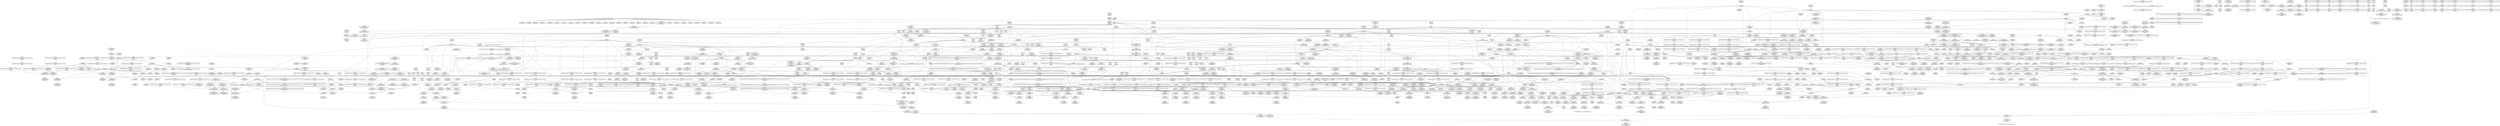 digraph {
	CE0x4db47f0 [shape=record,shape=Mrecord,label="{CE0x4db47f0|__rcu_read_unlock:_do.end}"]
	CE0x4dcd4f0 [shape=record,shape=Mrecord,label="{CE0x4dcd4f0|rcu_read_unlock:_tmp5|include/linux/rcupdate.h,933}"]
	CE0x4dbbdb0 [shape=record,shape=Mrecord,label="{CE0x4dbbdb0|rcu_lock_release:_tmp4|include/linux/rcupdate.h,423|*SummSink*}"]
	CE0x4e2f1e0 [shape=record,shape=Mrecord,label="{CE0x4e2f1e0|rcu_lock_release:_tmp6|*SummSink*}"]
	CE0x4e1e910 [shape=record,shape=Mrecord,label="{CE0x4e1e910|_call_void_asm_addl_$1,_%gs:$0_,_*m,ri,*m,_dirflag_,_fpsr_,_flags_(i32*___preempt_count,_i32_%val,_i32*___preempt_count)_#3,_!dbg_!27714,_!srcloc_!27717|./arch/x86/include/asm/preempt.h,72}"]
	CE0x4dacfd0 [shape=record,shape=Mrecord,label="{CE0x4dacfd0|_call_void_rcu_lock_release(%struct.lockdep_map*_rcu_lock_map)_#10,_!dbg_!27733|include/linux/rcupdate.h,935|*SummSource*}"]
	CE0x4d526d0 [shape=record,shape=Mrecord,label="{CE0x4d526d0|i64_4|*Constant*|*SummSink*}"]
	CE0x4d945c0 [shape=record,shape=Mrecord,label="{CE0x4d945c0|i64*_getelementptr_inbounds_(_13_x_i64_,_13_x_i64_*___llvm_gcov_ctr126,_i64_0,_i64_10)|*Constant*|*SummSource*}"]
	CE0x4d4aea0 [shape=record,shape=Mrecord,label="{CE0x4d4aea0|current_has_perm:_call1|security/selinux/hooks.c,1543}"]
	CE0x4d34480 [shape=record,shape=Mrecord,label="{CE0x4d34480|current_has_perm:_tmp|*SummSink*}"]
	CE0x4d7ce50 [shape=record,shape=Mrecord,label="{CE0x4d7ce50|GLOBAL:___preempt_count_sub|*Constant*}"]
	CE0x4d2c430 [shape=record,shape=Mrecord,label="{CE0x4d2c430|i64_2|*Constant*|*SummSink*}"]
	CE0x4e2cf90 [shape=record,shape=Mrecord,label="{CE0x4e2cf90|void_(i32*,_i32,_i32*)*_asm_addl_$1,_%gs:$0_,_*m,ri,*m,_dirflag_,_fpsr_,_flags_}"]
	CE0x4df0770 [shape=record,shape=Mrecord,label="{CE0x4df0770|_call_void_mcount()_#3}"]
	CE0x4dc5370 [shape=record,shape=Mrecord,label="{CE0x4dc5370|i64*_getelementptr_inbounds_(_4_x_i64_,_4_x_i64_*___llvm_gcov_ctr135,_i64_0,_i64_2)|*Constant*|*SummSink*}"]
	CE0x4dd5700 [shape=record,shape=Mrecord,label="{CE0x4dd5700|i64*_getelementptr_inbounds_(_11_x_i64_,_11_x_i64_*___llvm_gcov_ctr127,_i64_0,_i64_9)|*Constant*}"]
	CE0x4d33b00 [shape=record,shape=Mrecord,label="{CE0x4d33b00|%struct.common_audit_data*_null|*Constant*|*SummSource*}"]
	CE0x4de4af0 [shape=record,shape=Mrecord,label="{CE0x4de4af0|rcu_read_unlock:_tmp13|include/linux/rcupdate.h,933|*SummSource*}"]
	CE0x4d7cb60 [shape=record,shape=Mrecord,label="{CE0x4d7cb60|__rcu_read_lock:_tmp5|include/linux/rcupdate.h,239}"]
	CE0x4d2db20 [shape=record,shape=Mrecord,label="{CE0x4d2db20|selinux_capget:_tobool|security/selinux/hooks.c,1971}"]
	CE0x4d99e90 [shape=record,shape=Mrecord,label="{CE0x4d99e90|task_sid:_tmp|*SummSink*}"]
	CE0x4d3dcd0 [shape=record,shape=Mrecord,label="{CE0x4d3dcd0|task_sid:_entry|*SummSource*}"]
	CE0x4e3be80 [shape=record,shape=Mrecord,label="{CE0x4e3be80|_call_void_lock_release(%struct.lockdep_map*_%map,_i32_1,_i64_ptrtoint_(i8*_blockaddress(_rcu_lock_release,_%__here)_to_i64))_#10,_!dbg_!27716|include/linux/rcupdate.h,423|*SummSink*}"]
	CE0x4debf50 [shape=record,shape=Mrecord,label="{CE0x4debf50|rcu_read_unlock:_tmp8|include/linux/rcupdate.h,933}"]
	CE0x4db7750 [shape=record,shape=Mrecord,label="{CE0x4db7750|rcu_lock_acquire:_tmp7}"]
	CE0x4d90450 [shape=record,shape=Mrecord,label="{CE0x4d90450|task_sid:_tmp1}"]
	CE0x4dd7720 [shape=record,shape=Mrecord,label="{CE0x4dd7720|rcu_read_lock:_tmp19|include/linux/rcupdate.h,882}"]
	CE0x4dae620 [shape=record,shape=Mrecord,label="{CE0x4dae620|_call_void___rcu_read_unlock()_#10,_!dbg_!27734|include/linux/rcupdate.h,937|*SummSource*}"]
	CE0x4d8cc40 [shape=record,shape=Mrecord,label="{CE0x4d8cc40|task_sid:_tmp14|security/selinux/hooks.c,208|*SummSource*}"]
	CE0x4e56c30 [shape=record,shape=Mrecord,label="{CE0x4e56c30|__preempt_count_sub:_bb|*SummSource*}"]
	CE0x4d8f480 [shape=record,shape=Mrecord,label="{CE0x4d8f480|_call_void_mcount()_#3|*SummSource*}"]
	CE0x4deea80 [shape=record,shape=Mrecord,label="{CE0x4deea80|rcu_read_unlock:_tmp15|include/linux/rcupdate.h,933}"]
	CE0x4de8e90 [shape=record,shape=Mrecord,label="{CE0x4de8e90|_call_void_asm_sideeffect_,_memory_,_dirflag_,_fpsr_,_flags_()_#3,_!dbg_!27714,_!srcloc_!27715|include/linux/rcupdate.h,239|*SummSource*}"]
	CE0x4d94a70 [shape=record,shape=Mrecord,label="{CE0x4d94a70|task_sid:_tmp23|security/selinux/hooks.c,208|*SummSource*}"]
	CE0x4d2d2e0 [shape=record,shape=Mrecord,label="{CE0x4d2d2e0|selinux_capget:_tmp1|*SummSink*}"]
	CE0x4def960 [shape=record,shape=Mrecord,label="{CE0x4def960|i64_4|*Constant*}"]
	CE0x4d91490 [shape=record,shape=Mrecord,label="{CE0x4d91490|task_sid:_tmp19|security/selinux/hooks.c,208}"]
	CE0x4e2e650 [shape=record,shape=Mrecord,label="{CE0x4e2e650|i64*_getelementptr_inbounds_(_4_x_i64_,_4_x_i64_*___llvm_gcov_ctr128,_i64_0,_i64_1)|*Constant*|*SummSink*}"]
	CE0x4db94e0 [shape=record,shape=Mrecord,label="{CE0x4db94e0|void_(i32*,_i32,_i32*)*_asm_addl_$1,_%gs:$0_,_*m,ri,*m,_dirflag_,_fpsr_,_flags_}"]
	CE0x4e1f640 [shape=record,shape=Mrecord,label="{CE0x4e1f640|_call_void_lock_acquire(%struct.lockdep_map*_%map,_i32_0,_i32_0,_i32_2,_i32_0,_%struct.lockdep_map*_null,_i64_ptrtoint_(i8*_blockaddress(_rcu_lock_acquire,_%__here)_to_i64))_#10,_!dbg_!27716|include/linux/rcupdate.h,418|*SummSink*}"]
	CE0x4d988b0 [shape=record,shape=Mrecord,label="{CE0x4d988b0|rcu_read_unlock:_entry|*SummSource*}"]
	CE0x4dda420 [shape=record,shape=Mrecord,label="{CE0x4dda420|cred_sid:_tmp5|security/selinux/hooks.c,196|*SummSink*}"]
	CE0x4d56bb0 [shape=record,shape=Mrecord,label="{CE0x4d56bb0|current_sid:_tobool|security/selinux/hooks.c,218}"]
	CE0x4d625a0 [shape=record,shape=Mrecord,label="{CE0x4d625a0|_ret_i32_%tmp24,_!dbg_!27742|security/selinux/hooks.c,220|*SummSource*}"]
	CE0x4d79fc0 [shape=record,shape=Mrecord,label="{CE0x4d79fc0|current_sid:_tmp1|*SummSink*}"]
	CE0x4d4c6d0 [shape=record,shape=Mrecord,label="{CE0x4d4c6d0|selinux_capget:_tmp9|security/selinux/hooks.c,1974}"]
	CE0x4dd6bd0 [shape=record,shape=Mrecord,label="{CE0x4dd6bd0|_call_void_lockdep_rcu_suspicious(i8*_getelementptr_inbounds_(_25_x_i8_,_25_x_i8_*_.str45,_i32_0,_i32_0),_i32_883,_i8*_getelementptr_inbounds_(_42_x_i8_,_42_x_i8_*_.str46,_i32_0,_i32_0))_#10,_!dbg_!27728|include/linux/rcupdate.h,882}"]
	CE0x4dae210 [shape=record,shape=Mrecord,label="{CE0x4dae210|GLOBAL:___rcu_read_unlock|*Constant*}"]
	CE0x4d99f00 [shape=record,shape=Mrecord,label="{CE0x4d99f00|i64*_getelementptr_inbounds_(_13_x_i64_,_13_x_i64_*___llvm_gcov_ctr126,_i64_0,_i64_1)|*Constant*|*SummSink*}"]
	CE0x4dd3840 [shape=record,shape=Mrecord,label="{CE0x4dd3840|i64*_getelementptr_inbounds_(_11_x_i64_,_11_x_i64_*___llvm_gcov_ctr127,_i64_0,_i64_8)|*Constant*}"]
	CE0x4d7b890 [shape=record,shape=Mrecord,label="{CE0x4d7b890|task_sid:_tmp18|security/selinux/hooks.c,208|*SummSink*}"]
	CE0x4e31490 [shape=record,shape=Mrecord,label="{CE0x4e31490|__rcu_read_unlock:_tmp|*SummSink*}"]
	CE0x4d42cf0 [shape=record,shape=Mrecord,label="{CE0x4d42cf0|current_sid:_tmp7|security/selinux/hooks.c,218}"]
	CE0x4d681d0 [shape=record,shape=Mrecord,label="{CE0x4d681d0|selinux_capget:_tmp5|security/selinux/hooks.c,1971|*SummSink*}"]
	CE0x4d46c60 [shape=record,shape=Mrecord,label="{CE0x4d46c60|selinux_capget:_tmp3|security/selinux/hooks.c,1971}"]
	CE0x4d2c4e0 [shape=record,shape=Mrecord,label="{CE0x4d2c4e0|selinux_capget:_tobool|security/selinux/hooks.c,1971|*SummSource*}"]
	CE0x4d4e5c0 [shape=record,shape=Mrecord,label="{CE0x4d4e5c0|current_sid:_tmp|*SummSource*}"]
	CE0x4db1380 [shape=record,shape=Mrecord,label="{CE0x4db1380|rcu_lock_release:_tmp}"]
	CE0x4d97320 [shape=record,shape=Mrecord,label="{CE0x4d97320|GLOBAL:_cred_sid|*Constant*|*SummSource*}"]
	CE0x4de5e50 [shape=record,shape=Mrecord,label="{CE0x4de5e50|i64*_getelementptr_inbounds_(_4_x_i64_,_4_x_i64_*___llvm_gcov_ctr133,_i64_0,_i64_1)|*Constant*}"]
	CE0x4d52590 [shape=record,shape=Mrecord,label="{CE0x4d52590|i64*_getelementptr_inbounds_(_13_x_i64_,_13_x_i64_*___llvm_gcov_ctr126,_i64_0,_i64_12)|*Constant*}"]
	CE0x4d57b40 [shape=record,shape=Mrecord,label="{CE0x4d57b40|task_sid:_tmp14|security/selinux/hooks.c,208}"]
	CE0x4e3ba00 [shape=record,shape=Mrecord,label="{CE0x4e3ba00|rcu_lock_release:_tmp5|include/linux/rcupdate.h,423|*SummSource*}"]
	CE0x4e2ffb0 [shape=record,shape=Mrecord,label="{CE0x4e2ffb0|__rcu_read_unlock:_do.body|*SummSource*}"]
	CE0x4ddfbe0 [shape=record,shape=Mrecord,label="{CE0x4ddfbe0|i64*_getelementptr_inbounds_(_4_x_i64_,_4_x_i64_*___llvm_gcov_ctr134,_i64_0,_i64_1)|*Constant*|*SummSource*}"]
	CE0x4dd9420 [shape=record,shape=Mrecord,label="{CE0x4dd9420|i64*_getelementptr_inbounds_(_2_x_i64_,_2_x_i64_*___llvm_gcov_ctr131,_i64_0,_i64_0)|*Constant*|*SummSink*}"]
	"CONST[source:0(mediator),value:2(dynamic)][purpose:{subject}]"
	CE0x4d91ad0 [shape=record,shape=Mrecord,label="{CE0x4d91ad0|_call_void_lockdep_rcu_suspicious(i8*_getelementptr_inbounds_(_25_x_i8_,_25_x_i8_*_.str3,_i32_0,_i32_0),_i32_208,_i8*_getelementptr_inbounds_(_41_x_i8_,_41_x_i8_*_.str44,_i32_0,_i32_0))_#10,_!dbg_!27732|security/selinux/hooks.c,208|*SummSource*}"]
	CE0x4d2de90 [shape=record,shape=Mrecord,label="{CE0x4d2de90|_call_void_mcount()_#3}"]
	CE0x4d38050 [shape=record,shape=Mrecord,label="{CE0x4d38050|GLOBAL:___llvm_gcov_ctr139|Global_var:__llvm_gcov_ctr139}"]
	CE0x4d8fdc0 [shape=record,shape=Mrecord,label="{CE0x4d8fdc0|_ret_void,_!dbg_!27735|include/linux/rcupdate.h,884|*SummSink*}"]
	CE0x4d27460 [shape=record,shape=Mrecord,label="{CE0x4d27460|selinux_capget:_tmp|*SummSink*}"]
	CE0x4da7330 [shape=record,shape=Mrecord,label="{CE0x4da7330|cred_sid:_tmp2}"]
	CE0x4d51a40 [shape=record,shape=Mrecord,label="{CE0x4d51a40|task_sid:_tmp25|security/selinux/hooks.c,208}"]
	CE0x4e1d870 [shape=record,shape=Mrecord,label="{CE0x4e1d870|i8*_undef|*Constant*}"]
	CE0x4d258c0 [shape=record,shape=Mrecord,label="{CE0x4d258c0|i64*_getelementptr_inbounds_(_11_x_i64_,_11_x_i64_*___llvm_gcov_ctr125,_i64_0,_i64_6)|*Constant*|*SummSink*}"]
	CE0x4dd2e50 [shape=record,shape=Mrecord,label="{CE0x4dd2e50|rcu_read_lock:_tmp15|include/linux/rcupdate.h,882|*SummSource*}"]
	CE0x4dd64c0 [shape=record,shape=Mrecord,label="{CE0x4dd64c0|rcu_read_lock:_tmp18|include/linux/rcupdate.h,882}"]
	CE0x4da1160 [shape=record,shape=Mrecord,label="{CE0x4da1160|task_sid:_tmp11|security/selinux/hooks.c,208|*SummSink*}"]
	CE0x4dd07a0 [shape=record,shape=Mrecord,label="{CE0x4dd07a0|GLOBAL:_rcu_read_lock.__warned|Global_var:rcu_read_lock.__warned|*SummSink*}"]
	CE0x4dec3a0 [shape=record,shape=Mrecord,label="{CE0x4dec3a0|rcu_read_lock:_if.then|*SummSource*}"]
	CE0x4de3a60 [shape=record,shape=Mrecord,label="{CE0x4de3a60|rcu_read_unlock:_tmp}"]
	CE0x4da12e0 [shape=record,shape=Mrecord,label="{CE0x4da12e0|cred_sid:_tmp3|*SummSink*}"]
	CE0x4d3a140 [shape=record,shape=Mrecord,label="{CE0x4d3a140|selinux_capget:_target|Function::selinux_capget&Arg::target::|*SummSink*}"]
	CE0x4e1c200 [shape=record,shape=Mrecord,label="{CE0x4e1c200|__preempt_count_sub:_val|Function::__preempt_count_sub&Arg::val::|*SummSink*}"]
	CE0x4dad270 [shape=record,shape=Mrecord,label="{CE0x4dad270|rcu_lock_release:_entry|*SummSource*}"]
	CE0x4de9da0 [shape=record,shape=Mrecord,label="{CE0x4de9da0|i64*_getelementptr_inbounds_(_4_x_i64_,_4_x_i64_*___llvm_gcov_ctr130,_i64_0,_i64_0)|*Constant*|*SummSource*}"]
	CE0x4d35560 [shape=record,shape=Mrecord,label="{CE0x4d35560|current_sid:_tmp3}"]
	CE0x4dadab0 [shape=record,shape=Mrecord,label="{CE0x4dadab0|rcu_lock_release:_entry|*SummSink*}"]
	CE0x4db7080 [shape=record,shape=Mrecord,label="{CE0x4db7080|i64*_getelementptr_inbounds_(_4_x_i64_,_4_x_i64_*___llvm_gcov_ctr130,_i64_0,_i64_3)|*Constant*|*SummSink*}"]
	CE0x4d552e0 [shape=record,shape=Mrecord,label="{CE0x4d552e0|GLOBAL:___llvm_gcov_ctr125|Global_var:__llvm_gcov_ctr125|*SummSource*}"]
	CE0x4e52f00 [shape=record,shape=Mrecord,label="{CE0x4e52f00|__preempt_count_sub:_tmp5|./arch/x86/include/asm/preempt.h,77|*SummSink*}"]
	CE0x4d3e640 [shape=record,shape=Mrecord,label="{CE0x4d3e640|rcu_read_lock:_do.body|*SummSource*}"]
	CE0x4d33310 [shape=record,shape=Mrecord,label="{CE0x4d33310|avc_has_perm:_tclass|Function::avc_has_perm&Arg::tclass::|*SummSource*}"]
	CE0x4daec70 [shape=record,shape=Mrecord,label="{CE0x4daec70|GLOBAL:___rcu_read_unlock|*Constant*|*SummSink*}"]
	CE0x4d73020 [shape=record,shape=Mrecord,label="{CE0x4d73020|i32_22|*Constant*}"]
	CE0x4d91720 [shape=record,shape=Mrecord,label="{CE0x4d91720|task_sid:_tmp19|security/selinux/hooks.c,208|*SummSink*}"]
	CE0x4da7110 [shape=record,shape=Mrecord,label="{CE0x4da7110|task_sid:_land.lhs.true2}"]
	CE0x4d4b0b0 [shape=record,shape=Mrecord,label="{CE0x4d4b0b0|current_has_perm:_call1|security/selinux/hooks.c,1543|*SummSource*}"]
	CE0x4d3c000 [shape=record,shape=Mrecord,label="{CE0x4d3c000|task_sid:_do.end6}"]
	CE0x4d32c10 [shape=record,shape=Mrecord,label="{CE0x4d32c10|avc_has_perm:_tsid|Function::avc_has_perm&Arg::tsid::|*SummSource*}"]
	CE0x4d608c0 [shape=record,shape=Mrecord,label="{CE0x4d608c0|rcu_read_lock:_tmp10|include/linux/rcupdate.h,882}"]
	CE0x4de79b0 [shape=record,shape=Mrecord,label="{CE0x4de79b0|rcu_lock_acquire:_tmp3}"]
	CE0x4dcbe70 [shape=record,shape=Mrecord,label="{CE0x4dcbe70|i64*_getelementptr_inbounds_(_2_x_i64_,_2_x_i64_*___llvm_gcov_ctr98,_i64_0,_i64_0)|*Constant*|*SummSink*}"]
	CE0x4d49330 [shape=record,shape=Mrecord,label="{CE0x4d49330|VOIDTB_TE:_CE_168,176_}"]
	CE0x4d33030 [shape=record,shape=Mrecord,label="{CE0x4d33030|i16_2|*Constant*|*SummSource*}"]
	CE0x58cfc20 [shape=record,shape=Mrecord,label="{CE0x58cfc20|selinux_capget:_tmp10|security/selinux/hooks.c,1975|*SummSource*}"]
	CE0x4db6100 [shape=record,shape=Mrecord,label="{CE0x4db6100|__rcu_read_unlock:_tmp2|*SummSink*}"]
	CE0x4daeac0 [shape=record,shape=Mrecord,label="{CE0x4daeac0|GLOBAL:___rcu_read_unlock|*Constant*|*SummSource*}"]
	CE0x4ddfa30 [shape=record,shape=Mrecord,label="{CE0x4ddfa30|rcu_read_unlock:_tmp13|include/linux/rcupdate.h,933}"]
	CE0x4de1c20 [shape=record,shape=Mrecord,label="{CE0x4de1c20|rcu_lock_acquire:_tmp2|*SummSink*}"]
	CE0x4d726e0 [shape=record,shape=Mrecord,label="{CE0x4d726e0|i32_22|*Constant*|*SummSource*}"]
	CE0x4d8b630 [shape=record,shape=Mrecord,label="{CE0x4d8b630|i64*_getelementptr_inbounds_(_11_x_i64_,_11_x_i64_*___llvm_gcov_ctr127,_i64_0,_i64_1)|*Constant*|*SummSink*}"]
	CE0x4d5faa0 [shape=record,shape=Mrecord,label="{CE0x4d5faa0|i64_5|*Constant*|*SummSource*}"]
	CE0x4d97950 [shape=record,shape=Mrecord,label="{CE0x4d97950|cred_sid:_cred|Function::cred_sid&Arg::cred::|*SummSource*}"]
	CE0x4e1f9b0 [shape=record,shape=Mrecord,label="{CE0x4e1f9b0|_call_void_mcount()_#3|*SummSource*}"]
	CE0x4d3f5f0 [shape=record,shape=Mrecord,label="{CE0x4d3f5f0|selinux_capget:_effective|Function::selinux_capget&Arg::effective::}"]
	CE0x4d335d0 [shape=record,shape=Mrecord,label="{CE0x4d335d0|%struct.common_audit_data*_null|*Constant*}"]
	CE0x4d5fd40 [shape=record,shape=Mrecord,label="{CE0x4d5fd40|current_sid:_tmp9|security/selinux/hooks.c,218|*SummSource*}"]
	CE0x4d72670 [shape=record,shape=Mrecord,label="{CE0x4d72670|current_sid:_cred|security/selinux/hooks.c,218}"]
	CE0x4de3660 [shape=record,shape=Mrecord,label="{CE0x4de3660|GLOBAL:___preempt_count_add|*Constant*|*SummSource*}"]
	CE0x4ddb900 [shape=record,shape=Mrecord,label="{CE0x4ddb900|rcu_read_unlock:_if.then|*SummSource*}"]
	CE0x4d9e580 [shape=record,shape=Mrecord,label="{CE0x4d9e580|128:_i8*,_:_CRE_128,136_|*MultipleSource*|Function::cred_sid&Arg::cred::|*LoadInst*|security/selinux/hooks.c,208|security/selinux/hooks.c,196}"]
	CE0x4d38fb0 [shape=record,shape=Mrecord,label="{CE0x4d38fb0|current_sid:_land.lhs.true2|*SummSink*}"]
	CE0x4ddbf70 [shape=record,shape=Mrecord,label="{CE0x4ddbf70|rcu_read_unlock:_do.body}"]
	CE0x4e20880 [shape=record,shape=Mrecord,label="{CE0x4e20880|GLOBAL:___preempt_count|Global_var:__preempt_count|*SummSource*}"]
	CE0x4d42b80 [shape=record,shape=Mrecord,label="{CE0x4d42b80|current_sid:_tmp6|security/selinux/hooks.c,218|*SummSink*}"]
	CE0x4d41e40 [shape=record,shape=Mrecord,label="{CE0x4d41e40|current_sid:_tmp8|security/selinux/hooks.c,218}"]
	CE0x4d8fe30 [shape=record,shape=Mrecord,label="{CE0x4d8fe30|rcu_read_lock:_entry}"]
	CE0x4d93af0 [shape=record,shape=Mrecord,label="{CE0x4d93af0|task_sid:_tmp21|security/selinux/hooks.c,208}"]
	CE0x4d5bda0 [shape=record,shape=Mrecord,label="{CE0x4d5bda0|avc_has_perm:_ssid|Function::avc_has_perm&Arg::ssid::|*SummSink*}"]
	CE0x4e2bff0 [shape=record,shape=Mrecord,label="{CE0x4e2bff0|__preempt_count_sub:_tmp5|./arch/x86/include/asm/preempt.h,77}"]
	CE0x4e2da40 [shape=record,shape=Mrecord,label="{CE0x4e2da40|__preempt_count_sub:_do.end}"]
	CE0x4d40d60 [shape=record,shape=Mrecord,label="{CE0x4d40d60|i1_true|*Constant*|*SummSource*}"]
	CE0x4dd0630 [shape=record,shape=Mrecord,label="{CE0x4dd0630|GLOBAL:_rcu_read_lock.__warned|Global_var:rcu_read_lock.__warned|*SummSource*}"]
	CE0x4d7b120 [shape=record,shape=Mrecord,label="{CE0x4d7b120|i64*_getelementptr_inbounds_(_13_x_i64_,_13_x_i64_*___llvm_gcov_ctr126,_i64_0,_i64_8)|*Constant*}"]
	CE0x4debbe0 [shape=record,shape=Mrecord,label="{CE0x4debbe0|GLOBAL:_rcu_lock_acquire|*Constant*|*SummSource*}"]
	CE0x4d7ccd0 [shape=record,shape=Mrecord,label="{CE0x4d7ccd0|__rcu_read_lock:_tmp5|include/linux/rcupdate.h,239|*SummSource*}"]
	CE0x4d51ff0 [shape=record,shape=Mrecord,label="{CE0x4d51ff0|task_sid:_tmp25|security/selinux/hooks.c,208|*SummSink*}"]
	CE0x4de9220 [shape=record,shape=Mrecord,label="{CE0x4de9220|rcu_read_unlock:_tmp2|*SummSink*}"]
	CE0x4d5c160 [shape=record,shape=Mrecord,label="{CE0x4d5c160|get_current:_tmp1|*SummSink*}"]
	CE0x4e3ca00 [shape=record,shape=Mrecord,label="{CE0x4e3ca00|i64_ptrtoint_(i8*_blockaddress(_rcu_lock_release,_%__here)_to_i64)|*Constant*|*SummSource*}"]
	CE0x4db8820 [shape=record,shape=Mrecord,label="{CE0x4db8820|__rcu_read_unlock:_tmp3|*SummSink*}"]
	CE0x4d9af00 [shape=record,shape=Mrecord,label="{CE0x4d9af00|task_sid:_tmp8|security/selinux/hooks.c,208|*SummSink*}"]
	CE0x4de7190 [shape=record,shape=Mrecord,label="{CE0x4de7190|__rcu_read_unlock:_tmp5|include/linux/rcupdate.h,244}"]
	CE0x4d93d80 [shape=record,shape=Mrecord,label="{CE0x4d93d80|task_sid:_tmp21|security/selinux/hooks.c,208|*SummSink*}"]
	CE0x4d2c910 [shape=record,shape=Mrecord,label="{CE0x4d2c910|selinux_capget:_target|Function::selinux_capget&Arg::target::|*SummSource*}"]
	CE0x4d411f0 [shape=record,shape=Mrecord,label="{CE0x4d411f0|_call_void_rcu_read_lock()_#10,_!dbg_!27712|security/selinux/hooks.c,207}"]
	CE0x4d5c7d0 [shape=record,shape=Mrecord,label="{CE0x4d5c7d0|__preempt_count_add:_tmp2|*SummSink*}"]
	CE0x4e5bb00 [shape=record,shape=Mrecord,label="{CE0x4e5bb00|i64*_getelementptr_inbounds_(_4_x_i64_,_4_x_i64_*___llvm_gcov_ctr135,_i64_0,_i64_1)|*Constant*}"]
	CE0x4d8c680 [shape=record,shape=Mrecord,label="{CE0x4d8c680|0:_i8,_:_GCMR_task_sid.__warned_internal_global_i8_0,_section_.data.unlikely_,_align_1:_elem_0:default:}"]
	CE0x4d609f0 [shape=record,shape=Mrecord,label="{CE0x4d609f0|rcu_read_lock:_tmp10|include/linux/rcupdate.h,882|*SummSource*}"]
	CE0x4d4b820 [shape=record,shape=Mrecord,label="{CE0x4d4b820|i64*_getelementptr_inbounds_(_4_x_i64_,_4_x_i64_*___llvm_gcov_ctr134,_i64_0,_i64_3)|*Constant*|*SummSource*}"]
	CE0x4d5fa30 [shape=record,shape=Mrecord,label="{CE0x4d5fa30|i64_5|*Constant*}"]
	CE0x4d4b6a0 [shape=record,shape=Mrecord,label="{CE0x4d4b6a0|_ret_void,_!dbg_!27720|./arch/x86/include/asm/preempt.h,78|*SummSink*}"]
	CE0x4d25bb0 [shape=record,shape=Mrecord,label="{CE0x4d25bb0|i64_2|*Constant*}"]
	CE0x4e1afe0 [shape=record,shape=Mrecord,label="{CE0x4e1afe0|__rcu_read_unlock:_tmp4|include/linux/rcupdate.h,244}"]
	CE0x4e1c940 [shape=record,shape=Mrecord,label="{CE0x4e1c940|void_(i32*,_i32,_i32*)*_asm_addl_$1,_%gs:$0_,_*m,ri,*m,_dirflag_,_fpsr_,_flags_|*SummSink*}"]
	CE0x4d7c1c0 [shape=record,shape=Mrecord,label="{CE0x4d7c1c0|rcu_read_unlock:_tmp7|include/linux/rcupdate.h,933}"]
	CE0x4d2e6d0 [shape=record,shape=Mrecord,label="{CE0x4d2e6d0|selinux_capget:_call|security/selinux/hooks.c,1970}"]
	CE0x4d71280 [shape=record,shape=Mrecord,label="{CE0x4d71280|current_sid:_call4|security/selinux/hooks.c,218|*SummSource*}"]
	CE0x4def440 [shape=record,shape=Mrecord,label="{CE0x4def440|rcu_read_lock:_do.end|*SummSink*}"]
	CE0x4e71ac0 [shape=record,shape=Mrecord,label="{CE0x4e71ac0|__preempt_count_add:_tmp|*SummSink*}"]
	CE0x4dd4680 [shape=record,shape=Mrecord,label="{CE0x4dd4680|GLOBAL:_lockdep_rcu_suspicious|*Constant*}"]
	CE0x4decd30 [shape=record,shape=Mrecord,label="{CE0x4decd30|GLOBAL:_rcu_lock_map|Global_var:rcu_lock_map}"]
	CE0x4d2dff0 [shape=record,shape=Mrecord,label="{CE0x4d2dff0|selinux_capget:_call|security/selinux/hooks.c,1970|*SummSource*}"]
	CE0x4d4c840 [shape=record,shape=Mrecord,label="{CE0x4d4c840|selinux_capget:_tmp9|security/selinux/hooks.c,1974|*SummSource*}"]
	CE0x4de59e0 [shape=record,shape=Mrecord,label="{CE0x4de59e0|rcu_read_unlock:_tobool|include/linux/rcupdate.h,933|*SummSink*}"]
	CE0x4db20e0 [shape=record,shape=Mrecord,label="{CE0x4db20e0|i64*_getelementptr_inbounds_(_4_x_i64_,_4_x_i64_*___llvm_gcov_ctr129,_i64_0,_i64_1)|*Constant*}"]
	CE0x4da49c0 [shape=record,shape=Mrecord,label="{CE0x4da49c0|GLOBAL:_current_task|Global_var:current_task|*SummSink*}"]
	CE0x4d28680 [shape=record,shape=Mrecord,label="{CE0x4d28680|_ret_i32_%call2,_!dbg_!27718|security/selinux/hooks.c,1544|*SummSink*}"]
	CE0x4d2bd80 [shape=record,shape=Mrecord,label="{CE0x4d2bd80|VOIDTB_TE:_CE_52,56_}"]
	CE0x4d9f1a0 [shape=record,shape=Mrecord,label="{CE0x4d9f1a0|rcu_read_lock:_tmp3|*SummSource*}"]
	CE0x4dba050 [shape=record,shape=Mrecord,label="{CE0x4dba050|_call_void_mcount()_#3|*SummSource*}"]
	CE0x4d74f80 [shape=record,shape=Mrecord,label="{CE0x4d74f80|current_sid:_sid|security/selinux/hooks.c,220|*SummSource*}"]
	CE0x4ddf430 [shape=record,shape=Mrecord,label="{CE0x4ddf430|rcu_read_unlock:_call3|include/linux/rcupdate.h,933|*SummSource*}"]
	CE0x4db2ce0 [shape=record,shape=Mrecord,label="{CE0x4db2ce0|COLLAPSED:_GCMRE___llvm_gcov_ctr129_internal_global_4_x_i64_zeroinitializer:_elem_0:default:}"]
	CE0x4d32140 [shape=record,shape=Mrecord,label="{CE0x4d32140|_ret_i32_%call2,_!dbg_!27718|security/selinux/hooks.c,1544}"]
	CE0x4d40be0 [shape=record,shape=Mrecord,label="{CE0x4d40be0|i1_true|*Constant*}"]
	CE0x4dd49b0 [shape=record,shape=Mrecord,label="{CE0x4dd49b0|i32_883|*Constant*|*SummSink*}"]
	CE0x4d46f40 [shape=record,shape=Mrecord,label="{CE0x4d46f40|%struct.common_audit_data*_null|*Constant*|*SummSink*}"]
	CE0x4df6160 [shape=record,shape=Mrecord,label="{CE0x4df6160|rcu_read_unlock:_tmp18|include/linux/rcupdate.h,933|*SummSource*}"]
	CE0x4d97450 [shape=record,shape=Mrecord,label="{CE0x4d97450|GLOBAL:_cred_sid|*Constant*|*SummSink*}"]
	CE0x4da8ba0 [shape=record,shape=Mrecord,label="{CE0x4da8ba0|i64*_getelementptr_inbounds_(_2_x_i64_,_2_x_i64_*___llvm_gcov_ctr131,_i64_0,_i64_0)|*Constant*}"]
	CE0x4deab10 [shape=record,shape=Mrecord,label="{CE0x4deab10|i64*_getelementptr_inbounds_(_11_x_i64_,_11_x_i64_*___llvm_gcov_ctr132,_i64_0,_i64_8)|*Constant*|*SummSource*}"]
	CE0x4e5d7a0 [shape=record,shape=Mrecord,label="{CE0x4e5d7a0|i64*_getelementptr_inbounds_(_4_x_i64_,_4_x_i64_*___llvm_gcov_ctr134,_i64_0,_i64_1)|*Constant*}"]
	CE0x4d98f10 [shape=record,shape=Mrecord,label="{CE0x4d98f10|get_current:_bb}"]
	CE0x4d7aca0 [shape=record,shape=Mrecord,label="{CE0x4d7aca0|cred_sid:_tmp|*SummSink*}"]
	CE0x4dbc2f0 [shape=record,shape=Mrecord,label="{CE0x4dbc2f0|i64*_getelementptr_inbounds_(_4_x_i64_,_4_x_i64_*___llvm_gcov_ctr133,_i64_0,_i64_2)|*Constant*}"]
	CE0x4d7fdc0 [shape=record,shape=Mrecord,label="{CE0x4d7fdc0|i64*_getelementptr_inbounds_(_11_x_i64_,_11_x_i64_*___llvm_gcov_ctr125,_i64_0,_i64_8)|*Constant*}"]
	CE0x4da2f70 [shape=record,shape=Mrecord,label="{CE0x4da2f70|_ret_void,_!dbg_!27717|include/linux/rcupdate.h,240}"]
	CE0x4d50f50 [shape=record,shape=Mrecord,label="{CE0x4d50f50|i64*_getelementptr_inbounds_(_11_x_i64_,_11_x_i64_*___llvm_gcov_ctr125,_i64_0,_i64_1)|*Constant*|*SummSource*}"]
	CE0x4de76a0 [shape=record,shape=Mrecord,label="{CE0x4de76a0|rcu_read_unlock:_tmp6|include/linux/rcupdate.h,933|*SummSink*}"]
	CE0x4da5a90 [shape=record,shape=Mrecord,label="{CE0x4da5a90|_call_void___rcu_read_lock()_#10,_!dbg_!27710|include/linux/rcupdate.h,879|*SummSink*}"]
	CE0x4d71b10 [shape=record,shape=Mrecord,label="{CE0x4d71b10|get_current:_entry}"]
	CE0x4df1210 [shape=record,shape=Mrecord,label="{CE0x4df1210|rcu_read_unlock:_tobool1|include/linux/rcupdate.h,933|*SummSource*}"]
	CE0x4d789e0 [shape=record,shape=Mrecord,label="{CE0x4d789e0|rcu_read_lock:_tmp2}"]
	CE0x4e2c1b0 [shape=record,shape=Mrecord,label="{CE0x4e2c1b0|__preempt_count_sub:_tmp5|./arch/x86/include/asm/preempt.h,77|*SummSource*}"]
	CE0x4db2240 [shape=record,shape=Mrecord,label="{CE0x4db2240|i64*_getelementptr_inbounds_(_4_x_i64_,_4_x_i64_*___llvm_gcov_ctr129,_i64_0,_i64_1)|*Constant*|*SummSink*}"]
	CE0x4d74d80 [shape=record,shape=Mrecord,label="{CE0x4d74d80|i32_1|*Constant*|*SummSource*}"]
	CE0x4dad660 [shape=record,shape=Mrecord,label="{CE0x4dad660|GLOBAL:_rcu_lock_release|*Constant*|*SummSink*}"]
	CE0x4d610d0 [shape=record,shape=Mrecord,label="{CE0x4d610d0|rcu_read_lock:_tmp11|include/linux/rcupdate.h,882|*SummSink*}"]
	CE0x4dd2090 [shape=record,shape=Mrecord,label="{CE0x4dd2090|i64_6|*Constant*}"]
	CE0x4df5af0 [shape=record,shape=Mrecord,label="{CE0x4df5af0|rcu_read_unlock:_tmp17|include/linux/rcupdate.h,933}"]
	CE0x4d318f0 [shape=record,shape=Mrecord,label="{CE0x4d318f0|i64*_getelementptr_inbounds_(_6_x_i64_,_6_x_i64_*___llvm_gcov_ctr139,_i64_0,_i64_5)|*Constant*|*SummSource*}"]
	CE0x4d62230 [shape=record,shape=Mrecord,label="{CE0x4d62230|current_sid:_entry|*SummSource*}"]
	CE0x4d313b0 [shape=record,shape=Mrecord,label="{CE0x4d313b0|selinux_capget:_call1|security/selinux/hooks.c,1974|*SummSource*}"]
	CE0x4d74be0 [shape=record,shape=Mrecord,label="{CE0x4d74be0|i32_1|*Constant*}"]
	CE0x4d55f20 [shape=record,shape=Mrecord,label="{CE0x4d55f20|__rcu_read_lock:_entry|*SummSource*}"]
	CE0x4dd3970 [shape=record,shape=Mrecord,label="{CE0x4dd3970|i64*_getelementptr_inbounds_(_11_x_i64_,_11_x_i64_*___llvm_gcov_ctr127,_i64_0,_i64_8)|*Constant*|*SummSource*}"]
	CE0x4dede70 [shape=record,shape=Mrecord,label="{CE0x4dede70|GLOBAL:___llvm_gcov_ctr132|Global_var:__llvm_gcov_ctr132|*SummSink*}"]
	CE0x4e5cd90 [shape=record,shape=Mrecord,label="{CE0x4e5cd90|__preempt_count_sub:_tmp3|*SummSource*}"]
	CE0x4dd28a0 [shape=record,shape=Mrecord,label="{CE0x4dd28a0|rcu_read_lock:_tmp14|include/linux/rcupdate.h,882|*SummSource*}"]
	CE0x4df1890 [shape=record,shape=Mrecord,label="{CE0x4df1890|rcu_lock_acquire:_tmp2|*SummSource*}"]
	CE0x4d48210 [shape=record,shape=Mrecord,label="{CE0x4d48210|current_sid:_do.end|*SummSink*}"]
	CE0x4e5a710 [shape=record,shape=Mrecord,label="{CE0x4e5a710|__preempt_count_add:_tmp}"]
	CE0x4dd18c0 [shape=record,shape=Mrecord,label="{CE0x4dd18c0|rcu_read_unlock:_tmp12|include/linux/rcupdate.h,933}"]
	CE0x4d2e410 [shape=record,shape=Mrecord,label="{CE0x4d2e410|COLLAPSED:_GCMRE___llvm_gcov_ctr139_internal_global_6_x_i64_zeroinitializer:_elem_0:default:}"]
	CE0x4d5c650 [shape=record,shape=Mrecord,label="{CE0x4d5c650|_call_void_mcount()_#3|*SummSink*}"]
	CE0x4dd19f0 [shape=record,shape=Mrecord,label="{CE0x4dd19f0|rcu_read_unlock:_tmp12|include/linux/rcupdate.h,933|*SummSource*}"]
	CE0x4d8a450 [shape=record,shape=Mrecord,label="{CE0x4d8a450|GLOBAL:_task_sid.__warned|Global_var:task_sid.__warned|*SummSource*}"]
	CE0x4d7f880 [shape=record,shape=Mrecord,label="{CE0x4d7f880|rcu_read_lock:_tmp6|include/linux/rcupdate.h,882}"]
	CE0x4d60de0 [shape=record,shape=Mrecord,label="{CE0x4d60de0|rcu_read_lock:_tmp11|include/linux/rcupdate.h,882}"]
	CE0x4d72860 [shape=record,shape=Mrecord,label="{CE0x4d72860|current_sid:_cred|security/selinux/hooks.c,218|*SummSource*}"]
	CE0x4e1ad30 [shape=record,shape=Mrecord,label="{CE0x4e1ad30|__preempt_count_add:_tmp3|*SummSource*}"]
	CE0x4df0830 [shape=record,shape=Mrecord,label="{CE0x4df0830|_call_void_mcount()_#3|*SummSource*}"]
	CE0x4e301c0 [shape=record,shape=Mrecord,label="{CE0x4e301c0|__rcu_read_unlock:_do.end|*SummSink*}"]
	CE0x4dd5f70 [shape=record,shape=Mrecord,label="{CE0x4dd5f70|rcu_read_lock:_tmp17|include/linux/rcupdate.h,882|*SummSource*}"]
	CE0x4e20810 [shape=record,shape=Mrecord,label="{CE0x4e20810|GLOBAL:___preempt_count|Global_var:__preempt_count}"]
	CE0x4dd4260 [shape=record,shape=Mrecord,label="{CE0x4dd4260|i8*_getelementptr_inbounds_(_25_x_i8_,_25_x_i8_*_.str45,_i32_0,_i32_0)|*Constant*|*SummSink*}"]
	CE0x4d26740 [shape=record,shape=Mrecord,label="{CE0x4d26740|selinux_capget:_tmp|*SummSource*}"]
	CE0x4df3f40 [shape=record,shape=Mrecord,label="{CE0x4df3f40|rcu_read_unlock:_tmp19|include/linux/rcupdate.h,933|*SummSource*}"]
	CE0x4d7b820 [shape=record,shape=Mrecord,label="{CE0x4d7b820|task_sid:_tmp18|security/selinux/hooks.c,208|*SummSource*}"]
	CE0x4d583c0 [shape=record,shape=Mrecord,label="{CE0x4d583c0|task_sid:_tmp2|*SummSink*}"]
	CE0x4d9f380 [shape=record,shape=Mrecord,label="{CE0x4d9f380|rcu_read_lock:_tmp3}"]
	CE0x4df19a0 [shape=record,shape=Mrecord,label="{CE0x4df19a0|GLOBAL:_rcu_read_unlock.__warned|Global_var:rcu_read_unlock.__warned|*SummSink*}"]
	CE0x4dedd00 [shape=record,shape=Mrecord,label="{CE0x4dedd00|GLOBAL:___llvm_gcov_ctr132|Global_var:__llvm_gcov_ctr132|*SummSource*}"]
	CE0x4dcfe00 [shape=record,shape=Mrecord,label="{CE0x4dcfe00|__rcu_read_lock:_tmp7|include/linux/rcupdate.h,240}"]
	CE0x4d7b7b0 [shape=record,shape=Mrecord,label="{CE0x4d7b7b0|task_sid:_tmp18|security/selinux/hooks.c,208}"]
	CE0x4de2ed0 [shape=record,shape=Mrecord,label="{CE0x4de2ed0|rcu_lock_release:_tmp|*SummSink*}"]
	CE0x4dce970 [shape=record,shape=Mrecord,label="{CE0x4dce970|rcu_read_lock:_if.end|*SummSink*}"]
	CE0x4dab170 [shape=record,shape=Mrecord,label="{CE0x4dab170|i32_934|*Constant*|*SummSink*}"]
	CE0x4d59880 [shape=record,shape=Mrecord,label="{CE0x4d59880|_call_void_mcount()_#3}"]
	CE0x58cfb20 [shape=record,shape=Mrecord,label="{CE0x58cfb20|selinux_capget:_tmp10|security/selinux/hooks.c,1975|*SummSink*}"]
	CE0x4db6470 [shape=record,shape=Mrecord,label="{CE0x4db6470|__rcu_read_lock:_tmp2|*SummSink*}"]
	CE0x4e214c0 [shape=record,shape=Mrecord,label="{CE0x4e214c0|i64*_getelementptr_inbounds_(_4_x_i64_,_4_x_i64_*___llvm_gcov_ctr134,_i64_0,_i64_2)|*Constant*|*SummSink*}"]
	CE0x4dafbe0 [shape=record,shape=Mrecord,label="{CE0x4dafbe0|__rcu_read_lock:_do.body|*SummSink*}"]
	CE0x4d4ba50 [shape=record,shape=Mrecord,label="{CE0x4d4ba50|i64*_getelementptr_inbounds_(_4_x_i64_,_4_x_i64_*___llvm_gcov_ctr134,_i64_0,_i64_3)|*Constant*|*SummSink*}"]
	CE0x4dcff70 [shape=record,shape=Mrecord,label="{CE0x4dcff70|__rcu_read_lock:_tmp7|include/linux/rcupdate.h,240|*SummSource*}"]
	CE0x4e6b660 [shape=record,shape=Mrecord,label="{CE0x4e6b660|__preempt_count_sub:_do.end|*SummSink*}"]
	CE0x4defb60 [shape=record,shape=Mrecord,label="{CE0x4defb60|rcu_read_lock:_tobool1|include/linux/rcupdate.h,882|*SummSource*}"]
	CE0x4de1890 [shape=record,shape=Mrecord,label="{CE0x4de1890|rcu_read_unlock:_tmp8|include/linux/rcupdate.h,933|*SummSource*}"]
	CE0x4dcfbc0 [shape=record,shape=Mrecord,label="{CE0x4dcfbc0|rcu_read_lock:_tmp|*SummSource*}"]
	CE0x4d72e00 [shape=record,shape=Mrecord,label="{CE0x4d72e00|current_sid:_tmp21|security/selinux/hooks.c,218}"]
	CE0x4d25c20 [shape=record,shape=Mrecord,label="{CE0x4d25c20|current_sid:_tmp4|security/selinux/hooks.c,218}"]
	CE0x4d94670 [shape=record,shape=Mrecord,label="{CE0x4d94670|i64*_getelementptr_inbounds_(_13_x_i64_,_13_x_i64_*___llvm_gcov_ctr126,_i64_0,_i64_10)|*Constant*|*SummSink*}"]
	CE0x4d26330 [shape=record,shape=Mrecord,label="{CE0x4d26330|VOIDTB_TE:_CE_16,20_}"]
	CE0x4df1820 [shape=record,shape=Mrecord,label="{CE0x4df1820|rcu_lock_acquire:_tmp2}"]
	CE0x4de44c0 [shape=record,shape=Mrecord,label="{CE0x4de44c0|rcu_lock_acquire:_indirectgoto|*SummSource*}"]
	CE0x4ded940 [shape=record,shape=Mrecord,label="{CE0x4ded940|rcu_read_unlock:_land.lhs.true}"]
	CE0x4dd8890 [shape=record,shape=Mrecord,label="{CE0x4dd8890|rcu_read_lock:_tmp22|include/linux/rcupdate.h,884|*SummSink*}"]
	CE0x4da1840 [shape=record,shape=Mrecord,label="{CE0x4da1840|i32_0|*Constant*}"]
	CE0x4d5ea80 [shape=record,shape=Mrecord,label="{CE0x4d5ea80|task_sid:_tmp26|security/selinux/hooks.c,208|*SummSink*}"]
	CE0x4e3a3f0 [shape=record,shape=Mrecord,label="{CE0x4e3a3f0|rcu_lock_release:_tmp2}"]
	CE0x4e32390 [shape=record,shape=Mrecord,label="{CE0x4e32390|rcu_lock_release:_tmp1}"]
	CE0x4d26480 [shape=record,shape=Mrecord,label="{CE0x4d26480|VOIDTB_TE:_CE_32,36_}"]
	CE0x4d737f0 [shape=record,shape=Mrecord,label="{CE0x4d737f0|current_sid:_security|security/selinux/hooks.c,218}"]
	CE0x4d50850 [shape=record,shape=Mrecord,label="{CE0x4d50850|selinux_capget:_tmp9|security/selinux/hooks.c,1974|*SummSink*}"]
	CE0x4d25a60 [shape=record,shape=Mrecord,label="{CE0x4d25a60|i64_3|*Constant*|*SummSource*}"]
	CE0x4d99250 [shape=record,shape=Mrecord,label="{CE0x4d99250|get_current:_bb|*SummSink*}"]
	CE0x4e5ddd0 [shape=record,shape=Mrecord,label="{CE0x4e5ddd0|__rcu_read_unlock:_tmp7|include/linux/rcupdate.h,245|*SummSink*}"]
	CE0x4d8e4b0 [shape=record,shape=Mrecord,label="{CE0x4d8e4b0|task_sid:_call3|security/selinux/hooks.c,208|*SummSink*}"]
	CE0x4daece0 [shape=record,shape=Mrecord,label="{CE0x4daece0|_ret_void,_!dbg_!27717|include/linux/rcupdate.h,245|*SummSink*}"]
	CE0x4e31500 [shape=record,shape=Mrecord,label="{CE0x4e31500|i64*_getelementptr_inbounds_(_4_x_i64_,_4_x_i64_*___llvm_gcov_ctr134,_i64_0,_i64_1)|*Constant*|*SummSink*}"]
	CE0x4e53c60 [shape=record,shape=Mrecord,label="{CE0x4e53c60|__preempt_count_add:_do.body|*SummSink*}"]
	CE0x4dd5c90 [shape=record,shape=Mrecord,label="{CE0x4dd5c90|__rcu_read_lock:_tmp|*SummSource*}"]
	CE0x4e3a8b0 [shape=record,shape=Mrecord,label="{CE0x4e3a8b0|__preempt_count_add:_tmp4|./arch/x86/include/asm/preempt.h,72}"]
	CE0x4d2bcd0 [shape=record,shape=Mrecord,label="{CE0x4d2bcd0|selinux_capget:_bb}"]
	CE0x4dcc2b0 [shape=record,shape=Mrecord,label="{CE0x4dcc2b0|rcu_read_lock:_tmp4|include/linux/rcupdate.h,882|*SummSink*}"]
	CE0x4decac0 [shape=record,shape=Mrecord,label="{CE0x4decac0|_ret_void,_!dbg_!27717|include/linux/rcupdate.h,419|*SummSink*}"]
	CE0x4d48b60 [shape=record,shape=Mrecord,label="{CE0x4d48b60|selinux_capget:_tmp4|security/selinux/hooks.c,1971}"]
	CE0x4d9bf40 [shape=record,shape=Mrecord,label="{CE0x4d9bf40|task_sid:_tmp7|security/selinux/hooks.c,208|*SummSink*}"]
	CE0x4e2f170 [shape=record,shape=Mrecord,label="{CE0x4e2f170|rcu_lock_release:_tmp6|*SummSource*}"]
	CE0x4db2350 [shape=record,shape=Mrecord,label="{CE0x4db2350|i64*_getelementptr_inbounds_(_4_x_i64_,_4_x_i64_*___llvm_gcov_ctr134,_i64_0,_i64_0)|*Constant*}"]
	CE0x4e39a00 [shape=record,shape=Mrecord,label="{CE0x4e39a00|GLOBAL:___preempt_count_sub|*Constant*|*SummSink*}"]
	CE0x4db1d00 [shape=record,shape=Mrecord,label="{CE0x4db1d00|__rcu_read_unlock:_bb|*SummSource*}"]
	CE0x4da45e0 [shape=record,shape=Mrecord,label="{CE0x4da45e0|task_sid:_land.lhs.true|*SummSource*}"]
	CE0x4dd87b0 [shape=record,shape=Mrecord,label="{CE0x4dd87b0|i64*_getelementptr_inbounds_(_11_x_i64_,_11_x_i64_*___llvm_gcov_ctr127,_i64_0,_i64_10)|*Constant*|*SummSink*}"]
	CE0x4deb430 [shape=record,shape=Mrecord,label="{CE0x4deb430|i64*_getelementptr_inbounds_(_11_x_i64_,_11_x_i64_*___llvm_gcov_ctr132,_i64_0,_i64_0)|*Constant*|*SummSource*}"]
	CE0x4dbbfe0 [shape=record,shape=Mrecord,label="{CE0x4dbbfe0|rcu_lock_acquire:_bb|*SummSource*}"]
	CE0x4db6600 [shape=record,shape=Mrecord,label="{CE0x4db6600|i64_ptrtoint_(i8*_blockaddress(_rcu_lock_acquire,_%__here)_to_i64)|*Constant*}"]
	CE0x4de0ce0 [shape=record,shape=Mrecord,label="{CE0x4de0ce0|rcu_read_unlock:_if.end|*SummSource*}"]
	CE0x4df0010 [shape=record,shape=Mrecord,label="{CE0x4df0010|i64*_getelementptr_inbounds_(_11_x_i64_,_11_x_i64_*___llvm_gcov_ctr127,_i64_0,_i64_8)|*Constant*|*SummSink*}"]
	CE0x4dd9ed0 [shape=record,shape=Mrecord,label="{CE0x4dd9ed0|rcu_lock_acquire:_indirectgoto}"]
	CE0x44ae060 [shape=record,shape=Mrecord,label="{CE0x44ae060|selinux_capget:_tmp5|security/selinux/hooks.c,1971}"]
	CE0x4d78600 [shape=record,shape=Mrecord,label="{CE0x4d78600|i8*_getelementptr_inbounds_(_25_x_i8_,_25_x_i8_*_.str3,_i32_0,_i32_0)|*Constant*}"]
	CE0x4d7a2e0 [shape=record,shape=Mrecord,label="{CE0x4d7a2e0|_call_void_rcu_read_lock()_#10,_!dbg_!27712|security/selinux/hooks.c,207|*SummSink*}"]
	CE0x44ae140 [shape=record,shape=Mrecord,label="{CE0x44ae140|selinux_capget:_tmp5|security/selinux/hooks.c,1971|*SummSource*}"]
	CE0x4dd9050 [shape=record,shape=Mrecord,label="{CE0x4dd9050|rcu_read_lock:_tmp22|include/linux/rcupdate.h,884|*SummSource*}"]
	CE0x4db9870 [shape=record,shape=Mrecord,label="{CE0x4db9870|__preempt_count_sub:_tmp7|./arch/x86/include/asm/preempt.h,78|*SummSource*}"]
	CE0x4ddb990 [shape=record,shape=Mrecord,label="{CE0x4ddb990|rcu_read_unlock:_if.then|*SummSink*}"]
	CE0x4d900f0 [shape=record,shape=Mrecord,label="{CE0x4d900f0|i64*_getelementptr_inbounds_(_2_x_i64_,_2_x_i64_*___llvm_gcov_ctr131,_i64_0,_i64_1)|*Constant*|*SummSource*}"]
	CE0x4e2c690 [shape=record,shape=Mrecord,label="{CE0x4e2c690|i64*_getelementptr_inbounds_(_4_x_i64_,_4_x_i64_*___llvm_gcov_ctr135,_i64_0,_i64_2)|*Constant*}"]
	CE0x4d8aaf0 [shape=record,shape=Mrecord,label="{CE0x4d8aaf0|i64*_getelementptr_inbounds_(_13_x_i64_,_13_x_i64_*___llvm_gcov_ctr126,_i64_0,_i64_1)|*Constant*|*SummSource*}"]
	CE0x4ded2e0 [shape=record,shape=Mrecord,label="{CE0x4ded2e0|__rcu_read_lock:_tmp6|include/linux/rcupdate.h,240}"]
	CE0x4d7fa70 [shape=record,shape=Mrecord,label="{CE0x4d7fa70|i64_2|*Constant*}"]
	CE0x4da3c10 [shape=record,shape=Mrecord,label="{CE0x4da3c10|GLOBAL:_rcu_lock_acquire|*Constant*}"]
	CE0x4d2e830 [shape=record,shape=Mrecord,label="{CE0x4d2e830|selinux_capget:_bb|*SummSource*}"]
	CE0x4d8c850 [shape=record,shape=Mrecord,label="{CE0x4d8c850|GLOBAL:_current_task|Global_var:current_task}"]
	CE0x4df5d70 [shape=record,shape=Mrecord,label="{CE0x4df5d70|rcu_read_unlock:_tmp17|include/linux/rcupdate.h,933|*SummSink*}"]
	CE0x4dad100 [shape=record,shape=Mrecord,label="{CE0x4dad100|_call_void_rcu_lock_release(%struct.lockdep_map*_rcu_lock_map)_#10,_!dbg_!27733|include/linux/rcupdate.h,935|*SummSink*}"]
	CE0x4d2f220 [shape=record,shape=Mrecord,label="{CE0x4d2f220|VOIDTB_TE:_CE_128,136_}"]
	CE0x4d30d50 [shape=record,shape=Mrecord,label="{CE0x4d30d50|VOIDTB_TE:_CE_48,52_}"]
	CE0x4d3e390 [shape=record,shape=Mrecord,label="{CE0x4d3e390|current_sid:_do.body}"]
	CE0x4dd0b10 [shape=record,shape=Mrecord,label="{CE0x4dd0b10|rcu_read_lock:_tmp12|include/linux/rcupdate.h,882|*SummSource*}"]
	CE0x4d3ca20 [shape=record,shape=Mrecord,label="{CE0x4d3ca20|current_sid:_do.body|*SummSink*}"]
	CE0x4da8c10 [shape=record,shape=Mrecord,label="{CE0x4da8c10|i64*_getelementptr_inbounds_(_2_x_i64_,_2_x_i64_*___llvm_gcov_ctr131,_i64_0,_i64_0)|*Constant*|*SummSource*}"]
	CE0x4d5b300 [shape=record,shape=Mrecord,label="{CE0x4d5b300|avc_has_perm:_entry}"]
	CE0x4d32470 [shape=record,shape=Mrecord,label="{CE0x4d32470|current_sid:_do.end}"]
	CE0x4d3c2f0 [shape=record,shape=Mrecord,label="{CE0x4d3c2f0|task_sid:_do.body5}"]
	CE0x4e3d460 [shape=record,shape=Mrecord,label="{CE0x4e3d460|_call_void_asm_addl_$1,_%gs:$0_,_*m,ri,*m,_dirflag_,_fpsr_,_flags_(i32*___preempt_count,_i32_%sub,_i32*___preempt_count)_#3,_!dbg_!27717,_!srcloc_!27718|./arch/x86/include/asm/preempt.h,77|*SummSink*}"]
	CE0x4dd2430 [shape=record,shape=Mrecord,label="{CE0x4dd2430|rcu_read_lock:_tmp13|include/linux/rcupdate.h,882|*SummSink*}"]
	CE0x4dbc520 [shape=record,shape=Mrecord,label="{CE0x4dbc520|rcu_lock_release:_tmp3|*SummSource*}"]
	CE0x4dd8700 [shape=record,shape=Mrecord,label="{CE0x4dd8700|i64*_getelementptr_inbounds_(_11_x_i64_,_11_x_i64_*___llvm_gcov_ctr127,_i64_0,_i64_10)|*Constant*|*SummSource*}"]
	CE0x4d71890 [shape=record,shape=Mrecord,label="{CE0x4d71890|GLOBAL:_get_current|*Constant*|*SummSource*}"]
	CE0x4da2c50 [shape=record,shape=Mrecord,label="{CE0x4da2c50|rcu_read_unlock:_tmp6|include/linux/rcupdate.h,933}"]
	CE0x4e3b890 [shape=record,shape=Mrecord,label="{CE0x4e3b890|rcu_lock_release:_tmp5|include/linux/rcupdate.h,423}"]
	CE0x4d4f530 [shape=record,shape=Mrecord,label="{CE0x4d4f530|current_has_perm:_tmp2}"]
	CE0x4d53b60 [shape=record,shape=Mrecord,label="{CE0x4d53b60|_ret_i32_%retval.0,_!dbg_!27725|security/selinux/hooks.c,1975|*SummSource*}"]
	CE0x4d9eac0 [shape=record,shape=Mrecord,label="{CE0x4d9eac0|i64*_getelementptr_inbounds_(_11_x_i64_,_11_x_i64_*___llvm_gcov_ctr127,_i64_0,_i64_0)|*Constant*}"]
	CE0x4ddd390 [shape=record,shape=Mrecord,label="{CE0x4ddd390|i64*_getelementptr_inbounds_(_4_x_i64_,_4_x_i64_*___llvm_gcov_ctr130,_i64_0,_i64_2)|*Constant*|*SummSink*}"]
	CE0x4d65e20 [shape=record,shape=Mrecord,label="{CE0x4d65e20|i64*_getelementptr_inbounds_(_6_x_i64_,_6_x_i64_*___llvm_gcov_ctr139,_i64_0,_i64_3)|*Constant*|*SummSource*}"]
	CE0x4d59a30 [shape=record,shape=Mrecord,label="{CE0x4d59a30|_call_void_mcount()_#3|*SummSink*}"]
	CE0x4d3a830 [shape=record,shape=Mrecord,label="{CE0x4d3a830|i8*_getelementptr_inbounds_(_25_x_i8_,_25_x_i8_*_.str3,_i32_0,_i32_0)|*Constant*|*SummSink*}"]
	CE0x4d79ad0 [shape=record,shape=Mrecord,label="{CE0x4d79ad0|i64_1|*Constant*}"]
	CE0x4de5f10 [shape=record,shape=Mrecord,label="{CE0x4de5f10|i64*_getelementptr_inbounds_(_4_x_i64_,_4_x_i64_*___llvm_gcov_ctr133,_i64_0,_i64_1)|*Constant*|*SummSource*}"]
	CE0x4d2eff0 [shape=record,shape=Mrecord,label="{CE0x4d2eff0|VOIDTB_TE:_CE_96,104_}"]
	CE0x4e71770 [shape=record,shape=Mrecord,label="{CE0x4e71770|__preempt_count_sub:_tmp4|./arch/x86/include/asm/preempt.h,77|*SummSink*}"]
	CE0x4df0e70 [shape=record,shape=Mrecord,label="{CE0x4df0e70|_call_void_mcount()_#3|*SummSource*}"]
	CE0x60c33a0 [shape=record,shape=Mrecord,label="{CE0x60c33a0|current_has_perm:_tsk|Function::current_has_perm&Arg::tsk::|*SummSource*}"]
	CE0x4d466c0 [shape=record,shape=Mrecord,label="{CE0x4d466c0|_ret_i32_%call2,_!dbg_!27718|security/selinux/hooks.c,1544|*SummSource*}"]
	CE0x4e2c550 [shape=record,shape=Mrecord,label="{CE0x4e2c550|_call_void_mcount()_#3|*SummSink*}"]
	CE0x4e1fb90 [shape=record,shape=Mrecord,label="{CE0x4e1fb90|COLLAPSED:_GCMRE___llvm_gcov_ctr130_internal_global_4_x_i64_zeroinitializer:_elem_0:default:}"]
	CE0x4d9b900 [shape=record,shape=Mrecord,label="{CE0x4d9b900|task_sid:_real_cred|security/selinux/hooks.c,208}"]
	CE0x4d9ee00 [shape=record,shape=Mrecord,label="{CE0x4d9ee00|task_sid:_call|security/selinux/hooks.c,208}"]
	CE0x4ded7d0 [shape=record,shape=Mrecord,label="{CE0x4ded7d0|rcu_read_unlock:_bb|*SummSink*}"]
	CE0x4d51730 [shape=record,shape=Mrecord,label="{CE0x4d51730|i64*_getelementptr_inbounds_(_13_x_i64_,_13_x_i64_*___llvm_gcov_ctr126,_i64_0,_i64_11)|*Constant*|*SummSource*}"]
	CE0x4e6b1e0 [shape=record,shape=Mrecord,label="{CE0x4e6b1e0|__preempt_count_sub:_bb|*SummSink*}"]
	CE0x4db5460 [shape=record,shape=Mrecord,label="{CE0x4db5460|__preempt_count_add:_tmp|*SummSource*}"]
	CE0x4d71710 [shape=record,shape=Mrecord,label="{CE0x4d71710|GLOBAL:_get_current|*Constant*}"]
	CE0x4df0280 [shape=record,shape=Mrecord,label="{CE0x4df0280|rcu_read_unlock:_land.lhs.true2}"]
	CE0x4df4a60 [shape=record,shape=Mrecord,label="{CE0x4df4a60|i64*_getelementptr_inbounds_(_11_x_i64_,_11_x_i64_*___llvm_gcov_ctr132,_i64_0,_i64_10)|*Constant*}"]
	CE0x4d70760 [shape=record,shape=Mrecord,label="{CE0x4d70760|current_sid:_tmp20|security/selinux/hooks.c,218}"]
	CE0x4e2eec0 [shape=record,shape=Mrecord,label="{CE0x4e2eec0|rcu_lock_release:_tmp6}"]
	CE0x4dbb1c0 [shape=record,shape=Mrecord,label="{CE0x4dbb1c0|i64*_getelementptr_inbounds_(_4_x_i64_,_4_x_i64_*___llvm_gcov_ctr129,_i64_0,_i64_3)|*Constant*}"]
	CE0x4dd5fe0 [shape=record,shape=Mrecord,label="{CE0x4dd5fe0|rcu_read_lock:_tmp17|include/linux/rcupdate.h,882|*SummSink*}"]
	CE0x4d3acb0 [shape=record,shape=Mrecord,label="{CE0x4d3acb0|i32_218|*Constant*}"]
	CE0x4d4b210 [shape=record,shape=Mrecord,label="{CE0x4d4b210|task_sid:_entry}"]
	CE0x4da3b30 [shape=record,shape=Mrecord,label="{CE0x4da3b30|rcu_lock_acquire:_entry|*SummSource*}"]
	CE0x4df5fc0 [shape=record,shape=Mrecord,label="{CE0x4df5fc0|i32_934|*Constant*}"]
	CE0x4d3d560 [shape=record,shape=Mrecord,label="{CE0x4d3d560|i32_218|*Constant*|*SummSink*}"]
	CE0x4d333b0 [shape=record,shape=Mrecord,label="{CE0x4d333b0|avc_has_perm:_tclass|Function::avc_has_perm&Arg::tclass::|*SummSink*}"]
	CE0x4da9e70 [shape=record,shape=Mrecord,label="{CE0x4da9e70|i64*_getelementptr_inbounds_(_11_x_i64_,_11_x_i64_*___llvm_gcov_ctr132,_i64_0,_i64_8)|*Constant*|*SummSink*}"]
	CE0x4de2390 [shape=record,shape=Mrecord,label="{CE0x4de2390|rcu_read_unlock:_call|include/linux/rcupdate.h,933|*SummSource*}"]
	CE0x4d421d0 [shape=record,shape=Mrecord,label="{CE0x4d421d0|get_current:_tmp|*SummSink*}"]
	CE0x4d7d200 [shape=record,shape=Mrecord,label="{CE0x4d7d200|__preempt_count_add:_tmp6|./arch/x86/include/asm/preempt.h,73|*SummSource*}"]
	CE0x4de37c0 [shape=record,shape=Mrecord,label="{CE0x4de37c0|__preempt_count_add:_entry}"]
	CE0x4d77240 [shape=record,shape=Mrecord,label="{CE0x4d77240|i64_1|*Constant*}"]
	CE0x4da7a10 [shape=record,shape=Mrecord,label="{CE0x4da7a10|GLOBAL:_rcu_lock_map|Global_var:rcu_lock_map|*SummSink*}"]
	CE0x4e21ee0 [shape=record,shape=Mrecord,label="{CE0x4e21ee0|rcu_lock_acquire:_bb}"]
	CE0x4de7e60 [shape=record,shape=Mrecord,label="{CE0x4de7e60|rcu_read_unlock:_do.end|*SummSink*}"]
	CE0x4d758f0 [shape=record,shape=Mrecord,label="{CE0x4d758f0|cred_sid:_security|security/selinux/hooks.c,196}"]
	CE0x4dd7b50 [shape=record,shape=Mrecord,label="{CE0x4dd7b50|rcu_read_lock:_tmp20|include/linux/rcupdate.h,882}"]
	CE0x4dcf0d0 [shape=record,shape=Mrecord,label="{CE0x4dcf0d0|GLOBAL:___llvm_gcov_ctr127|Global_var:__llvm_gcov_ctr127|*SummSource*}"]
	CE0x4dd9730 [shape=record,shape=Mrecord,label="{CE0x4dd9730|cred_sid:_bb|*SummSink*}"]
	CE0x4e1bc70 [shape=record,shape=Mrecord,label="{CE0x4e1bc70|_call_void_asm_sideeffect_,_memory_,_dirflag_,_fpsr_,_flags_()_#3,_!dbg_!27711,_!srcloc_!27714|include/linux/rcupdate.h,244}"]
	CE0x4d34510 [shape=record,shape=Mrecord,label="{CE0x4d34510|i64*_getelementptr_inbounds_(_2_x_i64_,_2_x_i64_*___llvm_gcov_ctr136,_i64_0,_i64_1)|*Constant*|*SummSink*}"]
	CE0x4d495f0 [shape=record,shape=Mrecord,label="{CE0x4d495f0|task_sid:_land.lhs.true2|*SummSink*}"]
	CE0x4dd5770 [shape=record,shape=Mrecord,label="{CE0x4dd5770|i64*_getelementptr_inbounds_(_11_x_i64_,_11_x_i64_*___llvm_gcov_ctr127,_i64_0,_i64_9)|*Constant*|*SummSource*}"]
	CE0x4d48420 [shape=record,shape=Mrecord,label="{CE0x4d48420|i64*_getelementptr_inbounds_(_11_x_i64_,_11_x_i64_*___llvm_gcov_ctr125,_i64_0,_i64_0)|*Constant*|*SummSource*}"]
	CE0x4d9dbf0 [shape=record,shape=Mrecord,label="{CE0x4d9dbf0|cred_sid:_tmp1}"]
	CE0x4d3c1d0 [shape=record,shape=Mrecord,label="{CE0x4d3c1d0|task_sid:_do.end6|*SummSink*}"]
	CE0x4dba980 [shape=record,shape=Mrecord,label="{CE0x4dba980|__preempt_count_add:_tmp5|./arch/x86/include/asm/preempt.h,72}"]
	CE0x4de5a50 [shape=record,shape=Mrecord,label="{CE0x4de5a50|GLOBAL:___llvm_gcov_ctr132|Global_var:__llvm_gcov_ctr132}"]
	CE0x4de3890 [shape=record,shape=Mrecord,label="{CE0x4de3890|i64*_getelementptr_inbounds_(_11_x_i64_,_11_x_i64_*___llvm_gcov_ctr132,_i64_0,_i64_0)|*Constant*|*SummSink*}"]
	CE0x4d2c380 [shape=record,shape=Mrecord,label="{CE0x4d2c380|selinux_capget:_tmp2|security/selinux/hooks.c,1971}"]
	CE0x4dea600 [shape=record,shape=Mrecord,label="{CE0x4dea600|rcu_read_unlock:_tmp16|include/linux/rcupdate.h,933|*SummSource*}"]
	CE0x4ddbf00 [shape=record,shape=Mrecord,label="{CE0x4ddbf00|rcu_read_unlock:_do.body|*SummSink*}"]
	CE0x4d72c80 [shape=record,shape=Mrecord,label="{CE0x4d72c80|COLLAPSED:_GCMRE_current_task_external_global_%struct.task_struct*:_elem_0::|security/selinux/hooks.c,218}"]
	CE0x4d3efe0 [shape=record,shape=Mrecord,label="{CE0x4d3efe0|current_sid:_tmp12|security/selinux/hooks.c,218}"]
	CE0x4d74120 [shape=record,shape=Mrecord,label="{CE0x4d74120|current_sid:_tmp22|security/selinux/hooks.c,218|*SummSink*}"]
	CE0x4e59610 [shape=record,shape=Mrecord,label="{CE0x4e59610|__preempt_count_sub:_tmp1|*SummSource*}"]
	CE0x4d49440 [shape=record,shape=Mrecord,label="{CE0x4d49440|VOIDTB_TE:_CE:_elem_0:default:}"]
	CE0x4d47540 [shape=record,shape=Mrecord,label="{CE0x4d47540|_ret_i32_%retval.0,_!dbg_!27728|security/selinux/avc.c,775|*SummSource*}"]
	CE0x4d50140 [shape=record,shape=Mrecord,label="{CE0x4d50140|GLOBAL:_current_has_perm|*Constant*|*SummSource*}"]
	CE0x4d8eb40 [shape=record,shape=Mrecord,label="{CE0x4d8eb40|task_sid:_tobool4|security/selinux/hooks.c,208|*SummSink*}"]
	CE0x4d55410 [shape=record,shape=Mrecord,label="{CE0x4d55410|GLOBAL:___llvm_gcov_ctr125|Global_var:__llvm_gcov_ctr125|*SummSink*}"]
	CE0x4d3a490 [shape=record,shape=Mrecord,label="{CE0x4d3a490|current_sid:_bb|*SummSource*}"]
	CE0x4d41760 [shape=record,shape=Mrecord,label="{CE0x4d41760|GLOBAL:_current_sid.__warned|Global_var:current_sid.__warned}"]
	CE0x4db58f0 [shape=record,shape=Mrecord,label="{CE0x4db58f0|i32_2|*Constant*}"]
	CE0x4e2c440 [shape=record,shape=Mrecord,label="{CE0x4e2c440|__preempt_count_sub:_bb}"]
	CE0x4e31cc0 [shape=record,shape=Mrecord,label="{CE0x4e31cc0|__rcu_read_lock:_bb|*SummSink*}"]
	CE0x4df4bd0 [shape=record,shape=Mrecord,label="{CE0x4df4bd0|rcu_read_unlock:_tmp21|include/linux/rcupdate.h,935}"]
	CE0x4d589a0 [shape=record,shape=Mrecord,label="{CE0x4d589a0|current_sid:_tobool1|security/selinux/hooks.c,218}"]
	CE0x4d26560 [shape=record,shape=Mrecord,label="{CE0x4d26560|VOIDTB_TE:_CE_64,72_}"]
	CE0x4dceda0 [shape=record,shape=Mrecord,label="{CE0x4dceda0|cred_sid:_tmp3}"]
	CE0x4e308b0 [shape=record,shape=Mrecord,label="{CE0x4e308b0|i64*_getelementptr_inbounds_(_4_x_i64_,_4_x_i64_*___llvm_gcov_ctr129,_i64_0,_i64_2)|*Constant*|*SummSink*}"]
	CE0x4d4c0b0 [shape=record,shape=Mrecord,label="{CE0x4d4c0b0|current_has_perm:_entry}"]
	CE0x4d3e250 [shape=record,shape=Mrecord,label="{CE0x4d3e250|current_sid:_land.lhs.true|*SummSink*}"]
	CE0x4e1c3f0 [shape=record,shape=Mrecord,label="{CE0x4e1c3f0|__preempt_count_sub:_val|Function::__preempt_count_sub&Arg::val::|*SummSource*}"]
	CE0x4dde640 [shape=record,shape=Mrecord,label="{CE0x4dde640|rcu_read_unlock:_tmp3|*SummSink*}"]
	CE0x4d93c50 [shape=record,shape=Mrecord,label="{CE0x4d93c50|task_sid:_tmp21|security/selinux/hooks.c,208|*SummSource*}"]
	CE0x4da6ff0 [shape=record,shape=Mrecord,label="{CE0x4da6ff0|task_sid:_if.end|*SummSink*}"]
	CE0x4d58f70 [shape=record,shape=Mrecord,label="{CE0x4d58f70|i64_4|*Constant*|*SummSource*}"]
	CE0x4dda5a0 [shape=record,shape=Mrecord,label="{CE0x4dda5a0|cred_sid:_sid|security/selinux/hooks.c,197}"]
	CE0x4d9ffa0 [shape=record,shape=Mrecord,label="{CE0x4d9ffa0|rcu_read_lock:_tmp8|include/linux/rcupdate.h,882}"]
	CE0x4d93fd0 [shape=record,shape=Mrecord,label="{CE0x4d93fd0|task_sid:_tmp22|security/selinux/hooks.c,208}"]
	CE0x4dd1b60 [shape=record,shape=Mrecord,label="{CE0x4dd1b60|rcu_read_unlock:_tmp12|include/linux/rcupdate.h,933|*SummSink*}"]
	CE0x4d51380 [shape=record,shape=Mrecord,label="{CE0x4d51380|VOIDTB_TE:_CE_0,4_}"]
	CE0x4d5aab0 [shape=record,shape=Mrecord,label="{CE0x4d5aab0|get_current:_tmp3|*SummSink*}"]
	CE0x4d58a80 [shape=record,shape=Mrecord,label="{CE0x4d58a80|current_sid:_tobool1|security/selinux/hooks.c,218|*SummSource*}"]
	CE0x4de8890 [shape=record,shape=Mrecord,label="{CE0x4de8890|i64*_getelementptr_inbounds_(_11_x_i64_,_11_x_i64_*___llvm_gcov_ctr132,_i64_0,_i64_8)|*Constant*}"]
	CE0x4dcabe0 [shape=record,shape=Mrecord,label="{CE0x4dcabe0|i64*_getelementptr_inbounds_(_4_x_i64_,_4_x_i64_*___llvm_gcov_ctr128,_i64_0,_i64_0)|*Constant*|*SummSource*}"]
	CE0x4e32620 [shape=record,shape=Mrecord,label="{CE0x4e32620|rcu_lock_release:_tmp1|*SummSource*}"]
	CE0x4db5cc0 [shape=record,shape=Mrecord,label="{CE0x4db5cc0|i32_2|*Constant*|*SummSink*}"]
	CE0x4dc5410 [shape=record,shape=Mrecord,label="{CE0x4dc5410|__preempt_count_sub:_tmp4|./arch/x86/include/asm/preempt.h,77}"]
	CE0x4db1b20 [shape=record,shape=Mrecord,label="{CE0x4db1b20|rcu_lock_acquire:_bb|*SummSink*}"]
	CE0x4d53a50 [shape=record,shape=Mrecord,label="{CE0x4d53a50|_ret_i32_%retval.0,_!dbg_!27725|security/selinux/hooks.c,1975}"]
	CE0x4d56080 [shape=record,shape=Mrecord,label="{CE0x4d56080|GLOBAL:_rcu_read_lock|*Constant*}"]
	CE0x4de8d30 [shape=record,shape=Mrecord,label="{CE0x4de8d30|_call_void_asm_sideeffect_,_memory_,_dirflag_,_fpsr_,_flags_()_#3,_!dbg_!27714,_!srcloc_!27715|include/linux/rcupdate.h,239}"]
	CE0x4d2b490 [shape=record,shape=Mrecord,label="{CE0x4d2b490|VOIDTB_TE:_CE_80,88_}"]
	CE0x4d7fe30 [shape=record,shape=Mrecord,label="{CE0x4d7fe30|i64*_getelementptr_inbounds_(_11_x_i64_,_11_x_i64_*___llvm_gcov_ctr125,_i64_0,_i64_8)|*Constant*|*SummSource*}"]
	CE0x4de69d0 [shape=record,shape=Mrecord,label="{CE0x4de69d0|rcu_lock_acquire:_tmp5|include/linux/rcupdate.h,418|*SummSource*}"]
	CE0x4d97ee0 [shape=record,shape=Mrecord,label="{CE0x4d97ee0|_ret_i32_%tmp6,_!dbg_!27716|security/selinux/hooks.c,197|*SummSink*}"]
	CE0x4d6fce0 [shape=record,shape=Mrecord,label="{CE0x4d6fce0|current_sid:_tmp18|security/selinux/hooks.c,218|*SummSink*}"]
	CE0x4d73310 [shape=record,shape=Mrecord,label="{CE0x4d73310|i32_1|*Constant*|*SummSink*}"]
	CE0x4de6860 [shape=record,shape=Mrecord,label="{CE0x4de6860|rcu_lock_acquire:_tmp5|include/linux/rcupdate.h,418}"]
	CE0x4d9ef60 [shape=record,shape=Mrecord,label="{CE0x4d9ef60|task_sid:_tobool|security/selinux/hooks.c,208}"]
	CE0x4e397b0 [shape=record,shape=Mrecord,label="{CE0x4e397b0|i64*_getelementptr_inbounds_(_4_x_i64_,_4_x_i64_*___llvm_gcov_ctr133,_i64_0,_i64_2)|*Constant*|*SummSource*}"]
	CE0x4de6460 [shape=record,shape=Mrecord,label="{CE0x4de6460|_call_void_asm_sideeffect_,_memory_,_dirflag_,_fpsr_,_flags_()_#3,_!dbg_!27711,_!srcloc_!27714|include/linux/rcupdate.h,244|*SummSource*}"]
	CE0x4ded6f0 [shape=record,shape=Mrecord,label="{CE0x4ded6f0|rcu_read_unlock:_bb|*SummSource*}"]
	CE0x4da83d0 [shape=record,shape=Mrecord,label="{CE0x4da83d0|rcu_read_lock:_call|include/linux/rcupdate.h,882}"]
	CE0x4d2eda0 [shape=record,shape=Mrecord,label="{CE0x4d2eda0|i64*_getelementptr_inbounds_(_6_x_i64_,_6_x_i64_*___llvm_gcov_ctr139,_i64_0,_i64_4)|*Constant*|*SummSource*}"]
	CE0x4decf40 [shape=record,shape=Mrecord,label="{CE0x4decf40|i64*_getelementptr_inbounds_(_11_x_i64_,_11_x_i64_*___llvm_gcov_ctr132,_i64_0,_i64_1)|*Constant*|*SummSink*}"]
	CE0x4d97710 [shape=record,shape=Mrecord,label="{CE0x4d97710|cred_sid:_entry|*SummSink*}"]
	CE0x4d938e0 [shape=record,shape=Mrecord,label="{CE0x4d938e0|task_sid:_tmp22|security/selinux/hooks.c,208|*SummSource*}"]
	CE0x4e1e780 [shape=record,shape=Mrecord,label="{CE0x4e1e780|rcu_lock_release:___here|*SummSink*}"]
	CE0x4e2c890 [shape=record,shape=Mrecord,label="{CE0x4e2c890|__preempt_count_sub:_sub|./arch/x86/include/asm/preempt.h,77}"]
	CE0x4dcd600 [shape=record,shape=Mrecord,label="{CE0x4dcd600|rcu_read_unlock:_tmp5|include/linux/rcupdate.h,933|*SummSource*}"]
	CE0x4d8d300 [shape=record,shape=Mrecord,label="{CE0x4d8d300|task_sid:_tmp15|security/selinux/hooks.c,208|*SummSink*}"]
	CE0x4d7ae10 [shape=record,shape=Mrecord,label="{CE0x4d7ae10|task_sid:_tmp17|security/selinux/hooks.c,208|*SummSink*}"]
	CE0x4d57960 [shape=record,shape=Mrecord,label="{CE0x4d57960|i64_6|*Constant*|*SummSource*}"]
	CE0x4dc4ee0 [shape=record,shape=Mrecord,label="{CE0x4dc4ee0|__preempt_count_sub:_tmp1|*SummSink*}"]
	CE0x4d59460 [shape=record,shape=Mrecord,label="{CE0x4d59460|task_sid:_tmp|*SummSource*}"]
	CE0x4d9bfb0 [shape=record,shape=Mrecord,label="{CE0x4d9bfb0|task_sid:_tmp7|security/selinux/hooks.c,208|*SummSource*}"]
	CE0x4d299f0 [shape=record,shape=Mrecord,label="{CE0x4d299f0|i32_8192|*Constant*|*SummSource*}"]
	CE0x4d3ee70 [shape=record,shape=Mrecord,label="{CE0x4d3ee70|current_sid:_tmp11|security/selinux/hooks.c,218|*SummSink*}"]
	CE0x4dcdd70 [shape=record,shape=Mrecord,label="{CE0x4dcdd70|_call_void_asm_sideeffect_,_memory_,_dirflag_,_fpsr_,_flags_()_#3,_!dbg_!27714,_!srcloc_!27715|include/linux/rcupdate.h,239|*SummSink*}"]
	CE0x4e39520 [shape=record,shape=Mrecord,label="{CE0x4e39520|i64*_getelementptr_inbounds_(_4_x_i64_,_4_x_i64_*___llvm_gcov_ctr133,_i64_0,_i64_2)|*Constant*|*SummSink*}"]
	CE0x4d50990 [shape=record,shape=Mrecord,label="{CE0x4d50990|selinux_capget:_tmp11|security/selinux/hooks.c,1975|*SummSink*}"]
	CE0x4d3a2f0 [shape=record,shape=Mrecord,label="{CE0x4d3a2f0|current_sid:_bb}"]
	CE0x4d58e40 [shape=record,shape=Mrecord,label="{CE0x4d58e40|i64_4|*Constant*}"]
	CE0x4d5e570 [shape=record,shape=Mrecord,label="{CE0x4d5e570|i64*_getelementptr_inbounds_(_13_x_i64_,_13_x_i64_*___llvm_gcov_ctr126,_i64_0,_i64_11)|*Constant*}"]
	CE0x4d70280 [shape=record,shape=Mrecord,label="{CE0x4d70280|i64*_getelementptr_inbounds_(_11_x_i64_,_11_x_i64_*___llvm_gcov_ctr125,_i64_0,_i64_10)|*Constant*}"]
	CE0x4e1cd80 [shape=record,shape=Mrecord,label="{CE0x4e1cd80|i64*_getelementptr_inbounds_(_4_x_i64_,_4_x_i64_*___llvm_gcov_ctr134,_i64_0,_i64_2)|*Constant*}"]
	CE0x4da5580 [shape=record,shape=Mrecord,label="{CE0x4da5580|task_sid:_do.end|*SummSink*}"]
	CE0x4df4ea0 [shape=record,shape=Mrecord,label="{CE0x4df4ea0|i64*_getelementptr_inbounds_(_11_x_i64_,_11_x_i64_*___llvm_gcov_ctr132,_i64_0,_i64_10)|*Constant*|*SummSource*}"]
	CE0x4dcb8e0 [shape=record,shape=Mrecord,label="{CE0x4dcb8e0|rcu_read_lock:_tmp5|include/linux/rcupdate.h,882|*SummSource*}"]
	CE0x4e1e140 [shape=record,shape=Mrecord,label="{CE0x4e1e140|i8*_undef|*Constant*|*SummSource*}"]
	CE0x4e1c6a0 [shape=record,shape=Mrecord,label="{CE0x4e1c6a0|_ret_void,_!dbg_!27720|./arch/x86/include/asm/preempt.h,78|*SummSource*}"]
	CE0x4ddd5b0 [shape=record,shape=Mrecord,label="{CE0x4ddd5b0|i64*_getelementptr_inbounds_(_4_x_i64_,_4_x_i64_*___llvm_gcov_ctr130,_i64_0,_i64_2)|*Constant*|*SummSource*}"]
	CE0x4e3c4d0 [shape=record,shape=Mrecord,label="{CE0x4e3c4d0|GLOBAL:_lock_release|*Constant*|*SummSink*}"]
	CE0x4df6a90 [shape=record,shape=Mrecord,label="{CE0x4df6a90|rcu_lock_acquire:_tmp1|*SummSink*}"]
	CE0x4d946e0 [shape=record,shape=Mrecord,label="{CE0x4d946e0|task_sid:_tmp22|security/selinux/hooks.c,208|*SummSink*}"]
	CE0x4d75b40 [shape=record,shape=Mrecord,label="{CE0x4d75b40|i32_1|*Constant*}"]
	CE0x4d5bc40 [shape=record,shape=Mrecord,label="{CE0x4d5bc40|avc_has_perm:_ssid|Function::avc_has_perm&Arg::ssid::}"]
	CE0x4e1e600 [shape=record,shape=Mrecord,label="{CE0x4e1e600|rcu_lock_release:___here}"]
	CE0x4d9e990 [shape=record,shape=Mrecord,label="{CE0x4d9e990|rcu_read_lock:_land.lhs.true2|*SummSink*}"]
	CE0x4dd6760 [shape=record,shape=Mrecord,label="{CE0x4dd6760|rcu_read_lock:_tmp18|include/linux/rcupdate.h,882|*SummSink*}"]
	CE0x4d462f0 [shape=record,shape=Mrecord,label="{CE0x4d462f0|current_has_perm:_call2|security/selinux/hooks.c,1544|*SummSource*}"]
	CE0x4e39e80 [shape=record,shape=Mrecord,label="{CE0x4e39e80|i64*_getelementptr_inbounds_(_4_x_i64_,_4_x_i64_*___llvm_gcov_ctr133,_i64_0,_i64_0)|*Constant*}"]
	CE0x4e3cd40 [shape=record,shape=Mrecord,label="{CE0x4e3cd40|i64_ptrtoint_(i8*_blockaddress(_rcu_lock_release,_%__here)_to_i64)|*Constant*|*SummSink*}"]
	CE0x4dd6aa0 [shape=record,shape=Mrecord,label="{CE0x4dd6aa0|i8_1|*Constant*}"]
	CE0x4de7b80 [shape=record,shape=Mrecord,label="{CE0x4de7b80|rcu_lock_acquire:_tmp3|*SummSink*}"]
	CE0x4dd7cd0 [shape=record,shape=Mrecord,label="{CE0x4dd7cd0|rcu_read_lock:_tmp20|include/linux/rcupdate.h,882|*SummSource*}"]
	CE0x4da4e70 [shape=record,shape=Mrecord,label="{CE0x4da4e70|task_sid:_tmp5|security/selinux/hooks.c,208}"]
	CE0x4d77840 [shape=record,shape=Mrecord,label="{CE0x4d77840|_call_void_mcount()_#3|*SummSource*}"]
	CE0x4dcefa0 [shape=record,shape=Mrecord,label="{CE0x4dcefa0|GLOBAL:___llvm_gcov_ctr127|Global_var:__llvm_gcov_ctr127}"]
	CE0x4df03b0 [shape=record,shape=Mrecord,label="{CE0x4df03b0|rcu_read_unlock:_land.lhs.true2|*SummSource*}"]
	CE0x4dcd2a0 [shape=record,shape=Mrecord,label="{CE0x4dcd2a0|rcu_read_lock:_tmp7|include/linux/rcupdate.h,882|*SummSource*}"]
	CE0x4d9a400 [shape=record,shape=Mrecord,label="{CE0x4d9a400|cred_sid:_tmp1|*SummSink*}"]
	CE0x4d2f160 [shape=record,shape=Mrecord,label="{CE0x4d2f160|VOIDTB_TE:_CE_120,128_}"]
	CE0x4debd90 [shape=record,shape=Mrecord,label="{CE0x4debd90|rcu_lock_acquire:_entry}"]
	CE0x4dd95c0 [shape=record,shape=Mrecord,label="{CE0x4dd95c0|cred_sid:_bb|*SummSource*}"]
	CE0x4d374a0 [shape=record,shape=Mrecord,label="{CE0x4d374a0|i64_0|*Constant*}"]
	CE0x4d32d60 [shape=record,shape=Mrecord,label="{CE0x4d32d60|avc_has_perm:_tsid|Function::avc_has_perm&Arg::tsid::|*SummSink*}"]
	CE0x4dada00 [shape=record,shape=Mrecord,label="{CE0x4dada00|rcu_lock_release:_entry}"]
	CE0x4d90640 [shape=record,shape=Mrecord,label="{CE0x4d90640|task_sid:_tmp1|*SummSink*}"]
	CE0x4db2850 [shape=record,shape=Mrecord,label="{CE0x4db2850|__preempt_count_add:_do.body}"]
	CE0x4e5a300 [shape=record,shape=Mrecord,label="{CE0x4e5a300|i64*_getelementptr_inbounds_(_4_x_i64_,_4_x_i64_*___llvm_gcov_ctr135,_i64_0,_i64_3)|*Constant*|*SummSource*}"]
	CE0x4ddf5a0 [shape=record,shape=Mrecord,label="{CE0x4ddf5a0|rcu_read_unlock:_call3|include/linux/rcupdate.h,933|*SummSink*}"]
	CE0x4d92030 [shape=record,shape=Mrecord,label="{CE0x4d92030|i32_208|*Constant*}"]
	CE0x4d75bb0 [shape=record,shape=Mrecord,label="{CE0x4d75bb0|cred_sid:_security|security/selinux/hooks.c,196|*SummSink*}"]
	CE0x4db23c0 [shape=record,shape=Mrecord,label="{CE0x4db23c0|i64*_getelementptr_inbounds_(_4_x_i64_,_4_x_i64_*___llvm_gcov_ctr134,_i64_0,_i64_0)|*Constant*|*SummSource*}"]
	CE0x4e30d60 [shape=record,shape=Mrecord,label="{CE0x4e30d60|i64*_getelementptr_inbounds_(_4_x_i64_,_4_x_i64_*___llvm_gcov_ctr128,_i64_0,_i64_2)|*Constant*|*SummSink*}"]
	CE0x4d270f0 [shape=record,shape=Mrecord,label="{CE0x4d270f0|_call_void_mcount()_#3|*SummSource*}"]
	CE0x4d32310 [shape=record,shape=Mrecord,label="{CE0x4d32310|current_sid:_if.end|*SummSink*}"]
	CE0x4d56530 [shape=record,shape=Mrecord,label="{CE0x4d56530|current_sid:_call|security/selinux/hooks.c,218|*SummSink*}"]
	CE0x4d577e0 [shape=record,shape=Mrecord,label="{CE0x4d577e0|i64_7|*Constant*|*SummSink*}"]
	CE0x4e5a460 [shape=record,shape=Mrecord,label="{CE0x4e5a460|i64*_getelementptr_inbounds_(_4_x_i64_,_4_x_i64_*___llvm_gcov_ctr135,_i64_0,_i64_3)|*Constant*|*SummSink*}"]
	CE0x4e30290 [shape=record,shape=Mrecord,label="{CE0x4e30290|__preempt_count_add:_tmp1|*SummSink*}"]
	CE0x4da68b0 [shape=record,shape=Mrecord,label="{CE0x4da68b0|task_sid:_tmp5|security/selinux/hooks.c,208|*SummSource*}"]
	CE0x4dab630 [shape=record,shape=Mrecord,label="{CE0x4dab630|i8*_getelementptr_inbounds_(_44_x_i8_,_44_x_i8_*_.str47,_i32_0,_i32_0)|*Constant*}"]
	CE0x4da77f0 [shape=record,shape=Mrecord,label="{CE0x4da77f0|task_sid:_tmp5|security/selinux/hooks.c,208|*SummSink*}"]
	CE0x4d52a50 [shape=record,shape=Mrecord,label="{CE0x4d52a50|current_sid:_tmp12|security/selinux/hooks.c,218|*SummSink*}"]
	CE0x4d9db80 [shape=record,shape=Mrecord,label="{CE0x4d9db80|i64*_getelementptr_inbounds_(_2_x_i64_,_2_x_i64_*___llvm_gcov_ctr131,_i64_0,_i64_1)|*Constant*|*SummSink*}"]
	CE0x4d46af0 [shape=record,shape=Mrecord,label="{CE0x4d46af0|current_has_perm:_tmp3|*SummSink*}"]
	CE0x4d514b0 [shape=record,shape=Mrecord,label="{CE0x4d514b0|GLOBAL:_cap_capget|*Constant*|*SummSink*}"]
	CE0x4d8f140 [shape=record,shape=Mrecord,label="{CE0x4d8f140|get_current:_tmp4|./arch/x86/include/asm/current.h,14|*SummSource*}"]
	CE0x4d2ea40 [shape=record,shape=Mrecord,label="{CE0x4d2ea40|i64_1|*Constant*|*SummSource*}"]
	CE0x4e3a990 [shape=record,shape=Mrecord,label="{CE0x4e3a990|__preempt_count_add:_tmp4|./arch/x86/include/asm/preempt.h,72|*SummSink*}"]
	CE0x4db9710 [shape=record,shape=Mrecord,label="{CE0x4db9710|__preempt_count_sub:_tmp7|./arch/x86/include/asm/preempt.h,78}"]
	CE0x4d61e60 [shape=record,shape=Mrecord,label="{CE0x4d61e60|current_sid:_tmp18|security/selinux/hooks.c,218|*SummSource*}"]
	CE0x4dcc1e0 [shape=record,shape=Mrecord,label="{CE0x4dcc1e0|rcu_read_lock:_tmp4|include/linux/rcupdate.h,882|*SummSource*}"]
	CE0x4dea420 [shape=record,shape=Mrecord,label="{CE0x4dea420|rcu_lock_acquire:___here}"]
	CE0x4e3bd50 [shape=record,shape=Mrecord,label="{CE0x4e3bd50|_call_void_lock_release(%struct.lockdep_map*_%map,_i32_1,_i64_ptrtoint_(i8*_blockaddress(_rcu_lock_release,_%__here)_to_i64))_#10,_!dbg_!27716|include/linux/rcupdate.h,423|*SummSource*}"]
	CE0x4d79860 [shape=record,shape=Mrecord,label="{CE0x4d79860|current_sid:_land.lhs.true}"]
	CE0x4d35ad0 [shape=record,shape=Mrecord,label="{CE0x4d35ad0|current_has_perm:_tmp}"]
	CE0x4defdb0 [shape=record,shape=Mrecord,label="{CE0x4defdb0|rcu_read_lock:_tmp9|include/linux/rcupdate.h,882|*SummSource*}"]
	CE0x4d55eb0 [shape=record,shape=Mrecord,label="{CE0x4d55eb0|GLOBAL:___rcu_read_lock|*Constant*|*SummSource*}"]
	CE0x4daf880 [shape=record,shape=Mrecord,label="{CE0x4daf880|_ret_void,_!dbg_!27717|include/linux/rcupdate.h,245|*SummSource*}"]
	CE0x4e34dc0 [shape=record,shape=Mrecord,label="{CE0x4e34dc0|__rcu_read_unlock:_tmp1|*SummSink*}"]
	CE0x4dac430 [shape=record,shape=Mrecord,label="{CE0x4dac430|task_sid:_tmp13|security/selinux/hooks.c,208}"]
	CE0x4d50ee0 [shape=record,shape=Mrecord,label="{CE0x4d50ee0|i64*_getelementptr_inbounds_(_11_x_i64_,_11_x_i64_*___llvm_gcov_ctr125,_i64_0,_i64_1)|*Constant*}"]
	CE0x4d40840 [shape=record,shape=Mrecord,label="{CE0x4d40840|current_sid:_tmp14|security/selinux/hooks.c,218|*SummSource*}"]
	CE0x58cfab0 [shape=record,shape=Mrecord,label="{CE0x58cfab0|selinux_capget:_tmp10|security/selinux/hooks.c,1975}"]
	CE0x4e2f700 [shape=record,shape=Mrecord,label="{CE0x4e2f700|rcu_lock_release:_tmp7|*SummSource*}"]
	CE0x4d5b710 [shape=record,shape=Mrecord,label="{CE0x4d5b710|avc_has_perm:_entry|*SummSink*}"]
	CE0x4ddc540 [shape=record,shape=Mrecord,label="{CE0x4ddc540|rcu_read_unlock:_tobool1|include/linux/rcupdate.h,933}"]
	CE0x4d25f20 [shape=record,shape=Mrecord,label="{CE0x4d25f20|current_has_perm:_tmp|*SummSource*}"]
	CE0x4d3e150 [shape=record,shape=Mrecord,label="{CE0x4d3e150|current_sid:_land.lhs.true|*SummSource*}"]
	CE0x4d50680 [shape=record,shape=Mrecord,label="{CE0x4d50680|selinux_capget:_tmp8|security/selinux/hooks.c,1974|*SummSink*}"]
	CE0x4dd1150 [shape=record,shape=Mrecord,label="{CE0x4dd1150|rcu_read_lock:_call3|include/linux/rcupdate.h,882|*SummSource*}"]
	CE0x4daa3f0 [shape=record,shape=Mrecord,label="{CE0x4daa3f0|_call_void_lockdep_rcu_suspicious(i8*_getelementptr_inbounds_(_25_x_i8_,_25_x_i8_*_.str45,_i32_0,_i32_0),_i32_934,_i8*_getelementptr_inbounds_(_44_x_i8_,_44_x_i8_*_.str47,_i32_0,_i32_0))_#10,_!dbg_!27726|include/linux/rcupdate.h,933|*SummSource*}"]
	CE0x4d45930 [shape=record,shape=Mrecord,label="{CE0x4d45930|task_sid:_task|Function::task_sid&Arg::task::|*SummSource*}"]
	CE0x4d45bb0 [shape=record,shape=Mrecord,label="{CE0x4d45bb0|_ret_i32_%call7,_!dbg_!27749|security/selinux/hooks.c,210}"]
	CE0x4d982f0 [shape=record,shape=Mrecord,label="{CE0x4d982f0|_call_void_rcu_read_unlock()_#10,_!dbg_!27748|security/selinux/hooks.c,209|*SummSource*}"]
	CE0x4d54a20 [shape=record,shape=Mrecord,label="{CE0x4d54a20|i8_1|*Constant*}"]
	CE0x4daeeb0 [shape=record,shape=Mrecord,label="{CE0x4daeeb0|__rcu_read_unlock:_entry|*SummSource*}"]
	CE0x4d94750 [shape=record,shape=Mrecord,label="{CE0x4d94750|task_sid:_tmp24|security/selinux/hooks.c,208|*SummSource*}"]
	CE0x4d600b0 [shape=record,shape=Mrecord,label="{CE0x4d600b0|current_sid:_tmp10|security/selinux/hooks.c,218}"]
	CE0x4d58bb0 [shape=record,shape=Mrecord,label="{CE0x4d58bb0|current_sid:_tobool1|security/selinux/hooks.c,218|*SummSink*}"]
	CE0x4dacbf0 [shape=record,shape=Mrecord,label="{CE0x4dacbf0|get_current:_tmp3|*SummSource*}"]
	CE0x4da3670 [shape=record,shape=Mrecord,label="{CE0x4da3670|task_sid:_call|security/selinux/hooks.c,208|*SummSource*}"]
	CE0x4dabd50 [shape=record,shape=Mrecord,label="{CE0x4dabd50|i64*_getelementptr_inbounds_(_11_x_i64_,_11_x_i64_*___llvm_gcov_ctr132,_i64_0,_i64_9)|*Constant*|*SummSink*}"]
	CE0x4e2eda0 [shape=record,shape=Mrecord,label="{CE0x4e2eda0|i64*_getelementptr_inbounds_(_4_x_i64_,_4_x_i64_*___llvm_gcov_ctr133,_i64_0,_i64_3)|*Constant*|*SummSource*}"]
	CE0x4d55dd0 [shape=record,shape=Mrecord,label="{CE0x4d55dd0|GLOBAL:___rcu_read_lock|*Constant*|*SummSink*}"]
	CE0x4d4da20 [shape=record,shape=Mrecord,label="{CE0x4d4da20|VOIDTB_TE:_CE_44,48_}"]
	CE0x4de7060 [shape=record,shape=Mrecord,label="{CE0x4de7060|rcu_read_unlock:_tmp10|include/linux/rcupdate.h,933|*SummSource*}"]
	CE0x4de5d10 [shape=record,shape=Mrecord,label="{CE0x4de5d10|rcu_lock_release:_tmp1|*SummSink*}"]
	CE0x4ddd170 [shape=record,shape=Mrecord,label="{CE0x4ddd170|rcu_read_unlock:_tmp14|include/linux/rcupdate.h,933|*SummSink*}"]
	CE0x4df4f50 [shape=record,shape=Mrecord,label="{CE0x4df4f50|i64*_getelementptr_inbounds_(_11_x_i64_,_11_x_i64_*___llvm_gcov_ctr132,_i64_0,_i64_10)|*Constant*|*SummSink*}"]
	CE0x4da7b90 [shape=record,shape=Mrecord,label="{CE0x4da7b90|rcu_lock_acquire:_map|Function::rcu_lock_acquire&Arg::map::}"]
	CE0x4d8c140 [shape=record,shape=Mrecord,label="{CE0x4d8c140|COLLAPSED:_GCMRE___llvm_gcov_ctr128_internal_global_4_x_i64_zeroinitializer:_elem_0:default:}"]
	CE0x4d35090 [shape=record,shape=Mrecord,label="{CE0x4d35090|_call_void_mcount()_#3|*SummSource*}"]
	CE0x4d45d10 [shape=record,shape=Mrecord,label="{CE0x4d45d10|_ret_i32_%call7,_!dbg_!27749|security/selinux/hooks.c,210|*SummSource*}"]
	CE0x4d79370 [shape=record,shape=Mrecord,label="{CE0x4d79370|current_sid:_call|security/selinux/hooks.c,218}"]
	CE0x4d9c020 [shape=record,shape=Mrecord,label="{CE0x4d9c020|task_sid:_tmp9|security/selinux/hooks.c,208}"]
	CE0x4d25cc0 [shape=record,shape=Mrecord,label="{CE0x4d25cc0|current_sid:_tmp4|security/selinux/hooks.c,218|*SummSource*}"]
	CE0x4de4290 [shape=record,shape=Mrecord,label="{CE0x4de4290|rcu_read_unlock:_tobool1|include/linux/rcupdate.h,933|*SummSink*}"]
	CE0x4d9e1e0 [shape=record,shape=Mrecord,label="{CE0x4d9e1e0|i64*_getelementptr_inbounds_(_13_x_i64_,_13_x_i64_*___llvm_gcov_ctr126,_i64_0,_i64_8)|*Constant*|*SummSink*}"]
	CE0x4e5a3f0 [shape=record,shape=Mrecord,label="{CE0x4e5a3f0|__preempt_count_sub:_tmp6|./arch/x86/include/asm/preempt.h,78}"]
	CE0x4de2180 [shape=record,shape=Mrecord,label="{CE0x4de2180|rcu_read_unlock:_tobool|include/linux/rcupdate.h,933|*SummSource*}"]
	CE0x4d37f70 [shape=record,shape=Mrecord,label="{CE0x4d37f70|selinux_capget:_tmp2|security/selinux/hooks.c,1971|*SummSink*}"]
	CE0x4d418e0 [shape=record,shape=Mrecord,label="{CE0x4d418e0|GLOBAL:_current_sid.__warned|Global_var:current_sid.__warned|*SummSource*}"]
	CE0x4dea770 [shape=record,shape=Mrecord,label="{CE0x4dea770|rcu_read_unlock:_tmp16|include/linux/rcupdate.h,933|*SummSink*}"]
	CE0x4d738b0 [shape=record,shape=Mrecord,label="{CE0x4d738b0|current_sid:_security|security/selinux/hooks.c,218|*SummSource*}"]
	CE0x4d5ee10 [shape=record,shape=Mrecord,label="{CE0x4d5ee10|task_sid:_tmp27|security/selinux/hooks.c,208|*SummSource*}"]
	CE0x4d4cc10 [shape=record,shape=Mrecord,label="{CE0x4d4cc10|i64*_getelementptr_inbounds_(_6_x_i64_,_6_x_i64_*___llvm_gcov_ctr139,_i64_0,_i64_5)|*Constant*}"]
	CE0x4d517e0 [shape=record,shape=Mrecord,label="{CE0x4d517e0|i64*_getelementptr_inbounds_(_13_x_i64_,_13_x_i64_*___llvm_gcov_ctr126,_i64_0,_i64_11)|*Constant*|*SummSink*}"]
	CE0x4dcc040 [shape=record,shape=Mrecord,label="{CE0x4dcc040|rcu_read_lock:_tmp4|include/linux/rcupdate.h,882}"]
	CE0x4db7330 [shape=record,shape=Mrecord,label="{CE0x4db7330|rcu_lock_acquire:_tmp6|*SummSink*}"]
	CE0x4df6bc0 [shape=record,shape=Mrecord,label="{CE0x4df6bc0|rcu_lock_acquire:_tmp|*SummSink*}"]
	CE0x4e3c300 [shape=record,shape=Mrecord,label="{CE0x4e3c300|GLOBAL:_lock_release|*Constant*|*SummSource*}"]
	CE0x4d2c9f0 [shape=record,shape=Mrecord,label="{CE0x4d2c9f0|selinux_capget:_if.then|*SummSink*}"]
	CE0x4d7c460 [shape=record,shape=Mrecord,label="{CE0x4d7c460|rcu_read_unlock:_tmp7|include/linux/rcupdate.h,933|*SummSink*}"]
	CE0x4e1ec20 [shape=record,shape=Mrecord,label="{CE0x4e1ec20|_call_void_asm_addl_$1,_%gs:$0_,_*m,ri,*m,_dirflag_,_fpsr_,_flags_(i32*___preempt_count,_i32_%val,_i32*___preempt_count)_#3,_!dbg_!27714,_!srcloc_!27717|./arch/x86/include/asm/preempt.h,72|*SummSink*}"]
	CE0x4dd09e0 [shape=record,shape=Mrecord,label="{CE0x4dd09e0|rcu_read_lock:_tmp12|include/linux/rcupdate.h,882}"]
	CE0x4e2f800 [shape=record,shape=Mrecord,label="{CE0x4e2f800|rcu_lock_release:_tmp7|*SummSink*}"]
	CE0x4d25690 [shape=record,shape=Mrecord,label="{CE0x4d25690|current_sid:_tobool|security/selinux/hooks.c,218|*SummSource*}"]
	CE0x4d8b710 [shape=record,shape=Mrecord,label="{CE0x4d8b710|rcu_read_lock:_tmp1}"]
	CE0x4d9cec0 [shape=record,shape=Mrecord,label="{CE0x4d9cec0|_call_void_mcount()_#3}"]
	CE0x4d3e5a0 [shape=record,shape=Mrecord,label="{CE0x4d3e5a0|rcu_read_lock:_do.body}"]
	CE0x4e71700 [shape=record,shape=Mrecord,label="{CE0x4e71700|__preempt_count_sub:_tmp4|./arch/x86/include/asm/preempt.h,77|*SummSource*}"]
	CE0x4d71100 [shape=record,shape=Mrecord,label="{CE0x4d71100|current_sid:_call4|security/selinux/hooks.c,218}"]
	CE0x4e2fc40 [shape=record,shape=Mrecord,label="{CE0x4e2fc40|__rcu_read_unlock:_do.body}"]
	CE0x4d978e0 [shape=record,shape=Mrecord,label="{CE0x4d978e0|cred_sid:_cred|Function::cred_sid&Arg::cred::}"]
	CE0x4d9e110 [shape=record,shape=Mrecord,label="{CE0x4d9e110|task_sid:_tobool1|security/selinux/hooks.c,208|*SummSink*}"]
	CE0x4da3080 [shape=record,shape=Mrecord,label="{CE0x4da3080|_ret_void,_!dbg_!27717|include/linux/rcupdate.h,240|*SummSource*}"]
	CE0x4dbc9c0 [shape=record,shape=Mrecord,label="{CE0x4dbc9c0|__rcu_read_lock:_do.end}"]
	CE0x4e2e740 [shape=record,shape=Mrecord,label="{CE0x4e2e740|__rcu_read_unlock:_tmp1}"]
	CE0x4df6030 [shape=record,shape=Mrecord,label="{CE0x4df6030|rcu_read_unlock:_tmp18|include/linux/rcupdate.h,933}"]
	CE0x4d705f0 [shape=record,shape=Mrecord,label="{CE0x4d705f0|current_sid:_tmp19|security/selinux/hooks.c,218|*SummSink*}"]
	CE0x4d46a30 [shape=record,shape=Mrecord,label="{CE0x4d46a30|current_has_perm:_tmp3|*SummSource*}"]
	CE0x4ded4b0 [shape=record,shape=Mrecord,label="{CE0x4ded4b0|__rcu_read_lock:_tmp7|include/linux/rcupdate.h,240|*SummSink*}"]
	CE0x4ddc4b0 [shape=record,shape=Mrecord,label="{CE0x4ddc4b0|rcu_read_unlock:_tmp9|include/linux/rcupdate.h,933}"]
	CE0x4d30240 [shape=record,shape=Mrecord,label="{CE0x4d30240|current_has_perm:_call|security/selinux/hooks.c,1542}"]
	CE0x4d3f3d0 [shape=record,shape=Mrecord,label="{CE0x4d3f3d0|selinux_capget:_if.end|*SummSink*}"]
	CE0x4e3c8a0 [shape=record,shape=Mrecord,label="{CE0x4e3c8a0|i64_ptrtoint_(i8*_blockaddress(_rcu_lock_release,_%__here)_to_i64)|*Constant*}"]
	CE0x4db8af0 [shape=record,shape=Mrecord,label="{CE0x4db8af0|__preempt_count_sub:_tmp|*SummSource*}"]
	CE0x4d4ceb0 [shape=record,shape=Mrecord,label="{CE0x4d4ceb0|selinux_capget:_retval.0|*SummSink*}"]
	CE0x4ddc000 [shape=record,shape=Mrecord,label="{CE0x4ddc000|rcu_read_unlock:_do.body|*SummSource*}"]
	CE0x4d506f0 [shape=record,shape=Mrecord,label="{CE0x4d506f0|selinux_capget:_tmp8|security/selinux/hooks.c,1974|*SummSource*}"]
	CE0x4e1f4a0 [shape=record,shape=Mrecord,label="{CE0x4e1f4a0|GLOBAL:_lock_acquire|*Constant*}"]
	CE0x4d3a7a0 [shape=record,shape=Mrecord,label="{CE0x4d3a7a0|i8*_getelementptr_inbounds_(_25_x_i8_,_25_x_i8_*_.str3,_i32_0,_i32_0)|*Constant*|*SummSource*}"]
	CE0x4d39f60 [shape=record,shape=Mrecord,label="{CE0x4d39f60|current_has_perm:_perms|Function::current_has_perm&Arg::perms::|*SummSource*}"]
	CE0x4d428d0 [shape=record,shape=Mrecord,label="{CE0x4d428d0|current_sid:_tmp6|security/selinux/hooks.c,218}"]
	CE0x4db72c0 [shape=record,shape=Mrecord,label="{CE0x4db72c0|rcu_lock_acquire:_tmp6|*SummSource*}"]
	CE0x4d40760 [shape=record,shape=Mrecord,label="{CE0x4d40760|current_sid:_tmp14|security/selinux/hooks.c,218}"]
	CE0x4d78cd0 [shape=record,shape=Mrecord,label="{CE0x4d78cd0|i32_77|*Constant*|*SummSource*}"]
	CE0x4deef60 [shape=record,shape=Mrecord,label="{CE0x4deef60|rcu_read_unlock:_tmp16|include/linux/rcupdate.h,933}"]
	CE0x4de0ff0 [shape=record,shape=Mrecord,label="{CE0x4de0ff0|__rcu_read_lock:_tmp1}"]
	CE0x4d5fe10 [shape=record,shape=Mrecord,label="{CE0x4d5fe10|current_sid:_tmp9|security/selinux/hooks.c,218|*SummSink*}"]
	CE0x4d45e40 [shape=record,shape=Mrecord,label="{CE0x4d45e40|_ret_i32_%call7,_!dbg_!27749|security/selinux/hooks.c,210|*SummSink*}"]
	CE0x4d990e0 [shape=record,shape=Mrecord,label="{CE0x4d990e0|_ret_void,_!dbg_!27735|include/linux/rcupdate.h,938|*SummSource*}"]
	CE0x4df5350 [shape=record,shape=Mrecord,label="{CE0x4df5350|_call_void_rcu_lock_release(%struct.lockdep_map*_rcu_lock_map)_#10,_!dbg_!27733|include/linux/rcupdate.h,935}"]
	CE0x4d73e70 [shape=record,shape=Mrecord,label="{CE0x4d73e70|current_sid:_tmp22|security/selinux/hooks.c,218}"]
	CE0x4d97630 [shape=record,shape=Mrecord,label="{CE0x4d97630|cred_sid:_entry|*SummSource*}"]
	CE0x4de7a70 [shape=record,shape=Mrecord,label="{CE0x4de7a70|rcu_lock_acquire:_tmp3|*SummSource*}"]
	CE0x4db50e0 [shape=record,shape=Mrecord,label="{CE0x4db50e0|i64*_getelementptr_inbounds_(_4_x_i64_,_4_x_i64_*___llvm_gcov_ctr135,_i64_0,_i64_0)|*Constant*|*SummSink*}"]
	CE0x4d5c2d0 [shape=record,shape=Mrecord,label="{CE0x4d5c2d0|task_sid:_tmp24|security/selinux/hooks.c,208}"]
	CE0x4e71d10 [shape=record,shape=Mrecord,label="{CE0x4e71d10|i64*_getelementptr_inbounds_(_4_x_i64_,_4_x_i64_*___llvm_gcov_ctr129,_i64_0,_i64_1)|*Constant*|*SummSource*}"]
	CE0x4e5d980 [shape=record,shape=Mrecord,label="{CE0x4e5d980|__rcu_read_unlock:_tmp6|include/linux/rcupdate.h,245|*SummSource*}"]
	CE0x4dd3200 [shape=record,shape=Mrecord,label="{CE0x4dd3200|rcu_read_lock:_tmp16|include/linux/rcupdate.h,882}"]
	CE0x4dacb20 [shape=record,shape=Mrecord,label="{CE0x4dacb20|get_current:_tmp3}"]
	CE0x4d9d260 [shape=record,shape=Mrecord,label="{CE0x4d9d260|task_sid:_tmp6|security/selinux/hooks.c,208|*SummSink*}"]
	CE0x4d77e70 [shape=record,shape=Mrecord,label="{CE0x4d77e70|_call_void_lockdep_rcu_suspicious(i8*_getelementptr_inbounds_(_25_x_i8_,_25_x_i8_*_.str3,_i32_0,_i32_0),_i32_218,_i8*_getelementptr_inbounds_(_45_x_i8_,_45_x_i8_*_.str12,_i32_0,_i32_0))_#10,_!dbg_!27727|security/selinux/hooks.c,218|*SummSource*}"]
	CE0x4d73920 [shape=record,shape=Mrecord,label="{CE0x4d73920|current_sid:_security|security/selinux/hooks.c,218|*SummSink*}"]
	CE0x4db5eb0 [shape=record,shape=Mrecord,label="{CE0x4db5eb0|%struct.lockdep_map*_null|*Constant*}"]
	CE0x4d713f0 [shape=record,shape=Mrecord,label="{CE0x4d713f0|current_sid:_call4|security/selinux/hooks.c,218|*SummSink*}"]
	CE0x4dd5f00 [shape=record,shape=Mrecord,label="{CE0x4dd5f00|rcu_read_lock:_tmp17|include/linux/rcupdate.h,882}"]
	CE0x4db81d0 [shape=record,shape=Mrecord,label="{CE0x4db81d0|i64*_getelementptr_inbounds_(_4_x_i64_,_4_x_i64_*___llvm_gcov_ctr128,_i64_0,_i64_2)|*Constant*}"]
	CE0x4d4f610 [shape=record,shape=Mrecord,label="{CE0x4d4f610|current_has_perm:_tmp2|*SummSink*}"]
	CE0x4d65cd0 [shape=record,shape=Mrecord,label="{CE0x4d65cd0|selinux_capget:_tmp6|security/selinux/hooks.c,1972|*SummSource*}"]
	CE0x4d6fb70 [shape=record,shape=Mrecord,label="{CE0x4d6fb70|current_sid:_tmp19|security/selinux/hooks.c,218|*SummSource*}"]
	CE0x4de0da0 [shape=record,shape=Mrecord,label="{CE0x4de0da0|rcu_read_unlock:_if.end|*SummSink*}"]
	CE0x4d5b960 [shape=record,shape=Mrecord,label="{CE0x4d5b960|avc_has_perm:_requested|Function::avc_has_perm&Arg::requested::|*SummSink*}"]
	CE0x4d51850 [shape=record,shape=Mrecord,label="{CE0x4d51850|task_sid:_tmp24|security/selinux/hooks.c,208|*SummSink*}"]
	CE0x4deed20 [shape=record,shape=Mrecord,label="{CE0x4deed20|rcu_read_unlock:_tmp15|include/linux/rcupdate.h,933|*SummSink*}"]
	CE0x4e30fd0 [shape=record,shape=Mrecord,label="{CE0x4e30fd0|__rcu_read_lock:_tmp4|include/linux/rcupdate.h,239|*SummSink*}"]
	CE0x4de6700 [shape=record,shape=Mrecord,label="{CE0x4de6700|_call_void___preempt_count_sub(i32_1)_#10,_!dbg_!27715|include/linux/rcupdate.h,244}"]
	CE0x4da4fb0 [shape=record,shape=Mrecord,label="{CE0x4da4fb0|GLOBAL:___llvm_gcov_ctr126|Global_var:__llvm_gcov_ctr126|*SummSource*}"]
	CE0x4db91a0 [shape=record,shape=Mrecord,label="{CE0x4db91a0|__preempt_count_add:_tmp5|./arch/x86/include/asm/preempt.h,72|*SummSource*}"]
	CE0x4db1f60 [shape=record,shape=Mrecord,label="{CE0x4db1f60|__rcu_read_unlock:_bb|*SummSink*}"]
	CE0x4d60b60 [shape=record,shape=Mrecord,label="{CE0x4d60b60|rcu_read_lock:_tmp10|include/linux/rcupdate.h,882|*SummSink*}"]
	CE0x4dafa60 [shape=record,shape=Mrecord,label="{CE0x4dafa60|__rcu_read_lock:_do.body|*SummSource*}"]
	CE0x4d3cc90 [shape=record,shape=Mrecord,label="{CE0x4d3cc90|current_sid:_if.then|*SummSink*}"]
	CE0x4dd2fc0 [shape=record,shape=Mrecord,label="{CE0x4dd2fc0|rcu_read_lock:_tmp15|include/linux/rcupdate.h,882|*SummSink*}"]
	CE0x4da08f0 [shape=record,shape=Mrecord,label="{CE0x4da08f0|__rcu_read_lock:_entry}"]
	CE0x4d995c0 [shape=record,shape=Mrecord,label="{CE0x4d995c0|i64*_getelementptr_inbounds_(_2_x_i64_,_2_x_i64_*___llvm_gcov_ctr98,_i64_0,_i64_0)|*Constant*}"]
	CE0x4d8eed0 [shape=record,shape=Mrecord,label="{CE0x4d8eed0|rcu_read_lock:_call|include/linux/rcupdate.h,882|*SummSource*}"]
	CE0x4d3ab20 [shape=record,shape=Mrecord,label="{CE0x4d3ab20|GLOBAL:_lockdep_rcu_suspicious|*Constant*|*SummSink*}"]
	CE0x4de4c90 [shape=record,shape=Mrecord,label="{CE0x4de4c90|rcu_read_unlock:_tmp11|include/linux/rcupdate.h,933|*SummSource*}"]
	CE0x4d496e0 [shape=record,shape=Mrecord,label="{CE0x4d496e0|task_sid:_do.end}"]
	CE0x4da60a0 [shape=record,shape=Mrecord,label="{CE0x4da60a0|task_sid:_tmp7|security/selinux/hooks.c,208}"]
	CE0x4d35d00 [shape=record,shape=Mrecord,label="{CE0x4d35d00|i64*_getelementptr_inbounds_(_2_x_i64_,_2_x_i64_*___llvm_gcov_ctr136,_i64_0,_i64_0)|*Constant*|*SummSink*}"]
	CE0x4d32280 [shape=record,shape=Mrecord,label="{CE0x4d32280|current_sid:_if.end|*SummSource*}"]
	CE0x4d550d0 [shape=record,shape=Mrecord,label="{CE0x4d550d0|GLOBAL:___llvm_gcov_ctr125|Global_var:__llvm_gcov_ctr125}"]
	CE0x4d59610 [shape=record,shape=Mrecord,label="{CE0x4d59610|current_sid:_tmp3|*SummSink*}"]
	CE0x4d593f0 [shape=record,shape=Mrecord,label="{CE0x4d593f0|COLLAPSED:_GCMRE___llvm_gcov_ctr126_internal_global_13_x_i64_zeroinitializer:_elem_0:default:}"]
	CE0x4d3f940 [shape=record,shape=Mrecord,label="{CE0x4d3f940|selinux_capget:_inheritable|Function::selinux_capget&Arg::inheritable::}"]
	CE0x4d3f8d0 [shape=record,shape=Mrecord,label="{CE0x4d3f8d0|selinux_capget:_permitted|Function::selinux_capget&Arg::permitted::|*SummSource*}"]
	CE0x4dd12c0 [shape=record,shape=Mrecord,label="{CE0x4dd12c0|rcu_read_lock:_call3|include/linux/rcupdate.h,882|*SummSink*}"]
	"CONST[source:2(external),value:2(dynamic)][purpose:{subject}]"
	CE0x4de90d0 [shape=record,shape=Mrecord,label="{CE0x4de90d0|_ret_void,_!dbg_!27719|./arch/x86/include/asm/preempt.h,73}"]
	CE0x4dad880 [shape=record,shape=Mrecord,label="{CE0x4dad880|GLOBAL:_rcu_lock_release|*Constant*|*SummSource*}"]
	CE0x4d50e00 [shape=record,shape=Mrecord,label="{CE0x4d50e00|i32_8192|*Constant*}"]
	CE0x4d62080 [shape=record,shape=Mrecord,label="{CE0x4d62080|current_sid:_tmp18|security/selinux/hooks.c,218}"]
	CE0x4d8b6a0 [shape=record,shape=Mrecord,label="{CE0x4d8b6a0|i64_1|*Constant*}"]
	CE0x4ded180 [shape=record,shape=Mrecord,label="{CE0x4ded180|rcu_read_unlock:_tmp1|*SummSource*}"]
	CE0x4d2d180 [shape=record,shape=Mrecord,label="{CE0x4d2d180|selinux_capget:_if.then|*SummSource*}"]
	CE0x4d8e000 [shape=record,shape=Mrecord,label="{CE0x4d8e000|get_current:_tmp2}"]
	CE0x4dcc610 [shape=record,shape=Mrecord,label="{CE0x4dcc610|cred_sid:_tmp4|*LoadInst*|security/selinux/hooks.c,196}"]
	CE0x4d57230 [shape=record,shape=Mrecord,label="{CE0x4d57230|current_sid:_tmp13|security/selinux/hooks.c,218|*SummSource*}"]
	CE0x4da52f0 [shape=record,shape=Mrecord,label="{CE0x4da52f0|cred_sid:_tmp|*SummSource*}"]
	CE0x4d29f70 [shape=record,shape=Mrecord,label="{CE0x4d29f70|current_has_perm:_perms|Function::current_has_perm&Arg::perms::}"]
	CE0x4e53f60 [shape=record,shape=Mrecord,label="{CE0x4e53f60|i64*_getelementptr_inbounds_(_4_x_i64_,_4_x_i64_*___llvm_gcov_ctr129,_i64_0,_i64_0)|*Constant*}"]
	CE0x4d74ee0 [shape=record,shape=Mrecord,label="{CE0x4d74ee0|current_sid:_sid|security/selinux/hooks.c,220}"]
	CE0x4d99ad0 [shape=record,shape=Mrecord,label="{CE0x4d99ad0|_call_void_mcount()_#3|*SummSink*}"]
	CE0x4d49d70 [shape=record,shape=Mrecord,label="{CE0x4d49d70|current_sid:_tmp|*SummSink*}"]
	CE0x4d54ba0 [shape=record,shape=Mrecord,label="{CE0x4d54ba0|i8_1|*Constant*|*SummSource*}"]
	CE0x4d52ce0 [shape=record,shape=Mrecord,label="{CE0x4d52ce0|i64*_getelementptr_inbounds_(_11_x_i64_,_11_x_i64_*___llvm_gcov_ctr125,_i64_0,_i64_6)|*Constant*}"]
	CE0x4d30970 [shape=record,shape=Mrecord,label="{CE0x4d30970|i64_2|*Constant*|*SummSource*}"]
	CE0x4d264f0 [shape=record,shape=Mrecord,label="{CE0x4d264f0|VOIDTB_TE:_CE_56,64_}"]
	CE0x4d98a60 [shape=record,shape=Mrecord,label="{CE0x4d98a60|rcu_read_unlock:_entry|*SummSink*}"]
	CE0x4de4630 [shape=record,shape=Mrecord,label="{CE0x4de4630|rcu_lock_acquire:_indirectgoto|*SummSink*}"]
	CE0x4d5fb70 [shape=record,shape=Mrecord,label="{CE0x4d5fb70|i64_5|*Constant*|*SummSink*}"]
	CE0x4d47960 [shape=record,shape=Mrecord,label="{CE0x4d47960|current_sid:_bb|*SummSink*}"]
	CE0x4da4000 [shape=record,shape=Mrecord,label="{CE0x4da4000|i64*_getelementptr_inbounds_(_13_x_i64_,_13_x_i64_*___llvm_gcov_ctr126,_i64_0,_i64_0)|*Constant*}"]
	CE0x4dac120 [shape=record,shape=Mrecord,label="{CE0x4dac120|task_sid:_tmp12|security/selinux/hooks.c,208|*SummSource*}"]
	CE0x4dca950 [shape=record,shape=Mrecord,label="{CE0x4dca950|rcu_read_lock:_land.lhs.true2}"]
	CE0x4d3a980 [shape=record,shape=Mrecord,label="{CE0x4d3a980|GLOBAL:_lockdep_rcu_suspicious|*Constant*}"]
	CE0x4d26ea0 [shape=record,shape=Mrecord,label="{CE0x4d26ea0|selinux_capget:_return|*SummSource*}"]
	CE0x4da4d60 [shape=record,shape=Mrecord,label="{CE0x4da4d60|task_sid:_call|security/selinux/hooks.c,208|*SummSink*}"]
	CE0x4dab750 [shape=record,shape=Mrecord,label="{CE0x4dab750|i8*_getelementptr_inbounds_(_44_x_i8_,_44_x_i8_*_.str47,_i32_0,_i32_0)|*Constant*|*SummSink*}"]
	CE0x4ded3c0 [shape=record,shape=Mrecord,label="{CE0x4ded3c0|__rcu_read_lock:_tmp6|include/linux/rcupdate.h,240|*SummSink*}"]
	CE0x4df4110 [shape=record,shape=Mrecord,label="{CE0x4df4110|rcu_read_unlock:_tmp19|include/linux/rcupdate.h,933|*SummSink*}"]
	CE0x4d25930 [shape=record,shape=Mrecord,label="{CE0x4d25930|i64_3|*Constant*}"]
	CE0x4e2f640 [shape=record,shape=Mrecord,label="{CE0x4e2f640|rcu_lock_release:_tmp7}"]
	CE0x4ddb800 [shape=record,shape=Mrecord,label="{CE0x4ddb800|cred_sid:_tmp6|security/selinux/hooks.c,197|*SummSource*}"]
	CE0x4d756a0 [shape=record,shape=Mrecord,label="{CE0x4d756a0|GLOBAL:_rcu_lock_acquire|*Constant*|*SummSink*}"]
	CE0x4d5cff0 [shape=record,shape=Mrecord,label="{CE0x4d5cff0|__preempt_count_add:_tmp3|*SummSink*}"]
	CE0x4dd6d40 [shape=record,shape=Mrecord,label="{CE0x4dd6d40|_call_void_lockdep_rcu_suspicious(i8*_getelementptr_inbounds_(_25_x_i8_,_25_x_i8_*_.str45,_i32_0,_i32_0),_i32_883,_i8*_getelementptr_inbounds_(_42_x_i8_,_42_x_i8_*_.str46,_i32_0,_i32_0))_#10,_!dbg_!27728|include/linux/rcupdate.h,882|*SummSource*}"]
	CE0x4da39b0 [shape=record,shape=Mrecord,label="{CE0x4da39b0|_call_void_rcu_lock_acquire(%struct.lockdep_map*_rcu_lock_map)_#10,_!dbg_!27711|include/linux/rcupdate.h,881|*SummSink*}"]
	CE0x4daee40 [shape=record,shape=Mrecord,label="{CE0x4daee40|__rcu_read_unlock:_entry}"]
	CE0x4d2c220 [shape=record,shape=Mrecord,label="{CE0x4d2c220|selinux_capget:_tmp1}"]
	CE0x4d4cd80 [shape=record,shape=Mrecord,label="{CE0x4d4cd80|selinux_capget:_retval.0|*SummSource*}"]
	CE0x4e20ce0 [shape=record,shape=Mrecord,label="{CE0x4e20ce0|GLOBAL:_lock_acquire|*Constant*|*SummSource*}"]
	CE0x4dba640 [shape=record,shape=Mrecord,label="{CE0x4dba640|__preempt_count_sub:_tmp2|*SummSource*}"]
	CE0x4db4c80 [shape=record,shape=Mrecord,label="{CE0x4db4c80|i64*_getelementptr_inbounds_(_4_x_i64_,_4_x_i64_*___llvm_gcov_ctr135,_i64_0,_i64_3)|*Constant*}"]
	CE0x4d8f590 [shape=record,shape=Mrecord,label="{CE0x4d8f590|_call_void_mcount()_#3|*SummSink*}"]
	CE0x4d49e60 [shape=record,shape=Mrecord,label="{CE0x4d49e60|selinux_capget:_return}"]
	CE0x4dd9e60 [shape=record,shape=Mrecord,label="{CE0x4dd9e60|i64*_getelementptr_inbounds_(_4_x_i64_,_4_x_i64_*___llvm_gcov_ctr130,_i64_0,_i64_0)|*Constant*|*SummSink*}"]
	CE0x4d59920 [shape=record,shape=Mrecord,label="{CE0x4d59920|_call_void_mcount()_#3|*SummSource*}"]
	CE0x4da1580 [shape=record,shape=Mrecord,label="{CE0x4da1580|_call_void_mcount()_#3}"]
	CE0x4dcad20 [shape=record,shape=Mrecord,label="{CE0x4dcad20|i64_1|*Constant*}"]
	CE0x6b309b0 [shape=record,shape=Mrecord,label="{CE0x6b309b0|i64_0|*Constant*|*SummSink*}"]
	CE0x4d48380 [shape=record,shape=Mrecord,label="{CE0x4d48380|i64*_getelementptr_inbounds_(_11_x_i64_,_11_x_i64_*___llvm_gcov_ctr125,_i64_0,_i64_0)|*Constant*}"]
	CE0x4da8250 [shape=record,shape=Mrecord,label="{CE0x4da8250|rcu_lock_acquire:_map|Function::rcu_lock_acquire&Arg::map::|*SummSink*}"]
	CE0x4da0b30 [shape=record,shape=Mrecord,label="{CE0x4da0b30|_ret_void,_!dbg_!27717|include/linux/rcupdate.h,240|*SummSink*}"]
	CE0x4d9b5d0 [shape=record,shape=Mrecord,label="{CE0x4d9b5d0|rcu_read_lock:_tmp1|*SummSink*}"]
	CE0x4db5f20 [shape=record,shape=Mrecord,label="{CE0x4db5f20|%struct.lockdep_map*_null|*Constant*|*SummSource*}"]
	CE0x4d8d1d0 [shape=record,shape=Mrecord,label="{CE0x4d8d1d0|task_sid:_tmp15|security/selinux/hooks.c,208|*SummSource*}"]
	CE0x4d759d0 [shape=record,shape=Mrecord,label="{CE0x4d759d0|cred_sid:_security|security/selinux/hooks.c,196|*SummSource*}"]
	CE0x4d34580 [shape=record,shape=Mrecord,label="{CE0x4d34580|i64_1|*Constant*}"]
	CE0x4d52e60 [shape=record,shape=Mrecord,label="{CE0x4d52e60|i64*_getelementptr_inbounds_(_11_x_i64_,_11_x_i64_*___llvm_gcov_ctr125,_i64_0,_i64_6)|*Constant*|*SummSource*}"]
	CE0x4e316f0 [shape=record,shape=Mrecord,label="{CE0x4e316f0|__rcu_read_lock:_do.end|*SummSource*}"]
	CE0x4e524a0 [shape=record,shape=Mrecord,label="{CE0x4e524a0|__preempt_count_sub:_sub|./arch/x86/include/asm/preempt.h,77|*SummSink*}"]
	CE0x4da57b0 [shape=record,shape=Mrecord,label="{CE0x4da57b0|task_sid:_if.then|*SummSource*}"]
	CE0x4e1ba00 [shape=record,shape=Mrecord,label="{CE0x4e1ba00|__rcu_read_unlock:_tmp4|include/linux/rcupdate.h,244|*SummSink*}"]
	CE0x4d93080 [shape=record,shape=Mrecord,label="{CE0x4d93080|i64*_getelementptr_inbounds_(_13_x_i64_,_13_x_i64_*___llvm_gcov_ctr126,_i64_0,_i64_9)|*Constant*|*SummSink*}"]
	CE0x4da2680 [shape=record,shape=Mrecord,label="{CE0x4da2680|i64*_getelementptr_inbounds_(_11_x_i64_,_11_x_i64_*___llvm_gcov_ctr127,_i64_0,_i64_1)|*Constant*|*SummSource*}"]
	CE0x4d458c0 [shape=record,shape=Mrecord,label="{CE0x4d458c0|task_sid:_task|Function::task_sid&Arg::task::}"]
	CE0x4db6740 [shape=record,shape=Mrecord,label="{CE0x4db6740|i64_ptrtoint_(i8*_blockaddress(_rcu_lock_acquire,_%__here)_to_i64)|*Constant*|*SummSource*}"]
	CE0x4d9a280 [shape=record,shape=Mrecord,label="{CE0x4d9a280|cred_sid:_tmp1|*SummSource*}"]
	CE0x4d7b280 [shape=record,shape=Mrecord,label="{CE0x4d7b280|i64*_getelementptr_inbounds_(_13_x_i64_,_13_x_i64_*___llvm_gcov_ctr126,_i64_0,_i64_8)|*Constant*|*SummSource*}"]
	CE0x4d757a0 [shape=record,shape=Mrecord,label="{CE0x4d757a0|rcu_lock_acquire:_entry|*SummSink*}"]
	CE0x4d8bde0 [shape=record,shape=Mrecord,label="{CE0x4d8bde0|task_sid:_tmp10|security/selinux/hooks.c,208|*SummSink*}"]
	CE0x4d604f0 [shape=record,shape=Mrecord,label="{CE0x4d604f0|rcu_read_lock:_tmp9|include/linux/rcupdate.h,882|*SummSink*}"]
	CE0x4d704d0 [shape=record,shape=Mrecord,label="{CE0x4d704d0|i64*_getelementptr_inbounds_(_11_x_i64_,_11_x_i64_*___llvm_gcov_ctr125,_i64_0,_i64_10)|*Constant*|*SummSource*}"]
	CE0x4d30e00 [shape=record,shape=Mrecord,label="{CE0x4d30e00|selinux_capget:_tmp3|security/selinux/hooks.c,1971|*SummSink*}"]
	CE0x4dab6a0 [shape=record,shape=Mrecord,label="{CE0x4dab6a0|i8*_getelementptr_inbounds_(_44_x_i8_,_44_x_i8_*_.str47,_i32_0,_i32_0)|*Constant*|*SummSource*}"]
	CE0x4dadb20 [shape=record,shape=Mrecord,label="{CE0x4dadb20|_ret_void,_!dbg_!27717|include/linux/rcupdate.h,424|*SummSink*}"]
	CE0x4d37fe0 [shape=record,shape=Mrecord,label="{CE0x4d37fe0|GLOBAL:___llvm_gcov_ctr139|Global_var:__llvm_gcov_ctr139|*SummSource*}"]
	CE0x4d8cd50 [shape=record,shape=Mrecord,label="{CE0x4d8cd50|task_sid:_tmp14|security/selinux/hooks.c,208|*SummSink*}"]
	CE0x4e57f30 [shape=record,shape=Mrecord,label="{CE0x4e57f30|i64*_getelementptr_inbounds_(_4_x_i64_,_4_x_i64_*___llvm_gcov_ctr135,_i64_0,_i64_0)|*Constant*}"]
	CE0x4dea490 [shape=record,shape=Mrecord,label="{CE0x4dea490|rcu_lock_acquire:___here|*SummSource*}"]
	CE0x4df0500 [shape=record,shape=Mrecord,label="{CE0x4df0500|rcu_lock_release:_tmp3|*SummSink*}"]
	CE0x4dbbb30 [shape=record,shape=Mrecord,label="{CE0x4dbbb30|rcu_lock_release:_tmp4|include/linux/rcupdate.h,423|*SummSource*}"]
	CE0x4d79120 [shape=record,shape=Mrecord,label="{CE0x4d79120|current_sid:_tmp2|*SummSource*}"]
	CE0x4d90080 [shape=record,shape=Mrecord,label="{CE0x4d90080|i64*_getelementptr_inbounds_(_2_x_i64_,_2_x_i64_*___llvm_gcov_ctr131,_i64_0,_i64_1)|*Constant*}"]
	CE0x4d513f0 [shape=record,shape=Mrecord,label="{CE0x4d513f0|GLOBAL:_cap_capget|*Constant*|*SummSource*}"]
	CE0x4e1f510 [shape=record,shape=Mrecord,label="{CE0x4e1f510|_call_void_lock_acquire(%struct.lockdep_map*_%map,_i32_0,_i32_0,_i32_2,_i32_0,_%struct.lockdep_map*_null,_i64_ptrtoint_(i8*_blockaddress(_rcu_lock_acquire,_%__here)_to_i64))_#10,_!dbg_!27716|include/linux/rcupdate.h,418|*SummSource*}"]
	CE0x4d54770 [shape=record,shape=Mrecord,label="{CE0x4d54770|current_sid:_tmp16|security/selinux/hooks.c,218|*SummSink*}"]
	CE0x4d615a0 [shape=record,shape=Mrecord,label="{CE0x4d615a0|i64*_getelementptr_inbounds_(_11_x_i64_,_11_x_i64_*___llvm_gcov_ctr125,_i64_0,_i64_9)|*Constant*|*SummSource*}"]
	CE0x4dbc460 [shape=record,shape=Mrecord,label="{CE0x4dbc460|rcu_lock_release:_tmp3}"]
	CE0x4dcdaf0 [shape=record,shape=Mrecord,label="{CE0x4dcdaf0|_call_void_lock_acquire(%struct.lockdep_map*_%map,_i32_0,_i32_0,_i32_2,_i32_0,_%struct.lockdep_map*_null,_i64_ptrtoint_(i8*_blockaddress(_rcu_lock_acquire,_%__here)_to_i64))_#10,_!dbg_!27716|include/linux/rcupdate.h,418}"]
	CE0x4d8c980 [shape=record,shape=Mrecord,label="{CE0x4d8c980|GLOBAL:_current_task|Global_var:current_task|*SummSource*}"]
	CE0x4e200a0 [shape=record,shape=Mrecord,label="{CE0x4e200a0|i64*_getelementptr_inbounds_(_4_x_i64_,_4_x_i64_*___llvm_gcov_ctr128,_i64_0,_i64_0)|*Constant*}"]
	CE0x4dda790 [shape=record,shape=Mrecord,label="{CE0x4dda790|cred_sid:_sid|security/selinux/hooks.c,197|*SummSink*}"]
	CE0x4d78ac0 [shape=record,shape=Mrecord,label="{CE0x4d78ac0|rcu_read_lock:_tmp2|*SummSink*}"]
	CE0x4d8c0d0 [shape=record,shape=Mrecord,label="{CE0x4d8c0d0|__rcu_read_lock:_tmp}"]
	CE0x4e59e00 [shape=record,shape=Mrecord,label="{CE0x4e59e00|__preempt_count_add:_tmp6|./arch/x86/include/asm/preempt.h,73|*SummSink*}"]
	CE0x4dca6b0 [shape=record,shape=Mrecord,label="{CE0x4dca6b0|rcu_read_lock:_land.lhs.true|*SummSource*}"]
	CE0x4e1f910 [shape=record,shape=Mrecord,label="{CE0x4e1f910|_call_void_mcount()_#3}"]
	CE0x4e53e80 [shape=record,shape=Mrecord,label="{CE0x4e53e80|__preempt_count_add:_do.end|*SummSink*}"]
	CE0x4ddf1b0 [shape=record,shape=Mrecord,label="{CE0x4ddf1b0|__preempt_count_add:_entry|*SummSource*}"]
	CE0x4d99910 [shape=record,shape=Mrecord,label="{CE0x4d99910|_call_void_mcount()_#3}"]
	CE0x4d26f90 [shape=record,shape=Mrecord,label="{CE0x4d26f90|selinux_capget:_tobool|security/selinux/hooks.c,1971|*SummSink*}"]
	CE0x4d331a0 [shape=record,shape=Mrecord,label="{CE0x4d331a0|i16_2|*Constant*|*SummSink*}"]
	CE0x4d613d0 [shape=record,shape=Mrecord,label="{CE0x4d613d0|i64*_getelementptr_inbounds_(_11_x_i64_,_11_x_i64_*___llvm_gcov_ctr125,_i64_0,_i64_9)|*Constant*}"]
	CE0x4dbc870 [shape=record,shape=Mrecord,label="{CE0x4dbc870|rcu_lock_acquire:_tmp1}"]
	CE0x4d2c640 [shape=record,shape=Mrecord,label="{CE0x4d2c640|VOIDTB_TE:_CE_8,16_}"]
	CE0x4da4bb0 [shape=record,shape=Mrecord,label="{CE0x4da4bb0|%struct.task_struct*_(%struct.task_struct**)*_asm_movq_%gs:$_1:P_,$0_,_r,im,_dirflag_,_fpsr_,_flags_|*SummSource*}"]
	CE0x4d31be0 [shape=record,shape=Mrecord,label="{CE0x4d31be0|i64*_getelementptr_inbounds_(_6_x_i64_,_6_x_i64_*___llvm_gcov_ctr139,_i64_0,_i64_5)|*Constant*|*SummSink*}"]
	CE0x4d25eb0 [shape=record,shape=Mrecord,label="{CE0x4d25eb0|COLLAPSED:_GCMRE___llvm_gcov_ctr136_internal_global_2_x_i64_zeroinitializer:_elem_0:default:}"]
	CE0x4d8fca0 [shape=record,shape=Mrecord,label="{CE0x4d8fca0|GLOBAL:_rcu_read_lock|*Constant*|*SummSource*}"]
	CE0x4e3bce0 [shape=record,shape=Mrecord,label="{CE0x4e3bce0|GLOBAL:_lock_release|*Constant*}"]
	CE0x4d263a0 [shape=record,shape=Mrecord,label="{CE0x4d263a0|VOIDTB_TE:_CE_20,24_}"]
	CE0x4de94b0 [shape=record,shape=Mrecord,label="{CE0x4de94b0|rcu_read_unlock:_call|include/linux/rcupdate.h,933}"]
	CE0x4de4b60 [shape=record,shape=Mrecord,label="{CE0x4de4b60|rcu_read_unlock:_tmp11|include/linux/rcupdate.h,933}"]
	CE0x4da20c0 [shape=record,shape=Mrecord,label="{CE0x4da20c0|task_sid:_call3|security/selinux/hooks.c,208|*SummSource*}"]
	CE0x4d28760 [shape=record,shape=Mrecord,label="{CE0x4d28760|i32_0|*Constant*|*SummSource*}"]
	CE0x4dda630 [shape=record,shape=Mrecord,label="{CE0x4dda630|cred_sid:_sid|security/selinux/hooks.c,197|*SummSource*}"]
	CE0x4d948d0 [shape=record,shape=Mrecord,label="{CE0x4d948d0|task_sid:_tmp23|security/selinux/hooks.c,208}"]
	CE0x4deda10 [shape=record,shape=Mrecord,label="{CE0x4deda10|rcu_read_unlock:_land.lhs.true|*SummSource*}"]
	CE0x4d8fd50 [shape=record,shape=Mrecord,label="{CE0x4d8fd50|GLOBAL:_rcu_read_lock|*Constant*|*SummSink*}"]
	CE0x4d9a870 [shape=record,shape=Mrecord,label="{CE0x4d9a870|task_sid:_tmp9|security/selinux/hooks.c,208|*SummSink*}"]
	CE0x4d71c30 [shape=record,shape=Mrecord,label="{CE0x4d71c30|get_current:_entry|*SummSource*}"]
	CE0x4dec2e0 [shape=record,shape=Mrecord,label="{CE0x4dec2e0|rcu_read_lock:_if.then}"]
	CE0x4d4dc30 [shape=record,shape=Mrecord,label="{CE0x4d4dc30|selinux_capget:_entry}"]
	CE0x4d991e0 [shape=record,shape=Mrecord,label="{CE0x4d991e0|get_current:_bb|*SummSource*}"]
	CE0x4e1b370 [shape=record,shape=Mrecord,label="{CE0x4e1b370|i64*_getelementptr_inbounds_(_4_x_i64_,_4_x_i64_*___llvm_gcov_ctr129,_i64_0,_i64_2)|*Constant*}"]
	CE0x4da4870 [shape=record,shape=Mrecord,label="{CE0x4da4870|task_sid:_bb|*SummSource*}"]
	CE0x4d98260 [shape=record,shape=Mrecord,label="{CE0x4d98260|_call_void_rcu_read_unlock()_#10,_!dbg_!27748|security/selinux/hooks.c,209}"]
	CE0x4d93580 [shape=record,shape=Mrecord,label="{CE0x4d93580|task_sid:_tmp20|security/selinux/hooks.c,208}"]
	CE0x4d4bfe0 [shape=record,shape=Mrecord,label="{CE0x4d4bfe0|i64*_getelementptr_inbounds_(_4_x_i64_,_4_x_i64_*___llvm_gcov_ctr130,_i64_0,_i64_0)|*Constant*}"]
	CE0x4d351a0 [shape=record,shape=Mrecord,label="{CE0x4d351a0|_call_void_mcount()_#3|*SummSink*}"]
	CE0x4dd2d20 [shape=record,shape=Mrecord,label="{CE0x4dd2d20|rcu_read_lock:_tmp15|include/linux/rcupdate.h,882}"]
	CE0x4d361d0 [shape=record,shape=Mrecord,label="{CE0x4d361d0|VOIDTB_TE:_CE:_elem_0:default:}"]
	CE0x4dc8370 [shape=record,shape=Mrecord,label="{CE0x4dc8370|__preempt_count_add:_tmp2}"]
	CE0x4d39b40 [shape=record,shape=Mrecord,label="{CE0x4d39b40|selinux_capget:_target|Function::selinux_capget&Arg::target::}"]
	CE0x4d26be0 [shape=record,shape=Mrecord,label="{CE0x4d26be0|_call_void_mcount()_#3|*SummSink*}"]
	CE0x4d38b70 [shape=record,shape=Mrecord,label="{CE0x4d38b70|i32_0|*Constant*|*SummSink*}"]
	CE0x4e1e6c0 [shape=record,shape=Mrecord,label="{CE0x4e1e6c0|rcu_lock_release:___here|*SummSource*}"]
	CE0x4d70df0 [shape=record,shape=Mrecord,label="{CE0x4d70df0|current_sid:_tmp20|security/selinux/hooks.c,218|*SummSink*}"]
	CE0x4e1cc10 [shape=record,shape=Mrecord,label="{CE0x4e1cc10|i64*_getelementptr_inbounds_(_4_x_i64_,_4_x_i64_*___llvm_gcov_ctr129,_i64_0,_i64_3)|*Constant*|*SummSource*}"]
	CE0x4dddb50 [shape=record,shape=Mrecord,label="{CE0x4dddb50|i64*_getelementptr_inbounds_(_4_x_i64_,_4_x_i64_*___llvm_gcov_ctr128,_i64_0,_i64_3)|*Constant*|*SummSink*}"]
	CE0x4d74670 [shape=record,shape=Mrecord,label="{CE0x4d74670|current_sid:_tmp23|security/selinux/hooks.c,218|*SummSource*}"]
	CE0x4d557d0 [shape=record,shape=Mrecord,label="{CE0x4d557d0|current_sid:_tmp5|security/selinux/hooks.c,218|*SummSource*}"]
	CE0x4d97db0 [shape=record,shape=Mrecord,label="{CE0x4d97db0|_ret_i32_%tmp6,_!dbg_!27716|security/selinux/hooks.c,197|*SummSource*}"]
	CE0x4e1c2e0 [shape=record,shape=Mrecord,label="{CE0x4e1c2e0|__preempt_count_sub:_val|Function::__preempt_count_sub&Arg::val::}"]
	CE0x4dcd840 [shape=record,shape=Mrecord,label="{CE0x4dcd840|rcu_lock_acquire:_tmp4|include/linux/rcupdate.h,418|*SummSink*}"]
	CE0x4dadec0 [shape=record,shape=Mrecord,label="{CE0x4dadec0|rcu_lock_release:_map|Function::rcu_lock_release&Arg::map::|*SummSource*}"]
	CE0x4e5de40 [shape=record,shape=Mrecord,label="{CE0x4e5de40|__preempt_count_add:_bb}"]
	CE0x4de9780 [shape=record,shape=Mrecord,label="{CE0x4de9780|rcu_lock_acquire:_tmp4|include/linux/rcupdate.h,418|*SummSource*}"]
	CE0x4dc56b0 [shape=record,shape=Mrecord,label="{CE0x4dc56b0|__preempt_count_add:_tmp5|./arch/x86/include/asm/preempt.h,72|*SummSink*}"]
	CE0x4e315a0 [shape=record,shape=Mrecord,label="{CE0x4e315a0|__rcu_read_lock:_bb}"]
	CE0x4da4ee0 [shape=record,shape=Mrecord,label="{CE0x4da4ee0|task_sid:_tobool|security/selinux/hooks.c,208|*SummSink*}"]
	CE0x4d2d9c0 [shape=record,shape=Mrecord,label="{CE0x4d2d9c0|VOIDTB_TE:_CE_88,89_}"]
	CE0x4d8f1e0 [shape=record,shape=Mrecord,label="{CE0x4d8f1e0|get_current:_tmp4|./arch/x86/include/asm/current.h,14|*SummSink*}"]
	CE0x4d8d880 [shape=record,shape=Mrecord,label="{CE0x4d8d880|_call_void_mcount()_#3|*SummSink*}"]
	CE0x4d98040 [shape=record,shape=Mrecord,label="{CE0x4d98040|GLOBAL:_rcu_read_unlock|*Constant*}"]
	CE0x4ddde40 [shape=record,shape=Mrecord,label="{CE0x4ddde40|rcu_read_unlock:_if.then}"]
	CE0x4d2eaf0 [shape=record,shape=Mrecord,label="{CE0x4d2eaf0|current_has_perm:_entry|*SummSource*}"]
	CE0x4d7f8f0 [shape=record,shape=Mrecord,label="{CE0x4d7f8f0|i64_3|*Constant*}"]
	CE0x4d46960 [shape=record,shape=Mrecord,label="{CE0x4d46960|current_has_perm:_tmp3}"]
	CE0x4d91970 [shape=record,shape=Mrecord,label="{CE0x4d91970|_call_void_lockdep_rcu_suspicious(i8*_getelementptr_inbounds_(_25_x_i8_,_25_x_i8_*_.str3,_i32_0,_i32_0),_i32_208,_i8*_getelementptr_inbounds_(_41_x_i8_,_41_x_i8_*_.str44,_i32_0,_i32_0))_#10,_!dbg_!27732|security/selinux/hooks.c,208}"]
	CE0x4e32320 [shape=record,shape=Mrecord,label="{CE0x4e32320|i64_1|*Constant*}"]
	CE0x4d8e3a0 [shape=record,shape=Mrecord,label="{CE0x4d8e3a0|i64*_getelementptr_inbounds_(_2_x_i64_,_2_x_i64_*___llvm_gcov_ctr98,_i64_0,_i64_0)|*Constant*|*SummSource*}"]
	CE0x4db51c0 [shape=record,shape=Mrecord,label="{CE0x4db51c0|__preempt_count_sub:_do.end|*SummSource*}"]
	CE0x4d3bac0 [shape=record,shape=Mrecord,label="{CE0x4d3bac0|current_has_perm:_tsk|Function::current_has_perm&Arg::tsk::|*SummSink*}"]
	CE0x4d3ebd0 [shape=record,shape=Mrecord,label="{CE0x4d3ebd0|current_sid:_tmp11|security/selinux/hooks.c,218}"]
	CE0x4d45f40 [shape=record,shape=Mrecord,label="{CE0x4d45f40|i32_(i32,_i32,_i16,_i32,_%struct.common_audit_data*)*_bitcast_(i32_(i32,_i32,_i16,_i32,_%struct.common_audit_data.495*)*_avc_has_perm_to_i32_(i32,_i32,_i16,_i32,_%struct.common_audit_data*)*)|*Constant*}"]
	CE0x4dd1f00 [shape=record,shape=Mrecord,label="{CE0x4dd1f00|rcu_read_unlock:_call3|include/linux/rcupdate.h,933}"]
	CE0x4d5ea10 [shape=record,shape=Mrecord,label="{CE0x4d5ea10|i64*_getelementptr_inbounds_(_13_x_i64_,_13_x_i64_*___llvm_gcov_ctr126,_i64_0,_i64_12)|*Constant*|*SummSink*}"]
	CE0x4d72510 [shape=record,shape=Mrecord,label="{CE0x4d72510|i32_78|*Constant*|*SummSource*}"]
	CE0x4d3c960 [shape=record,shape=Mrecord,label="{CE0x4d3c960|current_sid:_do.body|*SummSource*}"]
	CE0x4dba6b0 [shape=record,shape=Mrecord,label="{CE0x4dba6b0|__preempt_count_sub:_tmp2|*SummSink*}"]
	CE0x4df3dd0 [shape=record,shape=Mrecord,label="{CE0x4df3dd0|i64*_getelementptr_inbounds_(_11_x_i64_,_11_x_i64_*___llvm_gcov_ctr132,_i64_0,_i64_9)|*Constant*}"]
	CE0x4db22b0 [shape=record,shape=Mrecord,label="{CE0x4db22b0|i64_1|*Constant*}"]
	CE0x4d6a520 [shape=record,shape=Mrecord,label="{CE0x4d6a520|selinux_capget:_tmp7|security/selinux/hooks.c,1972|*SummSource*}"]
	CE0x4dd4830 [shape=record,shape=Mrecord,label="{CE0x4dd4830|i32_883|*Constant*}"]
	CE0x4e5ca60 [shape=record,shape=Mrecord,label="{CE0x4e5ca60|__preempt_count_sub:_do.body|*SummSink*}"]
	CE0x4d3c0c0 [shape=record,shape=Mrecord,label="{CE0x4d3c0c0|task_sid:_do.end6|*SummSource*}"]
	CE0x4dcba40 [shape=record,shape=Mrecord,label="{CE0x4dcba40|rcu_read_lock:_tmp5|include/linux/rcupdate.h,882|*SummSink*}"]
	CE0x4da7410 [shape=record,shape=Mrecord,label="{CE0x4da7410|cred_sid:_tmp2|*SummSink*}"]
	CE0x4dae470 [shape=record,shape=Mrecord,label="{CE0x4dae470|_ret_void,_!dbg_!27717|include/linux/rcupdate.h,424|*SummSource*}"]
	CE0x4d8c2f0 [shape=record,shape=Mrecord,label="{CE0x4d8c2f0|get_current:_tmp}"]
	CE0x4d5f690 [shape=record,shape=Mrecord,label="{CE0x4d5f690|task_sid:_call7|security/selinux/hooks.c,208|*SummSource*}"]
	CE0x4d515f0 [shape=record,shape=Mrecord,label="{CE0x4d515f0|2472:_%struct.cred*,_:_CRE:_elem_0:default:}"]
	CE0x4d58620 [shape=record,shape=Mrecord,label="{CE0x4d58620|current_sid:_tmp8|security/selinux/hooks.c,218|*SummSource*}"]
	CE0x4e1d360 [shape=record,shape=Mrecord,label="{CE0x4e1d360|__rcu_read_unlock:_tmp3|*SummSource*}"]
	CE0x4de8b40 [shape=record,shape=Mrecord,label="{CE0x4de8b40|rcu_read_unlock:_tmp10|include/linux/rcupdate.h,933|*SummSink*}"]
	CE0x4d797f0 [shape=record,shape=Mrecord,label="{CE0x4d797f0|i64*_getelementptr_inbounds_(_11_x_i64_,_11_x_i64_*___llvm_gcov_ctr125,_i64_0,_i64_0)|*Constant*|*SummSink*}"]
	CE0x4d25da0 [shape=record,shape=Mrecord,label="{CE0x4d25da0|current_sid:_tmp4|security/selinux/hooks.c,218|*SummSink*}"]
	CE0x4db1e50 [shape=record,shape=Mrecord,label="{CE0x4db1e50|__preempt_count_add:_tmp1}"]
	CE0x4d4b280 [shape=record,shape=Mrecord,label="{CE0x4d4b280|GLOBAL:_task_sid|*Constant*|*SummSource*}"]
	CE0x4de6590 [shape=record,shape=Mrecord,label="{CE0x4de6590|_call_void_asm_sideeffect_,_memory_,_dirflag_,_fpsr_,_flags_()_#3,_!dbg_!27711,_!srcloc_!27714|include/linux/rcupdate.h,244|*SummSink*}"]
	CE0x4d8dce0 [shape=record,shape=Mrecord,label="{CE0x4d8dce0|rcu_read_lock:_entry|*SummSource*}"]
	CE0x4ddced0 [shape=record,shape=Mrecord,label="{CE0x4ddced0|rcu_read_unlock:_tmp14|include/linux/rcupdate.h,933}"]
	CE0x4e1ac90 [shape=record,shape=Mrecord,label="{CE0x4e1ac90|__preempt_count_add:_tmp3}"]
	CE0x4de5ff0 [shape=record,shape=Mrecord,label="{CE0x4de5ff0|i64*_getelementptr_inbounds_(_4_x_i64_,_4_x_i64_*___llvm_gcov_ctr130,_i64_0,_i64_3)|*Constant*}"]
	CE0x4dd2770 [shape=record,shape=Mrecord,label="{CE0x4dd2770|rcu_read_lock:_tmp14|include/linux/rcupdate.h,882}"]
	CE0x4e20470 [shape=record,shape=Mrecord,label="{CE0x4e20470|i64*_getelementptr_inbounds_(_4_x_i64_,_4_x_i64_*___llvm_gcov_ctr130,_i64_0,_i64_1)|*Constant*|*SummSource*}"]
	CE0x4d73cf0 [shape=record,shape=Mrecord,label="{CE0x4d73cf0|COLLAPSED:_CMRE:_elem_0::|security/selinux/hooks.c,218}"]
	CE0x4d2e200 [shape=record,shape=Mrecord,label="{CE0x4d2e200|selinux_capget:_call|security/selinux/hooks.c,1970|*SummSink*}"]
	CE0x4e2fa30 [shape=record,shape=Mrecord,label="{CE0x4e2fa30|i8*_undef|*Constant*}"]
	CE0x4d4a9b0 [shape=record,shape=Mrecord,label="{CE0x4d4a9b0|selinux_capget:_inheritable|Function::selinux_capget&Arg::inheritable::|*SummSource*}"]
	CE0x4da40d0 [shape=record,shape=Mrecord,label="{CE0x4da40d0|i64*_getelementptr_inbounds_(_13_x_i64_,_13_x_i64_*___llvm_gcov_ctr126,_i64_0,_i64_0)|*Constant*|*SummSource*}"]
	CE0x4de0aa0 [shape=record,shape=Mrecord,label="{CE0x4de0aa0|__preempt_count_add:_val|Function::__preempt_count_add&Arg::val::}"]
	CE0x4db7c20 [shape=record,shape=Mrecord,label="{CE0x4db7c20|__preempt_count_sub:_entry|*SummSource*}"]
	CE0x4d56900 [shape=record,shape=Mrecord,label="{CE0x4d56900|i32_0|*Constant*}"]
	CE0x5571a50 [shape=record,shape=Mrecord,label="{CE0x5571a50|i64*_getelementptr_inbounds_(_6_x_i64_,_6_x_i64_*___llvm_gcov_ctr139,_i64_0,_i64_3)|*Constant*|*SummSink*}"]
	CE0x4dcfb50 [shape=record,shape=Mrecord,label="{CE0x4dcfb50|COLLAPSED:_GCMRE___llvm_gcov_ctr127_internal_global_11_x_i64_zeroinitializer:_elem_0:default:}"]
	CE0x4de50b0 [shape=record,shape=Mrecord,label="{CE0x4de50b0|__preempt_count_sub:_tmp6|./arch/x86/include/asm/preempt.h,78|*SummSource*}"]
	CE0x4dec4b0 [shape=record,shape=Mrecord,label="{CE0x4dec4b0|rcu_read_lock:_if.then|*SummSink*}"]
	CE0x4d8e8b0 [shape=record,shape=Mrecord,label="{CE0x4d8e8b0|task_sid:_tobool4|security/selinux/hooks.c,208}"]
	CE0x4de0ed0 [shape=record,shape=Mrecord,label="{CE0x4de0ed0|rcu_read_unlock:_bb}"]
	CE0x4d2f0f0 [shape=record,shape=Mrecord,label="{CE0x4d2f0f0|VOIDTB_TE:_CE_112,120_}"]
	CE0x4d4d3b0 [shape=record,shape=Mrecord,label="{CE0x4d4d3b0|current_has_perm:_tmp1|*SummSink*}"]
	CE0x4d92e90 [shape=record,shape=Mrecord,label="{CE0x4d92e90|i64*_getelementptr_inbounds_(_13_x_i64_,_13_x_i64_*___llvm_gcov_ctr126,_i64_0,_i64_9)|*Constant*|*SummSource*}"]
	CE0x4d2b750 [shape=record,shape=Mrecord,label="{CE0x4d2b750|selinux_capget:_if.end}"]
	CE0x4d47300 [shape=record,shape=Mrecord,label="{CE0x4d47300|avc_has_perm:_auditdata|Function::avc_has_perm&Arg::auditdata::|*SummSource*}"]
	CE0x4d409b0 [shape=record,shape=Mrecord,label="{CE0x4d409b0|current_sid:_tmp14|security/selinux/hooks.c,218|*SummSink*}"]
	CE0x4d71fa0 [shape=record,shape=Mrecord,label="{CE0x4d71fa0|_ret_%struct.task_struct*_%tmp4,_!dbg_!27714|./arch/x86/include/asm/current.h,14|*SummSource*}"]
	"CONST[source:0(mediator),value:2(dynamic)][purpose:{object}]"
	CE0x4d724a0 [shape=record,shape=Mrecord,label="{CE0x4d724a0|i32_78|*Constant*|*SummSink*}"]
	CE0x4d37510 [shape=record,shape=Mrecord,label="{CE0x4d37510|GLOBAL:___llvm_gcov_ctr139|Global_var:__llvm_gcov_ctr139|*SummSink*}"]
	CE0x4dee250 [shape=record,shape=Mrecord,label="{CE0x4dee250|_call_void_mcount()_#3}"]
	CE0x4d9f650 [shape=record,shape=Mrecord,label="{CE0x4d9f650|task_sid:_tmp16|security/selinux/hooks.c,208}"]
	CE0x4d56190 [shape=record,shape=Mrecord,label="{CE0x4d56190|task_sid:_tmp3|*SummSink*}"]
	CE0x4df3ed0 [shape=record,shape=Mrecord,label="{CE0x4df3ed0|rcu_read_unlock:_tmp19|include/linux/rcupdate.h,933}"]
	CE0x4e31390 [shape=record,shape=Mrecord,label="{CE0x4e31390|__rcu_read_lock:_do.end|*SummSink*}"]
	CE0x4d75850 [shape=record,shape=Mrecord,label="{CE0x4d75850|i32_22|*Constant*}"]
	CE0x4dbcb00 [shape=record,shape=Mrecord,label="{CE0x4dbcb00|__rcu_read_lock:_tmp3|*SummSource*}"]
	CE0x4df5690 [shape=record,shape=Mrecord,label="{CE0x4df5690|rcu_read_unlock:_tmp22|include/linux/rcupdate.h,935}"]
	CE0x4d771d0 [shape=record,shape=Mrecord,label="{CE0x4d771d0|i64*_getelementptr_inbounds_(_11_x_i64_,_11_x_i64_*___llvm_gcov_ctr125,_i64_0,_i64_1)|*Constant*|*SummSink*}"]
	CE0x4d3f690 [shape=record,shape=Mrecord,label="{CE0x4d3f690|selinux_capget:_effective|Function::selinux_capget&Arg::effective::|*SummSink*}"]
	CE0x4d30900 [shape=record,shape=Mrecord,label="{CE0x4d30900|i64_2|*Constant*}"]
	CE0x4de5760 [shape=record,shape=Mrecord,label="{CE0x4de5760|rcu_read_unlock:_tobool|include/linux/rcupdate.h,933}"]
	CE0x4dd4a20 [shape=record,shape=Mrecord,label="{CE0x4dd4a20|i32_883|*Constant*|*SummSource*}"]
	CE0x4d778e0 [shape=record,shape=Mrecord,label="{CE0x4d778e0|_call_void_mcount()_#3|*SummSink*}"]
	CE0x4ddbda0 [shape=record,shape=Mrecord,label="{CE0x4ddbda0|cred_sid:_tmp6|security/selinux/hooks.c,197|*SummSink*}"]
	CE0x4d98840 [shape=record,shape=Mrecord,label="{CE0x4d98840|GLOBAL:_rcu_read_unlock|*Constant*|*SummSource*}"]
	CE0x4df44e0 [shape=record,shape=Mrecord,label="{CE0x4df44e0|rcu_read_unlock:_tmp20|include/linux/rcupdate.h,933|*SummSource*}"]
	CE0x4df4360 [shape=record,shape=Mrecord,label="{CE0x4df4360|rcu_read_unlock:_tmp20|include/linux/rcupdate.h,933}"]
	CE0x4d9d9b0 [shape=record,shape=Mrecord,label="{CE0x4d9d9b0|task_sid:_tmp4|*LoadInst*|security/selinux/hooks.c,208|*SummSource*}"]
	CE0x4ddd000 [shape=record,shape=Mrecord,label="{CE0x4ddd000|rcu_read_unlock:_tmp14|include/linux/rcupdate.h,933|*SummSource*}"]
	CE0x4da4570 [shape=record,shape=Mrecord,label="{CE0x4da4570|i64*_getelementptr_inbounds_(_2_x_i64_,_2_x_i64_*___llvm_gcov_ctr98,_i64_0,_i64_1)|*Constant*|*SummSource*}"]
	CE0x4dd58d0 [shape=record,shape=Mrecord,label="{CE0x4dd58d0|i64*_getelementptr_inbounds_(_11_x_i64_,_11_x_i64_*___llvm_gcov_ctr127,_i64_0,_i64_9)|*Constant*|*SummSink*}"]
	CE0x4dee2c0 [shape=record,shape=Mrecord,label="{CE0x4dee2c0|_call_void_mcount()_#3|*SummSource*}"]
	CE0x4df0bf0 [shape=record,shape=Mrecord,label="{CE0x4df0bf0|GLOBAL:_rcu_read_unlock.__warned|Global_var:rcu_read_unlock.__warned|*SummSource*}"]
	CE0x4da1b30 [shape=record,shape=Mrecord,label="{CE0x4da1b30|task_sid:_tmp13|security/selinux/hooks.c,208|*SummSource*}"]
	CE0x4d99980 [shape=record,shape=Mrecord,label="{CE0x4d99980|_call_void_mcount()_#3|*SummSource*}"]
	CE0x4de6ef0 [shape=record,shape=Mrecord,label="{CE0x4de6ef0|rcu_read_unlock:_tmp10|include/linux/rcupdate.h,933}"]
	CE0x4dd8bb0 [shape=record,shape=Mrecord,label="{CE0x4dd8bb0|rcu_read_lock:_tmp22|include/linux/rcupdate.h,884}"]
	CE0x4e5e0e0 [shape=record,shape=Mrecord,label="{CE0x4e5e0e0|__rcu_read_unlock:_tmp7|include/linux/rcupdate.h,245|*SummSource*}"]
	CE0x4de1f30 [shape=record,shape=Mrecord,label="{CE0x4de1f30|i64*_getelementptr_inbounds_(_4_x_i64_,_4_x_i64_*___llvm_gcov_ctr130,_i64_0,_i64_2)|*Constant*}"]
	CE0x4d3cbd0 [shape=record,shape=Mrecord,label="{CE0x4d3cbd0|current_sid:_if.then|*SummSource*}"]
	CE0x4d9b7d0 [shape=record,shape=Mrecord,label="{CE0x4d9b7d0|i32_77|*Constant*|*SummSink*}"]
	CE0x4d76570 [shape=record,shape=Mrecord,label="{CE0x4d76570|current_sid:_tmp24|security/selinux/hooks.c,220|*SummSource*}"]
	CE0x4dcca40 [shape=record,shape=Mrecord,label="{CE0x4dcca40|cred_sid:_tmp4|*LoadInst*|security/selinux/hooks.c,196|*SummSink*}"]
	CE0x4dda1a0 [shape=record,shape=Mrecord,label="{CE0x4dda1a0|cred_sid:_tmp5|security/selinux/hooks.c,196}"]
	CE0x4daf9f0 [shape=record,shape=Mrecord,label="{CE0x4daf9f0|__rcu_read_lock:_do.body}"]
	CE0x4da44d0 [shape=record,shape=Mrecord,label="{CE0x4da44d0|i64*_getelementptr_inbounds_(_2_x_i64_,_2_x_i64_*___llvm_gcov_ctr98,_i64_0,_i64_1)|*Constant*}"]
	CE0x4dc5480 [shape=record,shape=Mrecord,label="{CE0x4dc5480|_call_void_mcount()_#3}"]
	CE0x4da5210 [shape=record,shape=Mrecord,label="{CE0x4da5210|cred_sid:_tmp}"]
	CE0x4d3e9d0 [shape=record,shape=Mrecord,label="{CE0x4d3e9d0|current_sid:_tmp10|security/selinux/hooks.c,218|*SummSink*}"]
	CE0x4e58140 [shape=record,shape=Mrecord,label="{CE0x4e58140|i64*_getelementptr_inbounds_(_4_x_i64_,_4_x_i64_*___llvm_gcov_ctr135,_i64_0,_i64_0)|*Constant*|*SummSource*}"]
	CE0x4d3ed00 [shape=record,shape=Mrecord,label="{CE0x4d3ed00|current_sid:_tmp11|security/selinux/hooks.c,218|*SummSource*}"]
	CE0x4d57530 [shape=record,shape=Mrecord,label="{CE0x4d57530|i64_7|*Constant*}"]
	CE0x4dd8820 [shape=record,shape=Mrecord,label="{CE0x4dd8820|rcu_read_lock:_tmp21|include/linux/rcupdate.h,884|*SummSink*}"]
	CE0x4de1080 [shape=record,shape=Mrecord,label="{CE0x4de1080|__rcu_read_lock:_tmp1|*SummSource*}"]
	CE0x4d71a60 [shape=record,shape=Mrecord,label="{CE0x4d71a60|GLOBAL:_get_current|*Constant*|*SummSink*}"]
	CE0x4d572a0 [shape=record,shape=Mrecord,label="{CE0x4d572a0|current_sid:_tmp13|security/selinux/hooks.c,218|*SummSink*}"]
	CE0x4dbb330 [shape=record,shape=Mrecord,label="{CE0x4dbb330|i64*_getelementptr_inbounds_(_4_x_i64_,_4_x_i64_*___llvm_gcov_ctr129,_i64_0,_i64_3)|*Constant*|*SummSink*}"]
	CE0x4d41a10 [shape=record,shape=Mrecord,label="{CE0x4d41a10|GLOBAL:_current_sid.__warned|Global_var:current_sid.__warned|*SummSink*}"]
	CE0x4d2ec90 [shape=record,shape=Mrecord,label="{CE0x4d2ec90|i64*_getelementptr_inbounds_(_6_x_i64_,_6_x_i64_*___llvm_gcov_ctr139,_i64_0,_i64_4)|*Constant*}"]
	CE0x4d9b040 [shape=record,shape=Mrecord,label="{CE0x4d9b040|GLOBAL:_task_sid.__warned|Global_var:task_sid.__warned}"]
	CE0x4d9f7b0 [shape=record,shape=Mrecord,label="{CE0x4d9f7b0|task_sid:_tmp16|security/selinux/hooks.c,208|*SummSource*}"]
	CE0x4d7c2f0 [shape=record,shape=Mrecord,label="{CE0x4d7c2f0|rcu_read_unlock:_tmp7|include/linux/rcupdate.h,933|*SummSource*}"]
	CE0x4d42e70 [shape=record,shape=Mrecord,label="{CE0x4d42e70|current_sid:_tmp7|security/selinux/hooks.c,218|*SummSource*}"]
	CE0x4d3ddc0 [shape=record,shape=Mrecord,label="{CE0x4d3ddc0|task_sid:_entry|*SummSink*}"]
	CE0x4df5030 [shape=record,shape=Mrecord,label="{CE0x4df5030|rcu_read_unlock:_tmp21|include/linux/rcupdate.h,935|*SummSink*}"]
	CE0x4df4650 [shape=record,shape=Mrecord,label="{CE0x4df4650|rcu_read_unlock:_tmp20|include/linux/rcupdate.h,933|*SummSink*}"]
	CE0x4d390f0 [shape=record,shape=Mrecord,label="{CE0x4d390f0|current_sid:_if.end}"]
	CE0x4d31170 [shape=record,shape=Mrecord,label="{CE0x4d31170|selinux_capget:_entry|*SummSource*}"]
	CE0x4d8aa80 [shape=record,shape=Mrecord,label="{CE0x4d8aa80|i64*_getelementptr_inbounds_(_13_x_i64_,_13_x_i64_*___llvm_gcov_ctr126,_i64_0,_i64_1)|*Constant*}"]
	CE0x4d98fd0 [shape=record,shape=Mrecord,label="{CE0x4d98fd0|_ret_void,_!dbg_!27735|include/linux/rcupdate.h,938}"]
	CE0x4da03d0 [shape=record,shape=Mrecord,label="{CE0x4da03d0|rcu_read_lock:_tmp8|include/linux/rcupdate.h,882|*SummSource*}"]
	CE0x4d38e00 [shape=record,shape=Mrecord,label="{CE0x4d38e00|current_sid:_land.lhs.true2}"]
	CE0x4e31a40 [shape=record,shape=Mrecord,label="{CE0x4e31a40|COLLAPSED:_GCMRE___llvm_gcov_ctr134_internal_global_4_x_i64_zeroinitializer:_elem_0:default:}"]
	CE0x4e1d560 [shape=record,shape=Mrecord,label="{CE0x4e1d560|rcu_lock_acquire:_tmp7|*SummSource*}"]
	CE0x4dae300 [shape=record,shape=Mrecord,label="{CE0x4dae300|_ret_void,_!dbg_!27717|include/linux/rcupdate.h,424}"]
	CE0x4d4d5b0 [shape=record,shape=Mrecord,label="{CE0x4d4d5b0|i64*_getelementptr_inbounds_(_2_x_i64_,_2_x_i64_*___llvm_gcov_ctr136,_i64_0,_i64_1)|*Constant*|*SummSource*}"]
	CE0x4dcccd0 [shape=record,shape=Mrecord,label="{CE0x4dcccd0|rcu_read_lock:_tobool1|include/linux/rcupdate.h,882|*SummSink*}"]
	CE0x4ddcb60 [shape=record,shape=Mrecord,label="{CE0x4ddcb60|rcu_read_unlock:_tmp13|include/linux/rcupdate.h,933|*SummSink*}"]
	CE0x4d9fa90 [shape=record,shape=Mrecord,label="{CE0x4d9fa90|task_sid:_tmp17|security/selinux/hooks.c,208}"]
	CE0x4d77e00 [shape=record,shape=Mrecord,label="{CE0x4d77e00|_call_void_lockdep_rcu_suspicious(i8*_getelementptr_inbounds_(_25_x_i8_,_25_x_i8_*_.str3,_i32_0,_i32_0),_i32_218,_i8*_getelementptr_inbounds_(_45_x_i8_,_45_x_i8_*_.str12,_i32_0,_i32_0))_#10,_!dbg_!27727|security/selinux/hooks.c,218}"]
	CE0x4dca5a0 [shape=record,shape=Mrecord,label="{CE0x4dca5a0|rcu_read_lock:_bb|*SummSink*}"]
	CE0x4d32f00 [shape=record,shape=Mrecord,label="{CE0x4d32f00|i16_2|*Constant*}"]
	CE0x4d518c0 [shape=record,shape=Mrecord,label="{CE0x4d518c0|task_sid:_tmp26|security/selinux/hooks.c,208|*SummSource*}"]
	CE0x4d92e20 [shape=record,shape=Mrecord,label="{CE0x4d92e20|i64*_getelementptr_inbounds_(_13_x_i64_,_13_x_i64_*___llvm_gcov_ctr126,_i64_0,_i64_9)|*Constant*}"]
	CE0x4d464c0 [shape=record,shape=Mrecord,label="{CE0x4d464c0|i32_(i32,_i32,_i16,_i32,_%struct.common_audit_data*)*_bitcast_(i32_(i32,_i32,_i16,_i32,_%struct.common_audit_data.495*)*_avc_has_perm_to_i32_(i32,_i32,_i16,_i32,_%struct.common_audit_data*)*)|*Constant*|*SummSource*}"]
	CE0x4d54000 [shape=record,shape=Mrecord,label="{CE0x4d54000|current_sid:_tmp15|security/selinux/hooks.c,218|*SummSink*}"]
	CE0x4d46450 [shape=record,shape=Mrecord,label="{CE0x4d46450|avc_has_perm:_entry|*SummSource*}"]
	CE0x4d9c330 [shape=record,shape=Mrecord,label="{CE0x4d9c330|_call_void_mcount()_#3|*SummSource*}"]
	CE0x4d54f50 [shape=record,shape=Mrecord,label="{CE0x4d54f50|task_sid:_tmp3}"]
	CE0x4d61730 [shape=record,shape=Mrecord,label="{CE0x4d61730|i64*_getelementptr_inbounds_(_11_x_i64_,_11_x_i64_*___llvm_gcov_ctr125,_i64_0,_i64_9)|*Constant*|*SummSink*}"]
	CE0x4e3abf0 [shape=record,shape=Mrecord,label="{CE0x4e3abf0|rcu_lock_release:_bb|*SummSink*}"]
	CE0x4da7970 [shape=record,shape=Mrecord,label="{CE0x4da7970|GLOBAL:___llvm_gcov_ctr126|Global_var:__llvm_gcov_ctr126|*SummSink*}"]
	CE0x4d2e0a0 [shape=record,shape=Mrecord,label="{CE0x4d2e0a0|selinux_capget:_bb|*SummSink*}"]
	CE0x4de3ad0 [shape=record,shape=Mrecord,label="{CE0x4de3ad0|COLLAPSED:_GCMRE___llvm_gcov_ctr132_internal_global_11_x_i64_zeroinitializer:_elem_0:default:}"]
	CE0x4dde530 [shape=record,shape=Mrecord,label="{CE0x4dde530|rcu_read_unlock:_tmp3|*SummSource*}"]
	CE0x4da6de0 [shape=record,shape=Mrecord,label="{CE0x4da6de0|i64*_getelementptr_inbounds_(_13_x_i64_,_13_x_i64_*___llvm_gcov_ctr126,_i64_0,_i64_0)|*Constant*|*SummSink*}"]
	CE0x4d7f660 [shape=record,shape=Mrecord,label="{CE0x4d7f660|rcu_read_lock:_tobool|include/linux/rcupdate.h,882|*SummSource*}"]
	CE0x4e2e5e0 [shape=record,shape=Mrecord,label="{CE0x4e2e5e0|__rcu_read_lock:_tmp|*SummSink*}"]
	CE0x4d9cfa0 [shape=record,shape=Mrecord,label="{CE0x4d9cfa0|task_sid:_tmp6|security/selinux/hooks.c,208|*SummSource*}"]
	CE0x4dd0c80 [shape=record,shape=Mrecord,label="{CE0x4dd0c80|rcu_read_lock:_tmp12|include/linux/rcupdate.h,882|*SummSink*}"]
	CE0x4d97520 [shape=record,shape=Mrecord,label="{CE0x4d97520|cred_sid:_entry}"]
	CE0x4d47260 [shape=record,shape=Mrecord,label="{CE0x4d47260|avc_has_perm:_auditdata|Function::avc_has_perm&Arg::auditdata::}"]
	CE0x4e21340 [shape=record,shape=Mrecord,label="{CE0x4e21340|i64*_getelementptr_inbounds_(_4_x_i64_,_4_x_i64_*___llvm_gcov_ctr134,_i64_0,_i64_2)|*Constant*|*SummSource*}"]
	CE0x4d50610 [shape=record,shape=Mrecord,label="{CE0x4d50610|selinux_capget:_tmp8|security/selinux/hooks.c,1974}"]
	CE0x4de35f0 [shape=record,shape=Mrecord,label="{CE0x4de35f0|GLOBAL:___preempt_count_add|*Constant*|*SummSink*}"]
	CE0x4dafcc0 [shape=record,shape=Mrecord,label="{CE0x4dafcc0|i64*_getelementptr_inbounds_(_4_x_i64_,_4_x_i64_*___llvm_gcov_ctr128,_i64_0,_i64_0)|*Constant*|*SummSink*}"]
	CE0x4e1bc00 [shape=record,shape=Mrecord,label="{CE0x4e1bc00|__rcu_read_unlock:_tmp5|include/linux/rcupdate.h,244|*SummSink*}"]
	CE0x4ddc270 [shape=record,shape=Mrecord,label="{CE0x4ddc270|rcu_read_unlock:_tmp8|include/linux/rcupdate.h,933|*SummSink*}"]
	CE0x4d4d190 [shape=record,shape=Mrecord,label="{CE0x4d4d190|current_has_perm:_tmp1|*SummSource*}"]
	CE0x4de3b40 [shape=record,shape=Mrecord,label="{CE0x4de3b40|rcu_read_unlock:_tmp|*SummSource*}"]
	CE0x4dec5e0 [shape=record,shape=Mrecord,label="{CE0x4dec5e0|rcu_read_lock:_land.lhs.true}"]
	CE0x4e3bff0 [shape=record,shape=Mrecord,label="{CE0x4e3bff0|i64*_getelementptr_inbounds_(_4_x_i64_,_4_x_i64_*___llvm_gcov_ctr133,_i64_0,_i64_3)|*Constant*}"]
	CE0x4d37ab0 [shape=record,shape=Mrecord,label="{CE0x4d37ab0|GLOBAL:_current_sid|*Constant*|*SummSource*}"]
	CE0x4dd9490 [shape=record,shape=Mrecord,label="{CE0x4dd9490|cred_sid:_bb}"]
	CE0x4d728d0 [shape=record,shape=Mrecord,label="{CE0x4d728d0|current_sid:_cred|security/selinux/hooks.c,218|*SummSink*}"]
	CE0x4da63c0 [shape=record,shape=Mrecord,label="{CE0x4da63c0|__rcu_read_lock:_tmp5|include/linux/rcupdate.h,239|*SummSink*}"]
	CE0x4d5c540 [shape=record,shape=Mrecord,label="{CE0x4d5c540|_call_void_mcount()_#3|*SummSource*}"]
	CE0x4d731b0 [shape=record,shape=Mrecord,label="{CE0x4d731b0|current_sid:_tmp21|security/selinux/hooks.c,218|*SummSource*}"]
	CE0x4ddefb0 [shape=record,shape=Mrecord,label="{CE0x4ddefb0|__preempt_count_add:_val|Function::__preempt_count_add&Arg::val::|*SummSink*}"]
	CE0x4d617a0 [shape=record,shape=Mrecord,label="{CE0x4d617a0|current_sid:_tmp17|security/selinux/hooks.c,218}"]
	CE0x4deb1e0 [shape=record,shape=Mrecord,label="{CE0x4deb1e0|rcu_read_unlock:_land.lhs.true2|*SummSink*}"]
	CE0x4d61b60 [shape=record,shape=Mrecord,label="{CE0x4d61b60|current_sid:_tmp17|security/selinux/hooks.c,218|*SummSource*}"]
	CE0x4d571c0 [shape=record,shape=Mrecord,label="{CE0x4d571c0|current_sid:_tmp13|security/selinux/hooks.c,218}"]
	CE0x4e39b40 [shape=record,shape=Mrecord,label="{CE0x4e39b40|__preempt_count_sub:_entry}"]
	CE0x4da73a0 [shape=record,shape=Mrecord,label="{CE0x4da73a0|cred_sid:_tmp2|*SummSource*}"]
	CE0x4d58820 [shape=record,shape=Mrecord,label="{CE0x4d58820|current_sid:_tmp8|security/selinux/hooks.c,218|*SummSink*}"]
	CE0x4d70580 [shape=record,shape=Mrecord,label="{CE0x4d70580|i64*_getelementptr_inbounds_(_11_x_i64_,_11_x_i64_*___llvm_gcov_ctr125,_i64_0,_i64_10)|*Constant*|*SummSink*}"]
	CE0x4da2eb0 [shape=record,shape=Mrecord,label="{CE0x4da2eb0|_call_void_rcu_lock_acquire(%struct.lockdep_map*_rcu_lock_map)_#10,_!dbg_!27711|include/linux/rcupdate.h,881}"]
	CE0x4e719b0 [shape=record,shape=Mrecord,label="{CE0x4e719b0|i64_1|*Constant*}"]
	CE0x4d4d6e0 [shape=record,shape=Mrecord,label="{CE0x4d4d6e0|i64*_getelementptr_inbounds_(_6_x_i64_,_6_x_i64_*___llvm_gcov_ctr139,_i64_0,_i64_0)|*Constant*|*SummSource*}"]
	CE0x4d8e0e0 [shape=record,shape=Mrecord,label="{CE0x4d8e0e0|get_current:_tmp2|*SummSink*}"]
	CE0x4d4a090 [shape=record,shape=Mrecord,label="{CE0x4d4a090|selinux_capget:_permitted|Function::selinux_capget&Arg::permitted::}"]
	CE0x4d989f0 [shape=record,shape=Mrecord,label="{CE0x4d989f0|rcu_read_unlock:_entry}"]
	CE0x4ddc770 [shape=record,shape=Mrecord,label="{CE0x4ddc770|i64*_getelementptr_inbounds_(_4_x_i64_,_4_x_i64_*___llvm_gcov_ctr133,_i64_0,_i64_0)|*Constant*|*SummSource*}"]
	CE0x4de63f0 [shape=record,shape=Mrecord,label="{CE0x4de63f0|_call_void___preempt_count_sub(i32_1)_#10,_!dbg_!27715|include/linux/rcupdate.h,244|*SummSource*}"]
	CE0x4d78c60 [shape=record,shape=Mrecord,label="{CE0x4d78c60|i32_77|*Constant*}"]
	CE0x4d2cb50 [shape=record,shape=Mrecord,label="{CE0x4d2cb50|selinux_capget:_tmp}"]
	CE0x4d47720 [shape=record,shape=Mrecord,label="{CE0x4d47720|_ret_i32_%retval.0,_!dbg_!27728|security/selinux/avc.c,775|*SummSink*}"]
	CE0x4d772b0 [shape=record,shape=Mrecord,label="{CE0x4d772b0|current_sid:_tmp1}"]
	CE0x4e3a1d0 [shape=record,shape=Mrecord,label="{CE0x4e3a1d0|void_(i32*,_i32,_i32*)*_asm_addl_$1,_%gs:$0_,_*m,ri,*m,_dirflag_,_fpsr_,_flags_|*SummSource*}"]
	CE0x4d79dd0 [shape=record,shape=Mrecord,label="{CE0x4d79dd0|current_sid:_tmp1|*SummSource*}"]
	CE0x4dcf3d0 [shape=record,shape=Mrecord,label="{CE0x4dcf3d0|i64_0|*Constant*}"]
	CE0x4e39a70 [shape=record,shape=Mrecord,label="{CE0x4e39a70|GLOBAL:___preempt_count_sub|*Constant*|*SummSource*}"]
	CE0x4d493a0 [shape=record,shape=Mrecord,label="{CE0x4d493a0|VOIDTB_TE:_CE_160,168_}"]
	CE0x4e3ab80 [shape=record,shape=Mrecord,label="{CE0x4e3ab80|rcu_lock_release:_bb|*SummSource*}"]
	CE0x4deced0 [shape=record,shape=Mrecord,label="{CE0x4deced0|rcu_read_unlock:_tmp|*SummSink*}"]
	CE0x4df1fe0 [shape=record,shape=Mrecord,label="{CE0x4df1fe0|_call_void___preempt_count_add(i32_1)_#10,_!dbg_!27711|include/linux/rcupdate.h,239|*SummSource*}"]
	CE0x4d46650 [shape=record,shape=Mrecord,label="{CE0x4d46650|current_has_perm:_perms|Function::current_has_perm&Arg::perms::|*SummSink*}"]
	CE0x4d2eb60 [shape=record,shape=Mrecord,label="{CE0x4d2eb60|current_has_perm:_entry|*SummSink*}"]
	CE0x4d366f0 [shape=record,shape=Mrecord,label="{CE0x4d366f0|current_has_perm:_bb}"]
	CE0x4d4be50 [shape=record,shape=Mrecord,label="{CE0x4d4be50|i64*_getelementptr_inbounds_(_4_x_i64_,_4_x_i64_*___llvm_gcov_ctr134,_i64_0,_i64_3)|*Constant*}"]
	CE0x4ddc9f0 [shape=record,shape=Mrecord,label="{CE0x4ddc9f0|_call_void_lockdep_rcu_suspicious(i8*_getelementptr_inbounds_(_25_x_i8_,_25_x_i8_*_.str45,_i32_0,_i32_0),_i32_934,_i8*_getelementptr_inbounds_(_44_x_i8_,_44_x_i8_*_.str47,_i32_0,_i32_0))_#10,_!dbg_!27726|include/linux/rcupdate.h,933}"]
	CE0x4de4e00 [shape=record,shape=Mrecord,label="{CE0x4de4e00|rcu_read_unlock:_tmp11|include/linux/rcupdate.h,933|*SummSink*}"]
	CE0x4db5a00 [shape=record,shape=Mrecord,label="{CE0x4db5a00|i32_2|*Constant*|*SummSource*}"]
	CE0x4d5fc10 [shape=record,shape=Mrecord,label="{CE0x4d5fc10|current_sid:_tmp9|security/selinux/hooks.c,218}"]
	CE0x4d77f20 [shape=record,shape=Mrecord,label="{CE0x4d77f20|_call_void_lockdep_rcu_suspicious(i8*_getelementptr_inbounds_(_25_x_i8_,_25_x_i8_*_.str3,_i32_0,_i32_0),_i32_218,_i8*_getelementptr_inbounds_(_45_x_i8_,_45_x_i8_*_.str12,_i32_0,_i32_0))_#10,_!dbg_!27727|security/selinux/hooks.c,218|*SummSink*}"]
	CE0x4e2f460 [shape=record,shape=Mrecord,label="{CE0x4e2f460|__rcu_read_unlock:_do.body|*SummSink*}"]
	CE0x4d90580 [shape=record,shape=Mrecord,label="{CE0x4d90580|task_sid:_tmp1|*SummSource*}"]
	CE0x4dd65f0 [shape=record,shape=Mrecord,label="{CE0x4dd65f0|rcu_read_lock:_tmp18|include/linux/rcupdate.h,882|*SummSource*}"]
	CE0x4de0990 [shape=record,shape=Mrecord,label="{CE0x4de0990|_ret_void,_!dbg_!27719|./arch/x86/include/asm/preempt.h,73|*SummSource*}"]
	CE0x4dbb120 [shape=record,shape=Mrecord,label="{CE0x4dbb120|__preempt_count_add:_do.body|*SummSource*}"]
	CE0x4dccf70 [shape=record,shape=Mrecord,label="{CE0x4dccf70|rcu_read_lock:_tmp6|include/linux/rcupdate.h,882|*SummSink*}"]
	CE0x4dcb770 [shape=record,shape=Mrecord,label="{CE0x4dcb770|rcu_read_lock:_tmp5|include/linux/rcupdate.h,882}"]
	CE0x4db7010 [shape=record,shape=Mrecord,label="{CE0x4db7010|rcu_lock_acquire:_tmp6}"]
	CE0x4df1e40 [shape=record,shape=Mrecord,label="{CE0x4df1e40|GLOBAL:___preempt_count_add|*Constant*}"]
	CE0x4d4d4f0 [shape=record,shape=Mrecord,label="{CE0x4d4d4f0|i64*_getelementptr_inbounds_(_2_x_i64_,_2_x_i64_*___llvm_gcov_ctr136,_i64_0,_i64_1)|*Constant*}"]
	CE0x4d78a50 [shape=record,shape=Mrecord,label="{CE0x4d78a50|rcu_read_lock:_tmp2|*SummSource*}"]
	CE0x4db8050 [shape=record,shape=Mrecord,label="{CE0x4db8050|rcu_lock_acquire:_tmp}"]
	CE0x4dd7800 [shape=record,shape=Mrecord,label="{CE0x4dd7800|rcu_read_lock:_tmp19|include/linux/rcupdate.h,882|*SummSink*}"]
	CE0x4d48c40 [shape=record,shape=Mrecord,label="{CE0x4d48c40|selinux_capget:_tmp4|security/selinux/hooks.c,1971|*SummSource*}"]
	CE0x4e71940 [shape=record,shape=Mrecord,label="{CE0x4e71940|i64*_getelementptr_inbounds_(_4_x_i64_,_4_x_i64_*___llvm_gcov_ctr135,_i64_0,_i64_1)|*Constant*|*SummSource*}"]
	CE0x4d4b520 [shape=record,shape=Mrecord,label="{CE0x4d4b520|current_has_perm:_call2|security/selinux/hooks.c,1544|*SummSink*}"]
	CE0x4d9c710 [shape=record,shape=Mrecord,label="{CE0x4d9c710|task_sid:_tobool|security/selinux/hooks.c,208|*SummSource*}"]
	CE0x4d5ec70 [shape=record,shape=Mrecord,label="{CE0x4d5ec70|task_sid:_tmp27|security/selinux/hooks.c,208}"]
	CE0x4d8f410 [shape=record,shape=Mrecord,label="{CE0x4d8f410|_call_void_mcount()_#3}"]
	CE0x4ddd620 [shape=record,shape=Mrecord,label="{CE0x4ddd620|rcu_read_unlock:_tmp1|*SummSink*}"]
	CE0x4da5990 [shape=record,shape=Mrecord,label="{CE0x4da5990|_call_void___rcu_read_lock()_#10,_!dbg_!27710|include/linux/rcupdate.h,879|*SummSource*}"]
	CE0x4d6ff90 [shape=record,shape=Mrecord,label="{CE0x4d6ff90|current_sid:_tmp19|security/selinux/hooks.c,218}"]
	CE0x4da7900 [shape=record,shape=Mrecord,label="{CE0x4da7900|task_sid:_tmp6|security/selinux/hooks.c,208}"]
	CE0x4e3b120 [shape=record,shape=Mrecord,label="{CE0x4e3b120|rcu_lock_release:_bb}"]
	CE0x4d79a60 [shape=record,shape=Mrecord,label="{CE0x4d79a60|i64*_getelementptr_inbounds_(_2_x_i64_,_2_x_i64_*___llvm_gcov_ctr98,_i64_0,_i64_1)|*Constant*|*SummSink*}"]
	CE0x4dd8180 [shape=record,shape=Mrecord,label="{CE0x4dd8180|rcu_read_lock:_tmp21|include/linux/rcupdate.h,884}"]
	CE0x4da46d0 [shape=record,shape=Mrecord,label="{CE0x4da46d0|task_sid:_land.lhs.true|*SummSink*}"]
	CE0x4dd34a0 [shape=record,shape=Mrecord,label="{CE0x4dd34a0|rcu_read_lock:_tmp16|include/linux/rcupdate.h,882|*SummSink*}"]
	CE0x4d3b0b0 [shape=record,shape=Mrecord,label="{CE0x4d3b0b0|i32_218|*Constant*|*SummSource*}"]
	CE0x4da1f60 [shape=record,shape=Mrecord,label="{CE0x4da1f60|task_sid:_call3|security/selinux/hooks.c,208}"]
	CE0x4d8bcb0 [shape=record,shape=Mrecord,label="{CE0x4d8bcb0|task_sid:_tmp10|security/selinux/hooks.c,208|*SummSource*}"]
	CE0x4e1f880 [shape=record,shape=Mrecord,label="{CE0x4e1f880|i64*_getelementptr_inbounds_(_4_x_i64_,_4_x_i64_*___llvm_gcov_ctr134,_i64_0,_i64_0)|*Constant*|*SummSink*}"]
	CE0x4d80270 [shape=record,shape=Mrecord,label="{CE0x4d80270|current_sid:_tmp15|security/selinux/hooks.c,218|*SummSource*}"]
	CE0x4d5f7c0 [shape=record,shape=Mrecord,label="{CE0x4d5f7c0|task_sid:_call7|security/selinux/hooks.c,208|*SummSink*}"]
	CE0x4d494e0 [shape=record,shape=Mrecord,label="{CE0x4d494e0|task_sid:_land.lhs.true2|*SummSource*}"]
	CE0x4d3f700 [shape=record,shape=Mrecord,label="{CE0x4d3f700|selinux_capget:_effective|Function::selinux_capget&Arg::effective::|*SummSource*}"]
	CE0x4d60f60 [shape=record,shape=Mrecord,label="{CE0x4d60f60|rcu_read_lock:_tmp11|include/linux/rcupdate.h,882|*SummSource*}"]
	CE0x4deb660 [shape=record,shape=Mrecord,label="{CE0x4deb660|i64*_getelementptr_inbounds_(_4_x_i64_,_4_x_i64_*___llvm_gcov_ctr128,_i64_0,_i64_3)|*Constant*|*SummSource*}"]
	CE0x4e21180 [shape=record,shape=Mrecord,label="{CE0x4e21180|i32_0|*Constant*}"]
	CE0x4e203b0 [shape=record,shape=Mrecord,label="{CE0x4e203b0|i64*_getelementptr_inbounds_(_4_x_i64_,_4_x_i64_*___llvm_gcov_ctr130,_i64_0,_i64_1)|*Constant*}"]
	CE0x4d5c4a0 [shape=record,shape=Mrecord,label="{CE0x4d5c4a0|_call_void_mcount()_#3}"]
	CE0x4d312d0 [shape=record,shape=Mrecord,label="{CE0x4d312d0|GLOBAL:_cap_capget|*Constant*}"]
	CE0x4d4fbd0 [shape=record,shape=Mrecord,label="{CE0x4d4fbd0|_ret_void,_!dbg_!27735|include/linux/rcupdate.h,884}"]
	CE0x4d55550 [shape=record,shape=Mrecord,label="{CE0x4d55550|i64_0|*Constant*}"]
	CE0x4db17f0 [shape=record,shape=Mrecord,label="{CE0x4db17f0|_call_void___preempt_count_sub(i32_1)_#10,_!dbg_!27715|include/linux/rcupdate.h,244|*SummSink*}"]
	CE0x4e3b6a0 [shape=record,shape=Mrecord,label="{CE0x4e3b6a0|rcu_lock_release:_tmp5|include/linux/rcupdate.h,423|*SummSink*}"]
	CE0x4dd52f0 [shape=record,shape=Mrecord,label="{CE0x4dd52f0|i8*_getelementptr_inbounds_(_42_x_i8_,_42_x_i8_*_.str46,_i32_0,_i32_0)|*Constant*|*SummSink*}"]
	CE0x4d93710 [shape=record,shape=Mrecord,label="{CE0x4d93710|task_sid:_tmp20|security/selinux/hooks.c,208|*SummSink*}"]
	CE0x4dce880 [shape=record,shape=Mrecord,label="{CE0x4dce880|rcu_read_lock:_if.end|*SummSource*}"]
	CE0x4e39cf0 [shape=record,shape=Mrecord,label="{CE0x4e39cf0|rcu_lock_release:_indirectgoto|*SummSink*}"]
	CE0x4d3e750 [shape=record,shape=Mrecord,label="{CE0x4d3e750|rcu_read_lock:_do.body|*SummSink*}"]
	CE0x4db2b60 [shape=record,shape=Mrecord,label="{CE0x4db2b60|i64*_getelementptr_inbounds_(_4_x_i64_,_4_x_i64_*___llvm_gcov_ctr129,_i64_0,_i64_0)|*Constant*|*SummSink*}"]
	CE0x4e59d90 [shape=record,shape=Mrecord,label="{CE0x4e59d90|__preempt_count_add:_tmp6|./arch/x86/include/asm/preempt.h,73}"]
	CE0x4dcda80 [shape=record,shape=Mrecord,label="{CE0x4dcda80|rcu_lock_acquire:_tmp5|include/linux/rcupdate.h,418|*SummSink*}"]
	CE0x4d582e0 [shape=record,shape=Mrecord,label="{CE0x4d582e0|task_sid:_tmp2}"]
	CE0x4dcfae0 [shape=record,shape=Mrecord,label="{CE0x4dcfae0|rcu_read_lock:_tmp}"]
	CE0x4d2e4c0 [shape=record,shape=Mrecord,label="{CE0x4d2e4c0|selinux_capget:_tmp1|*SummSource*}"]
	CE0x4d36100 [shape=record,shape=Mrecord,label="{CE0x4d36100|VOIDTB_TE:_CE:_elem_0:default:}"]
	CE0x4da5280 [shape=record,shape=Mrecord,label="{CE0x4da5280|COLLAPSED:_GCMRE___llvm_gcov_ctr131_internal_global_2_x_i64_zeroinitializer:_elem_0:default:}"]
	CE0x4d90cc0 [shape=record,shape=Mrecord,label="{CE0x4d90cc0|task_sid:_tobool1|security/selinux/hooks.c,208}"]
	CE0x4d8e070 [shape=record,shape=Mrecord,label="{CE0x4d8e070|get_current:_tmp2|*SummSource*}"]
	CE0x4da6ee0 [shape=record,shape=Mrecord,label="{CE0x4da6ee0|task_sid:_if.end|*SummSource*}"]
	CE0x4db5150 [shape=record,shape=Mrecord,label="{CE0x4db5150|__preempt_count_sub:_do.body}"]
	CE0x4d8a520 [shape=record,shape=Mrecord,label="{CE0x4d8a520|GLOBAL:_task_sid.__warned|Global_var:task_sid.__warned|*SummSink*}"]
	CE0x4d41530 [shape=record,shape=Mrecord,label="{CE0x4d41530|current_sid:_tmp7|security/selinux/hooks.c,218|*SummSink*}"]
	CE0x4de89d0 [shape=record,shape=Mrecord,label="{CE0x4de89d0|rcu_read_unlock:_tmp9|include/linux/rcupdate.h,933|*SummSink*}"]
	CE0x4db4a30 [shape=record,shape=Mrecord,label="{CE0x4db4a30|GLOBAL:___preempt_count|Global_var:__preempt_count}"]
	CE0x4dd5280 [shape=record,shape=Mrecord,label="{CE0x4dd5280|i8*_getelementptr_inbounds_(_42_x_i8_,_42_x_i8_*_.str46,_i32_0,_i32_0)|*Constant*|*SummSource*}"]
	CE0x4d491c0 [shape=record,shape=Mrecord,label="{CE0x4d491c0|VOIDTB_TE:_CE_144,152_}"]
	CE0x4d4f5a0 [shape=record,shape=Mrecord,label="{CE0x4d4f5a0|current_has_perm:_tmp2|*SummSource*}"]
	CE0x4d9ebf0 [shape=record,shape=Mrecord,label="{CE0x4d9ebf0|i64*_getelementptr_inbounds_(_11_x_i64_,_11_x_i64_*___llvm_gcov_ctr127,_i64_0,_i64_0)|*Constant*|*SummSource*}"]
	CE0x4df68b0 [shape=record,shape=Mrecord,label="{CE0x4df68b0|rcu_lock_acquire:_tmp1|*SummSource*}"]
	CE0x4d8a3e0 [shape=record,shape=Mrecord,label="{CE0x4d8a3e0|task_sid:_tmp9|security/selinux/hooks.c,208|*SummSource*}"]
	CE0x4d9cc30 [shape=record,shape=Mrecord,label="{CE0x4d9cc30|rcu_read_lock:_tmp3|*SummSink*}"]
	CE0x4d79630 [shape=record,shape=Mrecord,label="{CE0x4d79630|task_sid:_do.body|*SummSink*}"]
	CE0x4d578f0 [shape=record,shape=Mrecord,label="{CE0x4d578f0|i64_6|*Constant*}"]
	CE0x4d332a0 [shape=record,shape=Mrecord,label="{CE0x4d332a0|avc_has_perm:_tclass|Function::avc_has_perm&Arg::tclass::}"]
	CE0x4d321b0 [shape=record,shape=Mrecord,label="{CE0x4d321b0|i32_8192|*Constant*|*SummSink*}"]
	CE0x4d4bec0 [shape=record,shape=Mrecord,label="{CE0x4d4bec0|rcu_lock_acquire:___here|*SummSink*}"]
	CE0x4da5710 [shape=record,shape=Mrecord,label="{CE0x4da5710|task_sid:_if.then}"]
	CE0x4daaef0 [shape=record,shape=Mrecord,label="{CE0x4daaef0|i32_934|*Constant*|*SummSource*}"]
	CE0x4d4fce0 [shape=record,shape=Mrecord,label="{CE0x4d4fce0|_ret_void,_!dbg_!27735|include/linux/rcupdate.h,884|*SummSource*}"]
	CE0x4d73660 [shape=record,shape=Mrecord,label="{CE0x4d73660|i32_22|*Constant*|*SummSink*}"]
	CE0x4d91c00 [shape=record,shape=Mrecord,label="{CE0x4d91c00|_call_void_lockdep_rcu_suspicious(i8*_getelementptr_inbounds_(_25_x_i8_,_25_x_i8_*_.str3,_i32_0,_i32_0),_i32_208,_i8*_getelementptr_inbounds_(_41_x_i8_,_41_x_i8_*_.str44,_i32_0,_i32_0))_#10,_!dbg_!27732|security/selinux/hooks.c,208|*SummSink*}"]
	CE0x4d622f0 [shape=record,shape=Mrecord,label="{CE0x4d622f0|current_sid:_entry|*SummSink*}"]
	CE0x4e3d2a0 [shape=record,shape=Mrecord,label="{CE0x4e3d2a0|_call_void_asm_addl_$1,_%gs:$0_,_*m,ri,*m,_dirflag_,_fpsr_,_flags_(i32*___preempt_count,_i32_%sub,_i32*___preempt_count)_#3,_!dbg_!27717,_!srcloc_!27718|./arch/x86/include/asm/preempt.h,77|*SummSource*}"]
	CE0x4d33820 [shape=record,shape=Mrecord,label="{CE0x4d33820|avc_has_perm:_requested|Function::avc_has_perm&Arg::requested::|*SummSource*}"]
	CE0x4e30750 [shape=record,shape=Mrecord,label="{CE0x4e30750|i64*_getelementptr_inbounds_(_4_x_i64_,_4_x_i64_*___llvm_gcov_ctr129,_i64_0,_i64_2)|*Constant*|*SummSource*}"]
	CE0x4dde790 [shape=record,shape=Mrecord,label="{CE0x4dde790|_call_void_mcount()_#3|*SummSink*}"]
	CE0x4dd04b0 [shape=record,shape=Mrecord,label="{CE0x4dd04b0|GLOBAL:_rcu_read_lock.__warned|Global_var:rcu_read_lock.__warned}"]
	CE0x4ddb440 [shape=record,shape=Mrecord,label="{CE0x4ddb440|cred_sid:_tmp6|security/selinux/hooks.c,197}"]
	CE0x4ddf2c0 [shape=record,shape=Mrecord,label="{CE0x4ddf2c0|__preempt_count_add:_entry|*SummSink*}"]
	CE0x4d25b40 [shape=record,shape=Mrecord,label="{CE0x4d25b40|i64_3|*Constant*|*SummSink*}"]
	CE0x4d59380 [shape=record,shape=Mrecord,label="{CE0x4d59380|task_sid:_tmp}"]
	CE0x4d2c0c0 [shape=record,shape=Mrecord,label="{CE0x4d2c0c0|VOIDTB_TE:_CE_4,8_}"]
	CE0x4d37d10 [shape=record,shape=Mrecord,label="{CE0x4d37d10|current_has_perm:_call1|security/selinux/hooks.c,1543|*SummSink*}"]
	CE0x4d5cea0 [shape=record,shape=Mrecord,label="{CE0x4d5cea0|i64*_getelementptr_inbounds_(_4_x_i64_,_4_x_i64_*___llvm_gcov_ctr135,_i64_0,_i64_2)|*Constant*|*SummSource*}"]
	CE0x4df0db0 [shape=record,shape=Mrecord,label="{CE0x4df0db0|_call_void_mcount()_#3}"]
	CE0x4dade00 [shape=record,shape=Mrecord,label="{CE0x4dade00|rcu_lock_release:_map|Function::rcu_lock_release&Arg::map::}"]
	CE0x4d380c0 [shape=record,shape=Mrecord,label="{CE0x4d380c0|GLOBAL:_current_has_perm|*Constant*|*SummSink*}"]
	CE0x4d8de40 [shape=record,shape=Mrecord,label="{CE0x4d8de40|rcu_read_lock:_entry|*SummSink*}"]
	CE0x4de9710 [shape=record,shape=Mrecord,label="{CE0x4de9710|rcu_lock_acquire:_tmp4|include/linux/rcupdate.h,418}"]
	CE0x4de8820 [shape=record,shape=Mrecord,label="{CE0x4de8820|rcu_read_unlock:_tmp9|include/linux/rcupdate.h,933|*SummSource*}"]
	CE0x4d30eb0 [shape=record,shape=Mrecord,label="{CE0x4d30eb0|i64_1|*Constant*|*SummSink*}"]
	CE0x4e1f220 [shape=record,shape=Mrecord,label="{CE0x4e1f220|rcu_lock_release:_indirectgoto|*SummSource*}"]
	CE0x4ddd950 [shape=record,shape=Mrecord,label="{CE0x4ddd950|i64*_getelementptr_inbounds_(_11_x_i64_,_11_x_i64_*___llvm_gcov_ctr132,_i64_0,_i64_1)|*Constant*|*SummSource*}"]
	CE0x4e52640 [shape=record,shape=Mrecord,label="{CE0x4e52640|_call_void_asm_addl_$1,_%gs:$0_,_*m,ri,*m,_dirflag_,_fpsr_,_flags_(i32*___preempt_count,_i32_%sub,_i32*___preempt_count)_#3,_!dbg_!27717,_!srcloc_!27718|./arch/x86/include/asm/preempt.h,77}"]
	CE0x4daf450 [shape=record,shape=Mrecord,label="{CE0x4daf450|_ret_void,_!dbg_!27717|include/linux/rcupdate.h,245}"]
	CE0x4d38ea0 [shape=record,shape=Mrecord,label="{CE0x4d38ea0|current_sid:_land.lhs.true2|*SummSource*}"]
	CE0x4d3d6d0 [shape=record,shape=Mrecord,label="{CE0x4d3d6d0|i8*_getelementptr_inbounds_(_45_x_i8_,_45_x_i8_*_.str12,_i32_0,_i32_0)|*Constant*}"]
	CE0x4ddd8e0 [shape=record,shape=Mrecord,label="{CE0x4ddd8e0|i64*_getelementptr_inbounds_(_11_x_i64_,_11_x_i64_*___llvm_gcov_ctr132,_i64_0,_i64_1)|*Constant*}"]
	CE0x4d37c30 [shape=record,shape=Mrecord,label="{CE0x4d37c30|GLOBAL:_current_sid|*Constant*|*SummSink*}"]
	CE0x4d26410 [shape=record,shape=Mrecord,label="{CE0x4d26410|VOIDTB_TE:_CE_28,32_}"]
	CE0x4d8f890 [shape=record,shape=Mrecord,label="{CE0x4d8f890|%struct.task_struct*_(%struct.task_struct**)*_asm_movq_%gs:$_1:P_,$0_,_r,im,_dirflag_,_fpsr_,_flags_|*SummSink*}"]
	CE0x4dc9f00 [shape=record,shape=Mrecord,label="{CE0x4dc9f00|get_current:_tmp4|./arch/x86/include/asm/current.h,14}"]
	CE0x4d56490 [shape=record,shape=Mrecord,label="{CE0x4d56490|current_sid:_call|security/selinux/hooks.c,218|*SummSource*}"]
	CE0x4d42640 [shape=record,shape=Mrecord,label="{CE0x4d42640|current_sid:_tmp5|security/selinux/hooks.c,218|*SummSink*}"]
	CE0x4d8d070 [shape=record,shape=Mrecord,label="{CE0x4d8d070|task_sid:_tmp15|security/selinux/hooks.c,208}"]
	CE0x4d3aab0 [shape=record,shape=Mrecord,label="{CE0x4d3aab0|GLOBAL:_lockdep_rcu_suspicious|*Constant*|*SummSource*}"]
	CE0x4db6020 [shape=record,shape=Mrecord,label="{CE0x4db6020|__rcu_read_unlock:_tmp2}"]
	CE0x4d61bd0 [shape=record,shape=Mrecord,label="{CE0x4d61bd0|current_sid:_tmp17|security/selinux/hooks.c,218|*SummSink*}"]
	CE0x4d461c0 [shape=record,shape=Mrecord,label="{CE0x4d461c0|current_has_perm:_call2|security/selinux/hooks.c,1544}"]
	CE0x4dbbac0 [shape=record,shape=Mrecord,label="{CE0x4dbbac0|rcu_lock_release:_tmp4|include/linux/rcupdate.h,423}"]
	CE0x4deffa0 [shape=record,shape=Mrecord,label="{CE0x4deffa0|rcu_read_lock:_tmp9|include/linux/rcupdate.h,882}"]
	CE0x4d8ea10 [shape=record,shape=Mrecord,label="{CE0x4d8ea10|task_sid:_tobool4|security/selinux/hooks.c,208|*SummSource*}"]
	CE0x4d73fe0 [shape=record,shape=Mrecord,label="{CE0x4d73fe0|current_sid:_tmp22|security/selinux/hooks.c,218|*SummSource*}"]
	CE0x4e5df70 [shape=record,shape=Mrecord,label="{CE0x4e5df70|__rcu_read_unlock:_tmp7|include/linux/rcupdate.h,245}"]
	CE0x4db5530 [shape=record,shape=Mrecord,label="{CE0x4db5530|__preempt_count_sub:_tmp1}"]
	CE0x4d3d790 [shape=record,shape=Mrecord,label="{CE0x4d3d790|i8*_getelementptr_inbounds_(_45_x_i8_,_45_x_i8_*_.str12,_i32_0,_i32_0)|*Constant*|*SummSource*}"]
	CE0x4e1e290 [shape=record,shape=Mrecord,label="{CE0x4e1e290|i8*_undef|*Constant*|*SummSink*}"]
	CE0x4e20f70 [shape=record,shape=Mrecord,label="{CE0x4e20f70|GLOBAL:_lock_acquire|*Constant*|*SummSink*}"]
	CE0x4d286f0 [shape=record,shape=Mrecord,label="{CE0x4d286f0|i32_0|*Constant*}"]
	CE0x4d98670 [shape=record,shape=Mrecord,label="{CE0x4d98670|GLOBAL:_rcu_read_unlock|*Constant*|*SummSink*}"]
	CE0x4d90b80 [shape=record,shape=Mrecord,label="{CE0x4d90b80|get_current:_tmp|*SummSource*}"]
	CE0x4d57a40 [shape=record,shape=Mrecord,label="{CE0x4d57a40|i64_6|*Constant*|*SummSink*}"]
	CE0x44ae0d0 [shape=record,shape=Mrecord,label="{CE0x44ae0d0|i64*_getelementptr_inbounds_(_6_x_i64_,_6_x_i64_*___llvm_gcov_ctr139,_i64_0,_i64_3)|*Constant*}"]
	CE0x4de3340 [shape=record,shape=Mrecord,label="{CE0x4de3340|rcu_read_unlock:_tmp4|include/linux/rcupdate.h,933}"]
	CE0x5571ac0 [shape=record,shape=Mrecord,label="{CE0x5571ac0|selinux_capget:_tmp6|security/selinux/hooks.c,1972}"]
	CE0x4e58400 [shape=record,shape=Mrecord,label="{CE0x4e58400|__preempt_count_sub:_tmp}"]
	CE0x4e3a920 [shape=record,shape=Mrecord,label="{CE0x4e3a920|__preempt_count_add:_tmp4|./arch/x86/include/asm/preempt.h,72|*SummSource*}"]
	CE0x4dd7100 [shape=record,shape=Mrecord,label="{CE0x4dd7100|_call_void_lockdep_rcu_suspicious(i8*_getelementptr_inbounds_(_25_x_i8_,_25_x_i8_*_.str45,_i32_0,_i32_0),_i32_883,_i8*_getelementptr_inbounds_(_42_x_i8_,_42_x_i8_*_.str46,_i32_0,_i32_0))_#10,_!dbg_!27728|include/linux/rcupdate.h,882|*SummSink*}"]
	CE0x4dae5b0 [shape=record,shape=Mrecord,label="{CE0x4dae5b0|_call_void___rcu_read_unlock()_#10,_!dbg_!27734|include/linux/rcupdate.h,937}"]
	CE0x4e3a4d0 [shape=record,shape=Mrecord,label="{CE0x4e3a4d0|rcu_lock_release:_tmp2|*SummSink*}"]
	CE0x4d92920 [shape=record,shape=Mrecord,label="{CE0x4d92920|i8*_getelementptr_inbounds_(_41_x_i8_,_41_x_i8_*_.str44,_i32_0,_i32_0)|*Constant*}"]
	CE0x4e30f60 [shape=record,shape=Mrecord,label="{CE0x4e30f60|__rcu_read_lock:_tmp4|include/linux/rcupdate.h,239|*SummSource*}"]
	CE0x4de7300 [shape=record,shape=Mrecord,label="{CE0x4de7300|__rcu_read_unlock:_tmp5|include/linux/rcupdate.h,244|*SummSource*}"]
	CE0x4d2d910 [shape=record,shape=Mrecord,label="{CE0x4d2d910|selinux_capget:_if.then}"]
	CE0x4d915f0 [shape=record,shape=Mrecord,label="{CE0x4d915f0|task_sid:_tmp19|security/selinux/hooks.c,208|*SummSource*}"]
	CE0x4dd2200 [shape=record,shape=Mrecord,label="{CE0x4dd2200|rcu_read_lock:_tmp13|include/linux/rcupdate.h,882}"]
	CE0x4e30b70 [shape=record,shape=Mrecord,label="{CE0x4e30b70|__preempt_count_add:_tmp1|*SummSource*}"]
	CE0x4d921a0 [shape=record,shape=Mrecord,label="{CE0x4d921a0|i32_208|*Constant*|*SummSource*}"]
	CE0x4d942f0 [shape=record,shape=Mrecord,label="{CE0x4d942f0|i64*_getelementptr_inbounds_(_13_x_i64_,_13_x_i64_*___llvm_gcov_ctr126,_i64_0,_i64_10)|*Constant*}"]
	CE0x4d3cb60 [shape=record,shape=Mrecord,label="{CE0x4d3cb60|current_sid:_if.then}"]
	CE0x4dd7e40 [shape=record,shape=Mrecord,label="{CE0x4dd7e40|rcu_read_lock:_tmp20|include/linux/rcupdate.h,882|*SummSink*}"]
	CE0x4d54480 [shape=record,shape=Mrecord,label="{CE0x4d54480|current_sid:_tmp16|security/selinux/hooks.c,218}"]
	CE0x4dd7790 [shape=record,shape=Mrecord,label="{CE0x4dd7790|rcu_read_lock:_tmp19|include/linux/rcupdate.h,882|*SummSource*}"]
	CE0x4daf180 [shape=record,shape=Mrecord,label="{CE0x4daf180|__rcu_read_unlock:_entry|*SummSink*}"]
	CE0x4d3e870 [shape=record,shape=Mrecord,label="{CE0x4d3e870|current_sid:_tmp10|security/selinux/hooks.c,218|*SummSource*}"]
	CE0x4de0830 [shape=record,shape=Mrecord,label="{CE0x4de0830|i32_1|*Constant*}"]
	CE0x4d5f220 [shape=record,shape=Mrecord,label="{CE0x4d5f220|task_sid:_tmp27|security/selinux/hooks.c,208|*SummSink*}"]
	CE0x4d72f30 [shape=record,shape=Mrecord,label="{CE0x4d72f30|current_sid:_tmp21|security/selinux/hooks.c,218|*SummSink*}"]
	CE0x4d4abd0 [shape=record,shape=Mrecord,label="{CE0x4d4abd0|selinux_capget:_inheritable|Function::selinux_capget&Arg::inheritable::|*SummSink*}"]
	CE0x4d2f080 [shape=record,shape=Mrecord,label="{CE0x4d2f080|VOIDTB_TE:_CE_104,112_}"]
	CE0x4d4cc80 [shape=record,shape=Mrecord,label="{CE0x4d4cc80|selinux_capget:_permitted|Function::selinux_capget&Arg::permitted::|*SummSink*}"]
	CE0x4d8afb0 [shape=record,shape=Mrecord,label="{CE0x4d8afb0|rcu_read_lock:_do.end}"]
	CE0x4d626b0 [shape=record,shape=Mrecord,label="{CE0x4d626b0|_ret_i32_%tmp24,_!dbg_!27742|security/selinux/hooks.c,220|*SummSink*}"]
	CE0x4dac250 [shape=record,shape=Mrecord,label="{CE0x4dac250|task_sid:_tmp12|security/selinux/hooks.c,208|*SummSink*}"]
	CE0x4def700 [shape=record,shape=Mrecord,label="{CE0x4def700|rcu_read_lock:_tmp8|include/linux/rcupdate.h,882|*SummSink*}"]
	CE0x4d34fa0 [shape=record,shape=Mrecord,label="{CE0x4d34fa0|_call_void_mcount()_#3}"]
	CE0x4dca7c0 [shape=record,shape=Mrecord,label="{CE0x4dca7c0|rcu_read_lock:_land.lhs.true|*SummSink*}"]
	CE0x4deaf70 [shape=record,shape=Mrecord,label="{CE0x4deaf70|i64*_getelementptr_inbounds_(_4_x_i64_,_4_x_i64_*___llvm_gcov_ctr128,_i64_0,_i64_3)|*Constant*}"]
	CE0x4d310c0 [shape=record,shape=Mrecord,label="{CE0x4d310c0|GLOBAL:_current_has_perm|*Constant*}"]
	CE0x4def4b0 [shape=record,shape=Mrecord,label="{CE0x4def4b0|rcu_read_lock:_land.lhs.true2|*SummSource*}"]
	CE0x4e2ca30 [shape=record,shape=Mrecord,label="{CE0x4e2ca30|__preempt_count_sub:_sub|./arch/x86/include/asm/preempt.h,77|*SummSource*}"]
	CE0x4d55660 [shape=record,shape=Mrecord,label="{CE0x4d55660|current_sid:_tmp5|security/selinux/hooks.c,218}"]
	CE0x4e1d2a0 [shape=record,shape=Mrecord,label="{CE0x4e1d2a0|__rcu_read_unlock:_tmp3}"]
	CE0x4d576b0 [shape=record,shape=Mrecord,label="{CE0x4d576b0|i64_7|*Constant*|*SummSource*}"]
	CE0x4d6ee10 [shape=record,shape=Mrecord,label="{CE0x4d6ee10|i64*_getelementptr_inbounds_(_4_x_i64_,_4_x_i64_*___llvm_gcov_ctr128,_i64_0,_i64_1)|*Constant*|*SummSource*}"]
	CE0x4da0960 [shape=record,shape=Mrecord,label="{CE0x4da0960|__rcu_read_lock:_entry|*SummSink*}"]
	CE0x4d97a20 [shape=record,shape=Mrecord,label="{CE0x4d97a20|cred_sid:_cred|Function::cred_sid&Arg::cred::|*SummSink*}"]
	CE0x4db68a0 [shape=record,shape=Mrecord,label="{CE0x4db68a0|i64_ptrtoint_(i8*_blockaddress(_rcu_lock_acquire,_%__here)_to_i64)|*Constant*|*SummSink*}"]
	CE0x4e5ccf0 [shape=record,shape=Mrecord,label="{CE0x4e5ccf0|__preempt_count_sub:_tmp3}"]
	CE0x4dd1020 [shape=record,shape=Mrecord,label="{CE0x4dd1020|rcu_read_lock:_call3|include/linux/rcupdate.h,882}"]
	CE0x4e2ef30 [shape=record,shape=Mrecord,label="{CE0x4e2ef30|i64*_getelementptr_inbounds_(_4_x_i64_,_4_x_i64_*___llvm_gcov_ctr133,_i64_0,_i64_3)|*Constant*|*SummSink*}"]
	CE0x4d693a0 [shape=record,shape=Mrecord,label="{CE0x4d693a0|selinux_capget:_tmp7|security/selinux/hooks.c,1972|*SummSink*}"]
	CE0x4e30ef0 [shape=record,shape=Mrecord,label="{CE0x4e30ef0|__rcu_read_lock:_tmp4|include/linux/rcupdate.h,239}"]
	CE0x4d5c760 [shape=record,shape=Mrecord,label="{CE0x4d5c760|__preempt_count_add:_tmp2|*SummSource*}"]
	CE0x4db13f0 [shape=record,shape=Mrecord,label="{CE0x4db13f0|COLLAPSED:_GCMRE___llvm_gcov_ctr133_internal_global_4_x_i64_zeroinitializer:_elem_0:default:}"]
	CE0x4de9140 [shape=record,shape=Mrecord,label="{CE0x4de9140|rcu_read_unlock:_tmp2}"]
	CE0x4d5a2a0 [shape=record,shape=Mrecord,label="{CE0x4d5a2a0|current_sid:_sid|security/selinux/hooks.c,220|*SummSink*}"]
	CE0x4e3a460 [shape=record,shape=Mrecord,label="{CE0x4e3a460|rcu_lock_release:_tmp2|*SummSource*}"]
	CE0x4d92a40 [shape=record,shape=Mrecord,label="{CE0x4d92a40|i8*_getelementptr_inbounds_(_41_x_i8_,_41_x_i8_*_.str44,_i32_0,_i32_0)|*Constant*|*SummSink*}"]
	CE0x4da3ee0 [shape=record,shape=Mrecord,label="{CE0x4da3ee0|task_sid:_do.body5|*SummSink*}"]
	CE0x4de9a90 [shape=record,shape=Mrecord,label="{CE0x4de9a90|__preempt_count_sub:_tmp7|./arch/x86/include/asm/preempt.h,78|*SummSink*}"]
	CE0x4e5d910 [shape=record,shape=Mrecord,label="{CE0x4e5d910|__rcu_read_unlock:_tmp6|include/linux/rcupdate.h,245}"]
	CE0x4d72040 [shape=record,shape=Mrecord,label="{CE0x4d72040|_ret_%struct.task_struct*_%tmp4,_!dbg_!27714|./arch/x86/include/asm/current.h,14}"]
	CE0x4d8d640 [shape=record,shape=Mrecord,label="{CE0x4d8d640|rcu_read_lock:_tmp|*SummSink*}"]
	CE0x4da58c0 [shape=record,shape=Mrecord,label="{CE0x4da58c0|task_sid:_if.then|*SummSink*}"]
	CE0x4dcdbf0 [shape=record,shape=Mrecord,label="{CE0x4dcdbf0|__preempt_count_add:_val|Function::__preempt_count_add&Arg::val::|*SummSource*}"]
	CE0x4df0ac0 [shape=record,shape=Mrecord,label="{CE0x4df0ac0|GLOBAL:_rcu_read_unlock.__warned|Global_var:rcu_read_unlock.__warned}"]
	CE0x4db6ef0 [shape=record,shape=Mrecord,label="{CE0x4db6ef0|i64*_getelementptr_inbounds_(_4_x_i64_,_4_x_i64_*___llvm_gcov_ctr130,_i64_0,_i64_3)|*Constant*|*SummSource*}"]
	CE0x4d77ad0 [shape=record,shape=Mrecord,label="{CE0x4d77ad0|i8_1|*Constant*|*SummSink*}"]
	CE0x4d35b40 [shape=record,shape=Mrecord,label="{CE0x4d35b40|i64*_getelementptr_inbounds_(_2_x_i64_,_2_x_i64_*___llvm_gcov_ctr136,_i64_0,_i64_0)|*Constant*|*SummSource*}"]
	CE0x4df0fc0 [shape=record,shape=Mrecord,label="{CE0x4df0fc0|_call_void_mcount()_#3|*SummSink*}"]
	CE0x4e322b0 [shape=record,shape=Mrecord,label="{CE0x4e322b0|i64*_getelementptr_inbounds_(_4_x_i64_,_4_x_i64_*___llvm_gcov_ctr133,_i64_0,_i64_1)|*Constant*|*SummSink*}"]
	CE0x4db7d30 [shape=record,shape=Mrecord,label="{CE0x4db7d30|__preempt_count_sub:_entry|*SummSink*}"]
	CE0x4e3c770 [shape=record,shape=Mrecord,label="{CE0x4e3c770|i32_1|*Constant*}"]
	CE0x4dd7970 [shape=record,shape=Mrecord,label="{CE0x4dd7970|rcu_read_lock:_tmp21|include/linux/rcupdate.h,884|*SummSource*}"]
	CE0x4d90e90 [shape=record,shape=Mrecord,label="{CE0x4d90e90|task_sid:_tobool1|security/selinux/hooks.c,208|*SummSource*}"]
	CE0x4decfb0 [shape=record,shape=Mrecord,label="{CE0x4decfb0|rcu_read_unlock:_tmp1}"]
	CE0x4d777a0 [shape=record,shape=Mrecord,label="{CE0x4d777a0|_call_void_mcount()_#3}"]
	CE0x4d7d490 [shape=record,shape=Mrecord,label="{CE0x4d7d490|__preempt_count_add:_tmp7|./arch/x86/include/asm/preempt.h,73|*SummSink*}"]
	CE0x4d4ad70 [shape=record,shape=Mrecord,label="{CE0x4d4ad70|GLOBAL:_task_sid|*Constant*}"]
	CE0x4d5a780 [shape=record,shape=Mrecord,label="{CE0x4d5a780|0:_i32,_4:_i32,_8:_i32,_12:_i32,_:_CMRE_4,8_|*MultipleSource*|security/selinux/hooks.c,218|security/selinux/hooks.c,218|security/selinux/hooks.c,220}"]
	CE0x4de5ac0 [shape=record,shape=Mrecord,label="{CE0x4de5ac0|rcu_read_unlock:_tmp4|include/linux/rcupdate.h,933|*SummSource*}"]
	CE0x4dae750 [shape=record,shape=Mrecord,label="{CE0x4dae750|_call_void___rcu_read_unlock()_#10,_!dbg_!27734|include/linux/rcupdate.h,937|*SummSink*}"]
	CE0x4e1eaa0 [shape=record,shape=Mrecord,label="{CE0x4e1eaa0|_call_void_asm_addl_$1,_%gs:$0_,_*m,ri,*m,_dirflag_,_fpsr_,_flags_(i32*___preempt_count,_i32_%val,_i32*___preempt_count)_#3,_!dbg_!27714,_!srcloc_!27717|./arch/x86/include/asm/preempt.h,72|*SummSource*}"]
	CE0x4d5bce0 [shape=record,shape=Mrecord,label="{CE0x4d5bce0|avc_has_perm:_ssid|Function::avc_has_perm&Arg::ssid::|*SummSource*}"]
	CE0x4da3df0 [shape=record,shape=Mrecord,label="{CE0x4da3df0|task_sid:_do.body5|*SummSource*}"]
	CE0x4d9b3c0 [shape=record,shape=Mrecord,label="{CE0x4d9b3c0|rcu_read_lock:_tmp1|*SummSource*}"]
	CE0x4d65db0 [shape=record,shape=Mrecord,label="{CE0x4d65db0|selinux_capget:_tmp6|security/selinux/hooks.c,1972|*SummSink*}"]
	CE0x4d94e80 [shape=record,shape=Mrecord,label="{CE0x4d94e80|task_sid:_tmp23|security/selinux/hooks.c,208|*SummSink*}"]
	CE0x4d9cb20 [shape=record,shape=Mrecord,label="{CE0x4d9cb20|GLOBAL:___rcu_read_lock|*Constant*}"]
	CE0x4dca440 [shape=record,shape=Mrecord,label="{CE0x4dca440|rcu_read_lock:_bb}"]
	CE0x4d74840 [shape=record,shape=Mrecord,label="{CE0x4d74840|current_sid:_tmp23|security/selinux/hooks.c,218|*SummSink*}"]
	CE0x4d49290 [shape=record,shape=Mrecord,label="{CE0x4d49290|VOIDTB_TE:_CE_152,160_}"]
	CE0x4dd1750 [shape=record,shape=Mrecord,label="{CE0x4dd1750|i64_7|*Constant*}"]
	CE0x4d265d0 [shape=record,shape=Mrecord,label="{CE0x4d265d0|VOIDTB_TE:_CE_72,80_}"]
	CE0x4da4740 [shape=record,shape=Mrecord,label="{CE0x4da4740|task_sid:_if.end}"]
	CE0x4de7530 [shape=record,shape=Mrecord,label="{CE0x4de7530|rcu_read_unlock:_tmp6|include/linux/rcupdate.h,933|*SummSource*}"]
	CE0x4dcce00 [shape=record,shape=Mrecord,label="{CE0x4dcce00|rcu_read_lock:_tmp6|include/linux/rcupdate.h,882|*SummSource*}"]
	CE0x4da4ad0 [shape=record,shape=Mrecord,label="{CE0x4da4ad0|%struct.task_struct*_(%struct.task_struct**)*_asm_movq_%gs:$_1:P_,$0_,_r,im,_dirflag_,_fpsr_,_flags_}"]
	CE0x4e5db60 [shape=record,shape=Mrecord,label="{CE0x4e5db60|__rcu_read_unlock:_tmp6|include/linux/rcupdate.h,245|*SummSink*}"]
	CE0x4d4cfb0 [shape=record,shape=Mrecord,label="{CE0x4d4cfb0|selinux_capget:_retval.0}"]
	CE0x4d497e0 [shape=record,shape=Mrecord,label="{CE0x4d497e0|task_sid:_do.end|*SummSource*}"]
	CE0x4e53d20 [shape=record,shape=Mrecord,label="{CE0x4e53d20|__preempt_count_add:_do.end}"]
	CE0x4e300e0 [shape=record,shape=Mrecord,label="{CE0x4e300e0|__rcu_read_unlock:_do.end|*SummSource*}"]
	CE0x4de0c20 [shape=record,shape=Mrecord,label="{CE0x4de0c20|rcu_read_unlock:_if.end}"]
	CE0x4ddab90 [shape=record,shape=Mrecord,label="{CE0x4ddab90|4:_i32,_:_CRE_4,8_|*MultipleSource*|security/selinux/hooks.c,196|*LoadInst*|security/selinux/hooks.c,196|security/selinux/hooks.c,197}"]
	CE0x4e1f1b0 [shape=record,shape=Mrecord,label="{CE0x4e1f1b0|rcu_lock_release:_indirectgoto}"]
	CE0x4d5eaf0 [shape=record,shape=Mrecord,label="{CE0x4d5eaf0|_call_void_rcu_read_unlock()_#10,_!dbg_!27748|security/selinux/hooks.c,209|*SummSink*}"]
	CE0x4d35a60 [shape=record,shape=Mrecord,label="{CE0x4d35a60|current_has_perm:_bb|*SummSink*}"]
	CE0x4d971c0 [shape=record,shape=Mrecord,label="{CE0x4d971c0|GLOBAL:_cred_sid|*Constant*}"]
	CE0x4d48bd0 [shape=record,shape=Mrecord,label="{CE0x4d48bd0|selinux_capget:_tmp4|security/selinux/hooks.c,1971|*SummSink*}"]
	CE0x4db6400 [shape=record,shape=Mrecord,label="{CE0x4db6400|__rcu_read_lock:_tmp2|*SummSource*}"]
	CE0x4d7c100 [shape=record,shape=Mrecord,label="{CE0x4d7c100|rcu_read_lock:_tobool|include/linux/rcupdate.h,882}"]
	CE0x4db75b0 [shape=record,shape=Mrecord,label="{CE0x4db75b0|i64*_getelementptr_inbounds_(_4_x_i64_,_4_x_i64_*___llvm_gcov_ctr133,_i64_0,_i64_0)|*Constant*|*SummSink*}"]
	CE0x4e319d0 [shape=record,shape=Mrecord,label="{CE0x4e319d0|__rcu_read_unlock:_tmp}"]
	CE0x4ddba70 [shape=record,shape=Mrecord,label="{CE0x4ddba70|rcu_read_unlock:_do.end}"]
	CE0x4d74e70 [shape=record,shape=Mrecord,label="{CE0x4d74e70|task_sid:_land.lhs.true}"]
	CE0x4dd2360 [shape=record,shape=Mrecord,label="{CE0x4dd2360|rcu_read_lock:_tmp13|include/linux/rcupdate.h,882|*SummSource*}"]
	CE0x4d392e0 [shape=record,shape=Mrecord,label="{CE0x4d392e0|selinux_capget:_tmp2|security/selinux/hooks.c,1971|*SummSource*}"]
	CE0x4d31520 [shape=record,shape=Mrecord,label="{CE0x4d31520|selinux_capget:_call1|security/selinux/hooks.c,1974|*SummSink*}"]
	CE0x4d8ed50 [shape=record,shape=Mrecord,label="{CE0x4d8ed50|_ret_void,_!dbg_!27717|include/linux/rcupdate.h,419|*SummSource*}"]
	CE0x4d9c480 [shape=record,shape=Mrecord,label="{CE0x4d9c480|_call_void_mcount()_#3|*SummSink*}"]
	CE0x4da0ed0 [shape=record,shape=Mrecord,label="{CE0x4da0ed0|task_sid:_tmp11|security/selinux/hooks.c,208}"]
	CE0x4d9e0a0 [shape=record,shape=Mrecord,label="{CE0x4d9e0a0|task_sid:_tmp10|security/selinux/hooks.c,208}"]
	CE0x4ded350 [shape=record,shape=Mrecord,label="{CE0x4ded350|__rcu_read_lock:_tmp6|include/linux/rcupdate.h,240|*SummSource*}"]
	CE0x4dec110 [shape=record,shape=Mrecord,label="{CE0x4dec110|0:_i8,_:_GCMR_rcu_read_unlock.__warned_internal_global_i8_0,_section_.data.unlikely_,_align_1:_elem_0:default:}"]
	CE0x4d336b0 [shape=record,shape=Mrecord,label="{CE0x4d336b0|avc_has_perm:_requested|Function::avc_has_perm&Arg::requested::}"]
	CE0x4d76360 [shape=record,shape=Mrecord,label="{CE0x4d76360|current_sid:_tmp24|security/selinux/hooks.c,220}"]
	CE0x4df5b60 [shape=record,shape=Mrecord,label="{CE0x4df5b60|rcu_read_unlock:_tmp17|include/linux/rcupdate.h,933|*SummSource*}"]
	CE0x4db1460 [shape=record,shape=Mrecord,label="{CE0x4db1460|rcu_lock_release:_tmp|*SummSource*}"]
	CE0x4d723f0 [shape=record,shape=Mrecord,label="{CE0x4d723f0|i32_78|*Constant*}"]
	CE0x4dde4c0 [shape=record,shape=Mrecord,label="{CE0x4dde4c0|rcu_read_unlock:_tmp3}"]
	CE0x4de5120 [shape=record,shape=Mrecord,label="{CE0x4de5120|__preempt_count_sub:_tmp6|./arch/x86/include/asm/preempt.h,78|*SummSink*}"]
	CE0x4d56640 [shape=record,shape=Mrecord,label="{CE0x4d56640|current_sid:_tobool|security/selinux/hooks.c,218|*SummSink*}"]
	CE0x4d92460 [shape=record,shape=Mrecord,label="{CE0x4d92460|i32_208|*Constant*|*SummSink*}"]
	CE0x4db8a80 [shape=record,shape=Mrecord,label="{CE0x4db8a80|COLLAPSED:_GCMRE___llvm_gcov_ctr135_internal_global_4_x_i64_zeroinitializer:_elem_0:default:}"]
	CE0x4d490f0 [shape=record,shape=Mrecord,label="{CE0x4d490f0|VOIDTB_TE:_CE_136,144_}"]
	CE0x4d46cd0 [shape=record,shape=Mrecord,label="{CE0x4d46cd0|i64_0|*Constant*|*SummSource*}"]
	CE0x4d58350 [shape=record,shape=Mrecord,label="{CE0x4d58350|task_sid:_tmp2|*SummSource*}"]
	CE0x4d9e870 [shape=record,shape=Mrecord,label="{CE0x4d9e870|i64*_getelementptr_inbounds_(_11_x_i64_,_11_x_i64_*___llvm_gcov_ctr127,_i64_0,_i64_0)|*Constant*|*SummSink*}"]
	CE0x4dbca90 [shape=record,shape=Mrecord,label="{CE0x4dbca90|__rcu_read_lock:_tmp3}"]
	CE0x4d54600 [shape=record,shape=Mrecord,label="{CE0x4d54600|current_sid:_tmp16|security/selinux/hooks.c,218|*SummSource*}"]
	CE0x4d45a00 [shape=record,shape=Mrecord,label="{CE0x4d45a00|task_sid:_task|Function::task_sid&Arg::task::|*SummSink*}"]
	CE0x4d9fbf0 [shape=record,shape=Mrecord,label="{CE0x4d9fbf0|task_sid:_tmp17|security/selinux/hooks.c,208|*SummSource*}"]
	CE0x4da01f0 [shape=record,shape=Mrecord,label="{CE0x4da01f0|0:_i8,_:_GCMR_rcu_read_lock.__warned_internal_global_i8_0,_section_.data.unlikely_,_align_1:_elem_0:default:}"]
	CE0x4d9ec80 [shape=record,shape=Mrecord,label="{CE0x4d9ec80|task_sid:_tmp4|*LoadInst*|security/selinux/hooks.c,208|*SummSink*}"]
	CE0x4d4e550 [shape=record,shape=Mrecord,label="{CE0x4d4e550|COLLAPSED:_GCMRE___llvm_gcov_ctr125_internal_global_11_x_i64_zeroinitializer:_elem_0:default:}"]
	CE0x4db6390 [shape=record,shape=Mrecord,label="{CE0x4db6390|__rcu_read_lock:_tmp2}"]
	CE0x4d80200 [shape=record,shape=Mrecord,label="{CE0x4d80200|current_sid:_tmp15|security/selinux/hooks.c,218}"]
	CE0x4d9d830 [shape=record,shape=Mrecord,label="{CE0x4d9d830|task_sid:_tmp4|*LoadInst*|security/selinux/hooks.c,208}"]
	CE0x4dadfd0 [shape=record,shape=Mrecord,label="{CE0x4dadfd0|rcu_lock_release:_map|Function::rcu_lock_release&Arg::map::|*SummSink*}"]
	CE0x4d76780 [shape=record,shape=Mrecord,label="{CE0x4d76780|current_sid:_tmp24|security/selinux/hooks.c,220|*SummSink*}"]
	CE0x4d9af70 [shape=record,shape=Mrecord,label="{CE0x4d9af70|task_sid:_tmp8|security/selinux/hooks.c,208|*SummSource*}"]
	CE0x4d2df40 [shape=record,shape=Mrecord,label="{CE0x4d2df40|VOIDTB_TE:_CE_36,40_}"]
	CE0x4da5e00 [shape=record,shape=Mrecord,label="{CE0x4da5e00|task_sid:_tmp8|security/selinux/hooks.c,208}"]
	CE0x4d9c8f0 [shape=record,shape=Mrecord,label="{CE0x4d9c8f0|task_sid:_real_cred|security/selinux/hooks.c,208|*SummSink*}"]
	CE0x4dca4e0 [shape=record,shape=Mrecord,label="{CE0x4dca4e0|rcu_read_lock:_bb|*SummSource*}"]
	CE0x4d79430 [shape=record,shape=Mrecord,label="{CE0x4d79430|task_sid:_bb|*SummSink*}"]
	CE0x4d2b270 [shape=record,shape=Mrecord,label="{CE0x4d2b270|selinux_capget:_return|*SummSink*}"]
	CE0x4dac500 [shape=record,shape=Mrecord,label="{CE0x4dac500|rcu_read_lock:_do.end|*SummSource*}"]
	CE0x4e54030 [shape=record,shape=Mrecord,label="{CE0x4e54030|i64*_getelementptr_inbounds_(_4_x_i64_,_4_x_i64_*___llvm_gcov_ctr129,_i64_0,_i64_0)|*Constant*|*SummSource*}"]
	CE0x4d27250 [shape=record,shape=Mrecord,label="{CE0x4d27250|selinux_capget:_if.end|*SummSource*}"]
	CE0x4e1d640 [shape=record,shape=Mrecord,label="{CE0x4e1d640|rcu_lock_acquire:_tmp7|*SummSink*}"]
	CE0x4d39d50 [shape=record,shape=Mrecord,label="{CE0x4d39d50|current_has_perm:_tsk|Function::current_has_perm&Arg::tsk::}"]
	CE0x4de91b0 [shape=record,shape=Mrecord,label="{CE0x4de91b0|rcu_read_unlock:_tmp2|*SummSource*}"]
	CE0x4d30340 [shape=record,shape=Mrecord,label="{CE0x4d30340|current_has_perm:_call|security/selinux/hooks.c,1542|*SummSource*}"]
	CE0x4dd01a0 [shape=record,shape=Mrecord,label="{CE0x4dd01a0|rcu_read_lock:_tmp7|include/linux/rcupdate.h,882|*SummSink*}"]
	CE0x4deb330 [shape=record,shape=Mrecord,label="{CE0x4deb330|i64*_getelementptr_inbounds_(_11_x_i64_,_11_x_i64_*___llvm_gcov_ctr132,_i64_0,_i64_0)|*Constant*}"]
	CE0x4d2c590 [shape=record,shape=Mrecord,label="{CE0x4d2c590|selinux_capget:_entry|*SummSink*}"]
	CE0x4d51be0 [shape=record,shape=Mrecord,label="{CE0x4d51be0|task_sid:_tmp25|security/selinux/hooks.c,208|*SummSource*}"]
	CE0x4decdf0 [shape=record,shape=Mrecord,label="{CE0x4decdf0|GLOBAL:_rcu_lock_map|Global_var:rcu_lock_map|*SummSource*}"]
	CE0x4de2440 [shape=record,shape=Mrecord,label="{CE0x4de2440|_call_void___preempt_count_add(i32_1)_#10,_!dbg_!27711|include/linux/rcupdate.h,239|*SummSink*}"]
	CE0x4d528e0 [shape=record,shape=Mrecord,label="{CE0x4d528e0|current_sid:_tmp12|security/selinux/hooks.c,218|*SummSource*}"]
	CE0x4d7a1e0 [shape=record,shape=Mrecord,label="{CE0x4d7a1e0|_call_void_rcu_read_lock()_#10,_!dbg_!27712|security/selinux/hooks.c,207|*SummSource*}"]
	CE0x4e71c10 [shape=record,shape=Mrecord,label="{CE0x4e71c10|__preempt_count_sub:_tmp|*SummSink*}"]
	CE0x4db5340 [shape=record,shape=Mrecord,label="{CE0x4db5340|__preempt_count_sub:_do.body|*SummSource*}"]
	CE0x4da1cb0 [shape=record,shape=Mrecord,label="{CE0x4da1cb0|task_sid:_tmp13|security/selinux/hooks.c,208|*SummSink*}"]
	CE0x4e31bb0 [shape=record,shape=Mrecord,label="{CE0x4e31bb0|__rcu_read_unlock:_tmp|*SummSource*}"]
	CE0x4e56640 [shape=record,shape=Mrecord,label="{CE0x4e56640|i64*_getelementptr_inbounds_(_4_x_i64_,_4_x_i64_*___llvm_gcov_ctr135,_i64_0,_i64_1)|*Constant*|*SummSink*}"]
	CE0x4d72150 [shape=record,shape=Mrecord,label="{CE0x4d72150|_ret_%struct.task_struct*_%tmp4,_!dbg_!27714|./arch/x86/include/asm/current.h,14|*SummSink*}"]
	CE0x4d70900 [shape=record,shape=Mrecord,label="{CE0x4d70900|current_sid:_tmp20|security/selinux/hooks.c,218|*SummSource*}"]
	CE0x4db28c0 [shape=record,shape=Mrecord,label="{CE0x4db28c0|__preempt_count_add:_bb|*SummSource*}"]
	CE0x4d33d30 [shape=record,shape=Mrecord,label="{CE0x4d33d30|i64*_getelementptr_inbounds_(_6_x_i64_,_6_x_i64_*___llvm_gcov_ctr139,_i64_0,_i64_0)|*Constant*}"]
	CE0x4e3b710 [shape=record,shape=Mrecord,label="{CE0x4e3b710|_call_void_lock_release(%struct.lockdep_map*_%map,_i32_1,_i64_ptrtoint_(i8*_blockaddress(_rcu_lock_release,_%__here)_to_i64))_#10,_!dbg_!27716|include/linux/rcupdate.h,423}"]
	CE0x4df51b0 [shape=record,shape=Mrecord,label="{CE0x4df51b0|rcu_read_unlock:_tmp22|include/linux/rcupdate.h,935|*SummSink*}"]
	CE0x4e53df0 [shape=record,shape=Mrecord,label="{CE0x4e53df0|__preempt_count_add:_do.end|*SummSource*}"]
	CE0x4e1d040 [shape=record,shape=Mrecord,label="{CE0x4e1d040|__preempt_count_add:_tmp7|./arch/x86/include/asm/preempt.h,73}"]
	CE0x4db29f0 [shape=record,shape=Mrecord,label="{CE0x4db29f0|__preempt_count_add:_bb|*SummSink*}"]
	CE0x4d2cc00 [shape=record,shape=Mrecord,label="{CE0x4d2cc00|selinux_capget:_tmp3|security/selinux/hooks.c,1971|*SummSource*}"]
	CE0x4d62500 [shape=record,shape=Mrecord,label="{CE0x4d62500|_ret_i32_%tmp24,_!dbg_!27742|security/selinux/hooks.c,220}"]
	CE0x4d6eda0 [shape=record,shape=Mrecord,label="{CE0x4d6eda0|i64*_getelementptr_inbounds_(_4_x_i64_,_4_x_i64_*___llvm_gcov_ctr128,_i64_0,_i64_1)|*Constant*}"]
	CE0x4da25e0 [shape=record,shape=Mrecord,label="{CE0x4da25e0|i64*_getelementptr_inbounds_(_11_x_i64_,_11_x_i64_*___llvm_gcov_ctr127,_i64_0,_i64_1)|*Constant*}"]
	CE0x4d3b6a0 [shape=record,shape=Mrecord,label="{CE0x4d3b6a0|selinux_capget:_tmp11|security/selinux/hooks.c,1975}"]
	CE0x4d345f0 [shape=record,shape=Mrecord,label="{CE0x4d345f0|current_has_perm:_tmp1}"]
	CE0x4d5e960 [shape=record,shape=Mrecord,label="{CE0x4d5e960|i64*_getelementptr_inbounds_(_13_x_i64_,_13_x_i64_*___llvm_gcov_ctr126,_i64_0,_i64_12)|*Constant*|*SummSource*}"]
	CE0x4d42a50 [shape=record,shape=Mrecord,label="{CE0x4d42a50|current_sid:_tmp6|security/selinux/hooks.c,218|*SummSource*}"]
	CE0x4d936a0 [shape=record,shape=Mrecord,label="{CE0x4d936a0|task_sid:_tmp20|security/selinux/hooks.c,208|*SummSource*}"]
	"CONST[source:1(input),value:2(dynamic)][purpose:{object}]"
	CE0x4d33a90 [shape=record,shape=Mrecord,label="{CE0x4d33a90|_ret_i32_%retval.0,_!dbg_!27728|security/selinux/avc.c,775}"]
	CE0x4dd8420 [shape=record,shape=Mrecord,label="{CE0x4dd8420|i64*_getelementptr_inbounds_(_11_x_i64_,_11_x_i64_*___llvm_gcov_ctr127,_i64_0,_i64_10)|*Constant*}"]
	CE0x4d271a0 [shape=record,shape=Mrecord,label="{CE0x4d271a0|i64_1|*Constant*}"]
	CE0x4da15f0 [shape=record,shape=Mrecord,label="{CE0x4da15f0|_call_void_mcount()_#3|*SummSource*}"]
	CE0x4d38440 [shape=record,shape=Mrecord,label="{CE0x4d38440|selinux_capget:_call1|security/selinux/hooks.c,1974}"]
	CE0x4d42090 [shape=record,shape=Mrecord,label="{CE0x4d42090|0:_i8,_:_GCMR_current_sid.__warned_internal_global_i8_0,_section_.data.unlikely_,_align_1:_elem_0:default:}"]
	CE0x4df4fc0 [shape=record,shape=Mrecord,label="{CE0x4df4fc0|rcu_read_unlock:_tmp21|include/linux/rcupdate.h,935|*SummSource*}"]
	CE0x4db61a0 [shape=record,shape=Mrecord,label="{CE0x4db61a0|%struct.lockdep_map*_null|*Constant*|*SummSink*}"]
	CE0x4d77690 [shape=record,shape=Mrecord,label="{CE0x4d77690|COLLAPSED:_GCMRE___llvm_gcov_ctr98_internal_global_2_x_i64_zeroinitializer:_elem_0:default:}"]
	CE0x4d35600 [shape=record,shape=Mrecord,label="{CE0x4d35600|current_sid:_tmp3|*SummSource*}"]
	CE0x4df62d0 [shape=record,shape=Mrecord,label="{CE0x4df62d0|rcu_read_unlock:_tmp18|include/linux/rcupdate.h,933|*SummSink*}"]
	CE0x4d56dc0 [shape=record,shape=Mrecord,label="{CE0x4d56dc0|get_current:_tmp1}"]
	CE0x4dcd120 [shape=record,shape=Mrecord,label="{CE0x4dcd120|rcu_read_lock:_tmp7|include/linux/rcupdate.h,882}"]
	CE0x4d4e4e0 [shape=record,shape=Mrecord,label="{CE0x4d4e4e0|current_sid:_tmp}"]
	CE0x4d40590 [shape=record,shape=Mrecord,label="{CE0x4d40590|i64*_getelementptr_inbounds_(_11_x_i64_,_11_x_i64_*___llvm_gcov_ctr125,_i64_0,_i64_8)|*Constant*|*SummSink*}"]
	CE0x4ddfe30 [shape=record,shape=Mrecord,label="{CE0x4ddfe30|i64*_getelementptr_inbounds_(_4_x_i64_,_4_x_i64_*___llvm_gcov_ctr128,_i64_0,_i64_2)|*Constant*|*SummSource*}"]
	CE0x4dacf60 [shape=record,shape=Mrecord,label="{CE0x4dacf60|GLOBAL:_rcu_lock_release|*Constant*}"]
	CE0x4d52300 [shape=record,shape=Mrecord,label="{CE0x4d52300|task_sid:_tmp26|security/selinux/hooks.c,208}"]
	CE0x4d9c7e0 [shape=record,shape=Mrecord,label="{CE0x4d9c7e0|task_sid:_real_cred|security/selinux/hooks.c,208|*SummSource*}"]
	CE0x4d54dc0 [shape=record,shape=Mrecord,label="{CE0x4d54dc0|task_sid:_tmp3|*SummSource*}"]
	CE0x4d5b190 [shape=record,shape=Mrecord,label="{CE0x4d5b190|i32_(i32,_i32,_i16,_i32,_%struct.common_audit_data*)*_bitcast_(i32_(i32,_i32,_i16,_i32,_%struct.common_audit_data.495*)*_avc_has_perm_to_i32_(i32,_i32,_i16,_i32,_%struct.common_audit_data*)*)|*Constant*|*SummSink*}"]
	CE0x4d79190 [shape=record,shape=Mrecord,label="{CE0x4d79190|current_sid:_tmp2|*SummSink*}"]
	CE0x4de2030 [shape=record,shape=Mrecord,label="{CE0x4de2030|rcu_read_unlock:_call|include/linux/rcupdate.h,933|*SummSink*}"]
	CE0x4dbc800 [shape=record,shape=Mrecord,label="{CE0x4dbc800|i64*_getelementptr_inbounds_(_4_x_i64_,_4_x_i64_*___llvm_gcov_ctr130,_i64_0,_i64_1)|*Constant*|*SummSink*}"]
	CE0x4dcee10 [shape=record,shape=Mrecord,label="{CE0x4dcee10|cred_sid:_tmp3|*SummSource*}"]
	CE0x4dabfc0 [shape=record,shape=Mrecord,label="{CE0x4dabfc0|task_sid:_tmp12|security/selinux/hooks.c,208}"]
	CE0x4da1680 [shape=record,shape=Mrecord,label="{CE0x4da1680|rcu_read_lock:_call|include/linux/rcupdate.h,882|*SummSink*}"]
	CE0x4d30450 [shape=record,shape=Mrecord,label="{CE0x4d30450|current_has_perm:_call|security/selinux/hooks.c,1542|*SummSink*}"]
	CE0x4e1fc00 [shape=record,shape=Mrecord,label="{CE0x4e1fc00|rcu_lock_acquire:_tmp|*SummSource*}"]
	CE0x4dce7e0 [shape=record,shape=Mrecord,label="{CE0x4dce7e0|rcu_read_lock:_if.end}"]
	CE0x4df5800 [shape=record,shape=Mrecord,label="{CE0x4df5800|rcu_read_unlock:_tmp22|include/linux/rcupdate.h,935|*SummSource*}"]
	CE0x4d743d0 [shape=record,shape=Mrecord,label="{CE0x4d743d0|current_sid:_tmp23|security/selinux/hooks.c,218}"]
	CE0x4dd3330 [shape=record,shape=Mrecord,label="{CE0x4dd3330|rcu_read_lock:_tmp16|include/linux/rcupdate.h,882|*SummSource*}"]
	CE0x4e2d000 [shape=record,shape=Mrecord,label="{CE0x4e2d000|i32_0|*Constant*}"]
	CE0x4db6090 [shape=record,shape=Mrecord,label="{CE0x4db6090|__rcu_read_unlock:_tmp2|*SummSource*}"]
	CE0x4dcdde0 [shape=record,shape=Mrecord,label="{CE0x4dcdde0|_ret_void,_!dbg_!27719|./arch/x86/include/asm/preempt.h,73|*SummSink*}"]
	CE0x4d37a40 [shape=record,shape=Mrecord,label="{CE0x4d37a40|current_sid:_entry}"]
	CE0x4da6780 [shape=record,shape=Mrecord,label="{CE0x4da6780|GLOBAL:___llvm_gcov_ctr126|Global_var:__llvm_gcov_ctr126}"]
	CE0x4d5bfa0 [shape=record,shape=Mrecord,label="{CE0x4d5bfa0|avc_has_perm:_tsid|Function::avc_has_perm&Arg::tsid::}"]
	CE0x4d46860 [shape=record,shape=Mrecord,label="{CE0x4d46860|GLOBAL:_current_sid|*Constant*}"]
	CE0x4def9f0 [shape=record,shape=Mrecord,label="{CE0x4def9f0|rcu_read_lock:_tobool1|include/linux/rcupdate.h,882}"]
	CE0x4de7d50 [shape=record,shape=Mrecord,label="{CE0x4de7d50|rcu_read_unlock:_do.end|*SummSource*}"]
	CE0x4e5cea0 [shape=record,shape=Mrecord,label="{CE0x4e5cea0|__preempt_count_sub:_tmp3|*SummSink*}"]
	CE0x4da1030 [shape=record,shape=Mrecord,label="{CE0x4da1030|task_sid:_tmp11|security/selinux/hooks.c,208|*SummSource*}"]
	CE0x4d3b810 [shape=record,shape=Mrecord,label="{CE0x4d3b810|selinux_capget:_tmp11|security/selinux/hooks.c,1975|*SummSource*}"]
	CE0x4d9f8e0 [shape=record,shape=Mrecord,label="{CE0x4d9f8e0|task_sid:_tmp16|security/selinux/hooks.c,208|*SummSink*}"]
	"CONST[source:0(mediator),value:0(static)][purpose:{operation}]"
	CE0x4dcaf80 [shape=record,shape=Mrecord,label="{CE0x4dcaf80|_call_void_rcu_lock_acquire(%struct.lockdep_map*_rcu_lock_map)_#10,_!dbg_!27711|include/linux/rcupdate.h,881|*SummSource*}"]
	CE0x4dabb30 [shape=record,shape=Mrecord,label="{CE0x4dabb30|i64*_getelementptr_inbounds_(_11_x_i64_,_11_x_i64_*___llvm_gcov_ctr132,_i64_0,_i64_9)|*Constant*|*SummSource*}"]
	CE0x4d3d840 [shape=record,shape=Mrecord,label="{CE0x4d3d840|i8*_getelementptr_inbounds_(_45_x_i8_,_45_x_i8_*_.str12,_i32_0,_i32_0)|*Constant*|*SummSink*}"]
	CE0x4e1b050 [shape=record,shape=Mrecord,label="{CE0x4e1b050|__rcu_read_unlock:_tmp4|include/linux/rcupdate.h,244|*SummSource*}"]
	CE0x4da47b0 [shape=record,shape=Mrecord,label="{CE0x4da47b0|task_sid:_bb}"]
	CE0x4dd3fe0 [shape=record,shape=Mrecord,label="{CE0x4dd3fe0|i8*_getelementptr_inbounds_(_25_x_i8_,_25_x_i8_*_.str45,_i32_0,_i32_0)|*Constant*|*SummSource*}"]
	CE0x4d90860 [shape=record,shape=Mrecord,label="{CE0x4d90860|get_current:_tmp1|*SummSource*}"]
	CE0x4deebb0 [shape=record,shape=Mrecord,label="{CE0x4deebb0|rcu_read_unlock:_tmp15|include/linux/rcupdate.h,933|*SummSource*}"]
	CE0x4e1fac0 [shape=record,shape=Mrecord,label="{CE0x4e1fac0|_call_void_mcount()_#3|*SummSink*}"]
	CE0x4de4120 [shape=record,shape=Mrecord,label="{CE0x4de4120|rcu_read_unlock:_tmp4|include/linux/rcupdate.h,933|*SummSink*}"]
	CE0x4d4b3b0 [shape=record,shape=Mrecord,label="{CE0x4d4b3b0|GLOBAL:_task_sid|*Constant*|*SummSink*}"]
	CE0x4d92990 [shape=record,shape=Mrecord,label="{CE0x4d92990|i8*_getelementptr_inbounds_(_41_x_i8_,_41_x_i8_*_.str44,_i32_0,_i32_0)|*Constant*|*SummSource*}"]
	CE0x4d97c50 [shape=record,shape=Mrecord,label="{CE0x4d97c50|_ret_i32_%tmp6,_!dbg_!27716|security/selinux/hooks.c,197}"]
	CE0x4dba5d0 [shape=record,shape=Mrecord,label="{CE0x4dba5d0|__preempt_count_sub:_tmp2}"]
	CE0x4dd3d90 [shape=record,shape=Mrecord,label="{CE0x4dd3d90|i8*_getelementptr_inbounds_(_25_x_i8_,_25_x_i8_*_.str45,_i32_0,_i32_0)|*Constant*}"]
	CE0x4e1d200 [shape=record,shape=Mrecord,label="{CE0x4e1d200|__preempt_count_add:_tmp7|./arch/x86/include/asm/preempt.h,73|*SummSource*}"]
	CE0x4e30a70 [shape=record,shape=Mrecord,label="{CE0x4e30a70|__rcu_read_unlock:_bb}"]
	CE0x4d790b0 [shape=record,shape=Mrecord,label="{CE0x4d790b0|current_sid:_tmp2}"]
	CE0x4da2970 [shape=record,shape=Mrecord,label="{CE0x4da2970|rcu_read_unlock:_tmp5|include/linux/rcupdate.h,933|*SummSink*}"]
	CE0x4de84a0 [shape=record,shape=Mrecord,label="{CE0x4de84a0|_call_void_mcount()_#3|*SummSink*}"]
	CE0x4d2ec20 [shape=record,shape=Mrecord,label="{CE0x4d2ec20|i64*_getelementptr_inbounds_(_6_x_i64_,_6_x_i64_*___llvm_gcov_ctr139,_i64_0,_i64_4)|*Constant*|*SummSink*}"]
	CE0x4d35e00 [shape=record,shape=Mrecord,label="{CE0x4d35e00|i64*_getelementptr_inbounds_(_2_x_i64_,_2_x_i64_*___llvm_gcov_ctr136,_i64_0,_i64_0)|*Constant*}"]
	CE0x4dd2a10 [shape=record,shape=Mrecord,label="{CE0x4dd2a10|rcu_read_lock:_tmp14|include/linux/rcupdate.h,882|*SummSink*}"]
	CE0x4d794d0 [shape=record,shape=Mrecord,label="{CE0x4d794d0|task_sid:_do.body}"]
	CE0x4d262c0 [shape=record,shape=Mrecord,label="{CE0x4d262c0|VOIDTB_TE:_CE_24,28_}"]
	CE0x4e39bb0 [shape=record,shape=Mrecord,label="{CE0x4e39bb0|_ret_void,_!dbg_!27720|./arch/x86/include/asm/preempt.h,78}"]
	CE0x4da1760 [shape=record,shape=Mrecord,label="{CE0x4da1760|rcu_read_lock:_tobool|include/linux/rcupdate.h,882|*SummSink*}"]
	CE0x4d71d90 [shape=record,shape=Mrecord,label="{CE0x4d71d90|get_current:_entry|*SummSink*}"]
	CE0x4d539e0 [shape=record,shape=Mrecord,label="{CE0x4d539e0|current_has_perm:_bb|*SummSource*}"]
	CE0x4dd51c0 [shape=record,shape=Mrecord,label="{CE0x4dd51c0|i8*_getelementptr_inbounds_(_42_x_i8_,_42_x_i8_*_.str46,_i32_0,_i32_0)|*Constant*}"]
	CE0x4da84c0 [shape=record,shape=Mrecord,label="{CE0x4da84c0|_ret_void,_!dbg_!27717|include/linux/rcupdate.h,419}"]
	CE0x4dda330 [shape=record,shape=Mrecord,label="{CE0x4dda330|cred_sid:_tmp5|security/selinux/hooks.c,196|*SummSource*}"]
	CE0x4da7d10 [shape=record,shape=Mrecord,label="{CE0x4da7d10|rcu_lock_acquire:_map|Function::rcu_lock_acquire&Arg::map::|*SummSource*}"]
	CE0x4d2caa0 [shape=record,shape=Mrecord,label="{CE0x4d2caa0|VOIDTB_TE:_CE_40,44_}"]
	CE0x4da5cc0 [shape=record,shape=Mrecord,label="{CE0x4da5cc0|_call_void___rcu_read_lock()_#10,_!dbg_!27710|include/linux/rcupdate.h,879}"]
	CE0x4d98be0 [shape=record,shape=Mrecord,label="{CE0x4d98be0|_ret_void,_!dbg_!27735|include/linux/rcupdate.h,938|*SummSink*}"]
	CE0x4e39f50 [shape=record,shape=Mrecord,label="{CE0x4e39f50|GLOBAL:___preempt_count|Global_var:__preempt_count|*SummSink*}"]
	CE0x4d40ed0 [shape=record,shape=Mrecord,label="{CE0x4d40ed0|i1_true|*Constant*|*SummSink*}"]
	CE0x4df0120 [shape=record,shape=Mrecord,label="{CE0x4df0120|rcu_read_unlock:_land.lhs.true|*SummSink*}"]
	CE0x4daa4d0 [shape=record,shape=Mrecord,label="{CE0x4daa4d0|_call_void_lockdep_rcu_suspicious(i8*_getelementptr_inbounds_(_25_x_i8_,_25_x_i8_*_.str45,_i32_0,_i32_0),_i32_934,_i8*_getelementptr_inbounds_(_44_x_i8_,_44_x_i8_*_.str47,_i32_0,_i32_0))_#10,_!dbg_!27726|include/linux/rcupdate.h,933|*SummSink*}"]
	CE0x4d470c0 [shape=record,shape=Mrecord,label="{CE0x4d470c0|avc_has_perm:_auditdata|Function::avc_has_perm&Arg::auditdata::|*SummSink*}"]
	CE0x4dcf240 [shape=record,shape=Mrecord,label="{CE0x4dcf240|GLOBAL:___llvm_gcov_ctr127|Global_var:__llvm_gcov_ctr127|*SummSink*}"]
	CE0x4e2e7b0 [shape=record,shape=Mrecord,label="{CE0x4e2e7b0|__rcu_read_unlock:_tmp1|*SummSource*}"]
	CE0x4defe20 [shape=record,shape=Mrecord,label="{CE0x4defe20|i64_5|*Constant*}"]
	CE0x4d32540 [shape=record,shape=Mrecord,label="{CE0x4d32540|current_sid:_do.end|*SummSource*}"]
	CE0x4d53cd0 [shape=record,shape=Mrecord,label="{CE0x4d53cd0|_ret_i32_%retval.0,_!dbg_!27725|security/selinux/hooks.c,1975|*SummSink*}"]
	CE0x4d79540 [shape=record,shape=Mrecord,label="{CE0x4d79540|task_sid:_do.body|*SummSource*}"]
	CE0x4d5f530 [shape=record,shape=Mrecord,label="{CE0x4d5f530|task_sid:_call7|security/selinux/hooks.c,208}"]
	CE0x4e318d0 [shape=record,shape=Mrecord,label="{CE0x4e318d0|__rcu_read_lock:_bb|*SummSource*}"]
	CE0x4df1eb0 [shape=record,shape=Mrecord,label="{CE0x4df1eb0|_call_void___preempt_count_add(i32_1)_#10,_!dbg_!27711|include/linux/rcupdate.h,239}"]
	CE0x4db7860 [shape=record,shape=Mrecord,label="{CE0x4db7860|__rcu_read_lock:_tmp1|*SummSink*}"]
	CE0x4d38c20 [shape=record,shape=Mrecord,label="{CE0x4d38c20|i64*_getelementptr_inbounds_(_6_x_i64_,_6_x_i64_*___llvm_gcov_ctr139,_i64_0,_i64_0)|*Constant*|*SummSink*}"]
	CE0x4dcc810 [shape=record,shape=Mrecord,label="{CE0x4dcc810|cred_sid:_tmp4|*LoadInst*|security/selinux/hooks.c,196|*SummSource*}"]
	CE0x4d69410 [shape=record,shape=Mrecord,label="{CE0x4d69410|selinux_capget:_tmp7|security/selinux/hooks.c,1972}"]
	CE0x4dbcbe0 [shape=record,shape=Mrecord,label="{CE0x4dbcbe0|__rcu_read_lock:_tmp3|*SummSink*}"]
	CE0x4db13f0 -> CE0x4db1380
	CE0x4d8aaf0 -> CE0x4d8aa80
	CE0x4dde4c0 -> CE0x4de3ad0
	CE0x4d4be50 -> CE0x4d4ba50
	CE0x4d38440 -> CE0x4d4cfb0
	CE0x4da4740 -> CE0x4d93af0
	CE0x4e39bb0 -> CE0x4d4b6a0
	CE0x4ddd8e0 -> CE0x4de3ad0
	CE0x4dceda0 -> CE0x4da5280
	CE0x4ddc540 -> CE0x4df0280
	CE0x4d593f0 -> CE0x4d582e0
	CE0x4ddbf70 -> CE0x4ddbf00
	CE0x4d7cb60 -> CE0x4da63c0
	CE0x4d30450 -> "CONST[source:0(mediator),value:2(dynamic)][purpose:{subject}]"
	CE0x4d62230 -> CE0x4d37a40
	CE0x4e3c8a0 -> CE0x4e3cd40
	CE0x4d30900 -> CE0x4d2c380
	CE0x4dcefa0 -> CE0x4dcf240
	CE0x4d32470 -> CE0x4d6ff90
	CE0x4d4b210 -> CE0x4d3ddc0
	CE0x44ae0d0 -> CE0x4d2e410
	CE0x4d49e60 -> CE0x58cfab0
	CE0x4d743d0 -> CE0x4d74ee0
	CE0x4e1e6c0 -> CE0x4e1e600
	CE0x4d90080 -> CE0x4da5280
	CE0x4d3e390 -> CE0x4d25c20
	CE0x4da7110 -> CE0x4d8e8b0
	CE0x4d4e5c0 -> CE0x4d4e4e0
	CE0x4de37c0 -> CE0x4ddf2c0
	CE0x4decd30 -> CE0x4dade00
	CE0x4def9f0 -> CE0x4dec2e0
	CE0x4d61b60 -> CE0x4d617a0
	CE0x4d989f0 -> CE0x4de0ed0
	CE0x4db1e50 -> CE0x4db2ce0
	CE0x4dec5e0 -> CE0x4d60de0
	CE0x4df0280 -> CE0x4ddde40
	CE0x4d990e0 -> CE0x4d98fd0
	CE0x4dec5e0 -> CE0x4dca950
	CE0x4d390f0 -> CE0x4d62080
	CE0x4d758f0 -> CE0x4dcc610
	CE0x4d39d50 -> CE0x4d3bac0
	CE0x4dac430 -> CE0x4d593f0
	CE0x4e5cd90 -> CE0x4e5ccf0
	CE0x4e21180 -> CE0x4d38b70
	CE0x4dde4c0 -> CE0x4dde640
	CE0x4defe20 -> CE0x4ddc4b0
	CE0x4d989f0 -> CE0x4ddbf70
	CE0x4d4a090 -> CE0x4d38440
	CE0x4e59610 -> CE0x4db5530
	CE0x4d390f0 -> CE0x4d4e550
	"CONST[source:1(input),value:2(dynamic)][purpose:{object}]" -> CE0x4d2f0f0
	CE0x4df3ed0 -> CE0x4df4110
	CE0x4e57f30 -> CE0x4db8a80
	CE0x4de6460 -> CE0x4e1bc70
	"CONST[source:1(input),value:2(dynamic)][purpose:{object}]" -> CE0x4d2c0c0
	CE0x4d8ea10 -> CE0x4d8e8b0
	CE0x4dcc810 -> CE0x4dcc610
	CE0x4dd4680 -> CE0x4d3ab20
	CE0x4d79860 -> CE0x4d3e250
	CE0x4dee250 -> CE0x4dde790
	CE0x4db20e0 -> CE0x4db2240
	CE0x4de37c0 -> CE0x4db2ce0
	CE0x4e719b0 -> CE0x4db5530
	CE0x4df4a60 -> CE0x4de3ad0
	CE0x4e1c6a0 -> CE0x4e39bb0
	CE0x4d2ea40 -> CE0x4db22b0
	CE0x4d46650 -> "CONST[source:0(mediator),value:0(static)][purpose:{operation}]"
	CE0x4ded940 -> CE0x4df0280
	CE0x4dae210 -> CE0x4daec70
	CE0x4d794d0 -> CE0x4da4e70
	CE0x4daf9f0 -> CE0x4dafbe0
	CE0x4db13f0 -> CE0x4dbbac0
	CE0x4da20c0 -> CE0x4da1f60
	CE0x4da5710 -> CE0x4d8c680
	CE0x4d9ef60 -> CE0x4d74e70
	"CONST[source:1(input),value:2(dynamic)][purpose:{object}]" -> CE0x4d262c0
	CE0x4db47f0 -> CE0x4e301c0
	CE0x4d41e40 -> CE0x4d589a0
	CE0x4e5a3f0 -> CE0x4de5120
	CE0x4df0bf0 -> CE0x4df0ac0
	CE0x4dec5e0 -> CE0x4dec2e0
	CE0x4d4e550 -> CE0x4d80200
	CE0x4d9fbf0 -> CE0x4d9fa90
	CE0x4dcee10 -> CE0x4dceda0
	CE0x4d33310 -> CE0x4d332a0
	CE0x4ded6f0 -> CE0x4de0ed0
	CE0x4dd2770 -> CE0x4dd2a10
	CE0x4d9b900 -> CE0x4d9d830
	CE0x4dd9490 -> CE0x4d758f0
	CE0x4e2da40 -> CE0x4db8a80
	CE0x4deea80 -> CE0x4deef60
	CE0x4dd1f00 -> CE0x4ddfa30
	CE0x4da25e0 -> CE0x4dcfb50
	CE0x4dcc1e0 -> CE0x4dcc040
	CE0x4db6ef0 -> CE0x4de5ff0
	CE0x4dcfb50 -> CE0x4d7f880
	CE0x4dcfb50 -> CE0x4dd2d20
	CE0x4dd04b0 -> CE0x4da01f0
	CE0x4d35090 -> CE0x4d34fa0
	CE0x4d75b40 -> CE0x4dda5a0
	CE0x4d3d790 -> CE0x4d3d6d0
	CE0x4da8c10 -> CE0x4da8ba0
	CE0x4de37c0 -> CE0x4e5de40
	CE0x4d3e5a0 -> CE0x4d7c100
	CE0x4df0280 -> CE0x4deef60
	CE0x4d40760 -> CE0x4d409b0
	CE0x4ddde40 -> CE0x4df6030
	CE0x4da4000 -> CE0x4da6de0
	CE0x4d971c0 -> CE0x4d97450
	CE0x4d33d30 -> CE0x4d2e410
	CE0x4df3f40 -> CE0x4df3ed0
	CE0x4dac430 -> CE0x4da1cb0
	"CONST[source:1(input),value:2(dynamic)][purpose:{object}]" -> CE0x4d2d9c0
	CE0x4dd6bd0 -> CE0x4dd7100
	CE0x4d2e6d0 -> CE0x4d2db20
	CE0x4d723f0 -> CE0x4d72670
	CE0x4e2fc40 -> CE0x4e31a40
	CE0x4d47260 -> CE0x4d470c0
	CE0x4d56900 -> CE0x4d9ef60
	CE0x4d55550 -> CE0x4da7900
	CE0x4dd3970 -> CE0x4dd3840
	CE0x4d50f50 -> CE0x4d50ee0
	CE0x4e319d0 -> CE0x4e2e740
	CE0x44ae0d0 -> CE0x5571a50
	CE0x4de5760 -> CE0x4df0280
	CE0x4e5de40 -> CE0x4e1ac90
	CE0x4e5d7a0 -> CE0x4db6020
	CE0x4de5e50 -> CE0x4e3a3f0
	CE0x4d3e5a0 -> CE0x4dcfb50
	CE0x4d50140 -> CE0x4d310c0
	CE0x4dacbf0 -> CE0x4dacb20
	CE0x4d726e0 -> CE0x4d73020
	CE0x4dd8bb0 -> CE0x4dd8890
	CE0x4d9ee00 -> CE0x4d9ef60
	CE0x4dca950 -> CE0x4dec2e0
	CE0x4d37a40 -> CE0x4d3e390
	CE0x4d2ec90 -> CE0x4d2e410
	CE0x4db1380 -> CE0x4de2ed0
	CE0x4ddced0 -> CE0x4ddd170
	CE0x4df0280 -> CE0x4deb1e0
	CE0x4dd2770 -> CE0x4dd2d20
	CE0x4ded350 -> CE0x4ded2e0
	CE0x4df03b0 -> CE0x4df0280
	CE0x4dd3840 -> CE0x4dd5f00
	CE0x4d794d0 -> CE0x4da7110
	CE0x4dcf3d0 -> CE0x4ddced0
	CE0x4debf50 -> CE0x4ddc270
	CE0x4dbbac0 -> CE0x4dbbdb0
	CE0x4dca440 -> CE0x4da5cc0
	CE0x4daaef0 -> CE0x4df5fc0
	CE0x4de8e90 -> CE0x4de8d30
	CE0x4d576b0 -> CE0x4d57530
	CE0x4de5ff0 -> CE0x4e1fb90
	CE0x4d77240 -> CE0x4d42cf0
	CE0x4e2fc40 -> CE0x4e1bc70
	CE0x4d32470 -> CE0x4d74ee0
	CE0x4de1890 -> CE0x4debf50
	CE0x4d79dd0 -> CE0x4d772b0
	CE0x4d2d910 -> CE0x4d69410
	CE0x4d32f00 -> CE0x4d331a0
	CE0x4dae300 -> CE0x4df5350
	CE0x4d915f0 -> CE0x4d91490
	CE0x4d8c140 -> CE0x4d8c0d0
	CE0x4d600b0 -> CE0x4d4e550
	CE0x4e5e0e0 -> CE0x4e5df70
	CE0x4de0ed0 -> CE0x4ded7d0
	CE0x4d789e0 -> CE0x4d9f380
	CE0x4dd3840 -> CE0x4df0010
	CE0x4d38050 -> CE0x4d46c60
	CE0x4dd19f0 -> CE0x4dd18c0
	CE0x4da7330 -> CE0x4dceda0
	CE0x4d37a40 -> CE0x4d622f0
	CE0x4da5710 -> CE0x4d91490
	CE0x4d2ea40 -> CE0x4d8b6a0
	CE0x4d4e550 -> CE0x4d571c0
	CE0x4ddde40 -> CE0x4de3ad0
	CE0x4d4d6e0 -> CE0x4d33d30
	CE0x4d5f530 -> CE0x4d5f7c0
	CE0x4d50ee0 -> CE0x4d771d0
	CE0x4d4b210 -> CE0x4da5710
	CE0x4dda5a0 -> CE0x4dda790
	CE0x4d72c80 -> CE0x4d72e00
	CE0x4dab6a0 -> CE0x4dab630
	CE0x4da4ad0 -> CE0x4d72c80
	CE0x4d9a280 -> CE0x4d9dbf0
	CE0x4d593f0 -> CE0x4d52300
	CE0x4e32320 -> CE0x4e3b890
	CE0x4d5c760 -> CE0x4dc8370
	CE0x4dec2e0 -> CE0x4dec4b0
	CE0x4d3f700 -> CE0x4d3f5f0
	CE0x4e52640 -> CE0x4e3d460
	CE0x4d571c0 -> CE0x4d572a0
	CE0x4dbc9c0 -> CE0x4dcfe00
	CE0x58cfab0 -> CE0x4d3b6a0
	CE0x4d496e0 -> CE0x4da5580
	CE0x4dacf60 -> CE0x4dad660
	CE0x4d6a520 -> CE0x4d69410
	"CONST[source:1(input),value:2(dynamic)][purpose:{object}]" -> CE0x4d26330
	CE0x4d69410 -> CE0x4d2e410
	CE0x4d513f0 -> CE0x4d312d0
	CE0x4e39b40 -> CE0x4e2c440
	CE0x4d2cb50 -> CE0x4d27460
	CE0x4e5a300 -> CE0x4db4c80
	CE0x4db20e0 -> CE0x4dc8370
	CE0x4d4c6d0 -> CE0x4d2e410
	CE0x4d77240 -> CE0x4d93af0
	CE0x4d978e0 -> CE0x4d758f0
	CE0x4e719b0 -> CE0x4db9710
	CE0x4dcfb50 -> CE0x4dd8180
	CE0x4dd9ed0 -> CE0x4de4630
	CE0x4e39b40 -> CE0x4e2da40
	CE0x4dd5700 -> CE0x4dd7720
	CE0x4d7c100 -> CE0x4dcc040
	CE0x4d2e410 -> CE0x58cfab0
	CE0x4dcfae0 -> CE0x4d8d640
	CE0x4d995c0 -> CE0x4d8c2f0
	CE0x4debbe0 -> CE0x4da3c10
	CE0x4d3a2f0 -> CE0x4d35560
	CE0x4dd7b50 -> CE0x4dd7e40
	CE0x4dd5f70 -> CE0x4dd5f00
	CE0x4e32390 -> CE0x4de5d10
	CE0x4d32470 -> CE0x4d71b10
	CE0x4de5ac0 -> CE0x4de3340
	CE0x4db2850 -> CE0x4e53c60
	CE0x4d8fe30 -> CE0x4d3e5a0
	CE0x4d8a3e0 -> CE0x4d9c020
	CE0x4d56080 -> CE0x4d8fe30
	CE0x4dcf3d0 -> CE0x4d608c0
	CE0x4dba980 -> CE0x4dc56b0
	CE0x4d3cb60 -> CE0x4d3cc90
	CE0x4db8050 -> CE0x4df6bc0
	CE0x4e1e140 -> CE0x4e2fa30
	CE0x4e39a70 -> CE0x4d7ce50
	CE0x58cfab0 -> CE0x58cfb20
	CE0x4da5e00 -> CE0x4d9af00
	CE0x4daf9f0 -> CE0x4de8d30
	CE0x4d77240 -> CE0x4d35560
	CE0x4da1580 -> CE0x4d8d880
	CE0x4df1e40 -> CE0x4de37c0
	CE0x4d2ec90 -> CE0x4d50610
	CE0x4dd5f00 -> CE0x4dd64c0
	CE0x4d79860 -> CE0x4d41e40
	CE0x4d2c4e0 -> CE0x4d2db20
	CE0x4da6780 -> CE0x4da0ed0
	CE0x4dd6aa0 -> CE0x4dec110
	CE0x4ddbf70 -> CE0x4de94b0
	CE0x4d5f530 -> CE0x4d45bb0
	CE0x4ddfbe0 -> CE0x4e5d7a0
	CE0x4da0ed0 -> CE0x4d593f0
	CE0x4dd2d20 -> CE0x4dd3200
	CE0x4d8b6a0 -> CE0x4dd7b50
	CE0x4d39d50 -> CE0x4d458c0
	CE0x4dd8420 -> CE0x4dd8180
	CE0x4e39e80 -> CE0x4db1380
	CE0x4d366f0 -> CE0x4d46960
	CE0x4d79860 -> CE0x4d600b0
	CE0x4e20ce0 -> CE0x4e1f4a0
	CE0x4d3a2f0 -> CE0x4d790b0
	CE0x4dabfc0 -> CE0x4dac250
	CE0x4da83d0 -> CE0x4d7c100
	CE0x4d79ad0 -> CE0x4d56dc0
	CE0x4e2c440 -> CE0x4db8a80
	CE0x4d3f8d0 -> CE0x4d4a090
	CE0x4e2cf90 -> CE0x4e1c940
	CE0x4dec3a0 -> CE0x4dec2e0
	CE0x4dec2e0 -> CE0x4dcfb50
	CE0x4d35560 -> CE0x4d59610
	CE0x4e2c890 -> CE0x4e524a0
	CE0x4de5e50 -> CE0x4e322b0
	CE0x4d72c80 -> CE0x4d73e70
	CE0x4d7c100 -> CE0x4dec5e0
	CE0x4e3c300 -> CE0x4e3bce0
	CE0x4e3a1d0 -> CE0x4db94e0
	CE0x4e2fc40 -> CE0x4de6700
	CE0x4dcce00 -> CE0x4d7f880
	CE0x4e31a40 -> CE0x4e319d0
	CE0x4d38ea0 -> CE0x4d38e00
	CE0x4d4dc30 -> CE0x4d2d910
	CE0x4dbca90 -> CE0x4d8c140
	CE0x4d52590 -> CE0x4d52300
	CE0x4dacf60 -> CE0x4dada00
	CE0x4dce880 -> CE0x4dce7e0
	CE0x4d2e410 -> CE0x4d48b60
	CE0x4d56900 -> CE0x4d72670
	CE0x4d8b6a0 -> CE0x4d7c1c0
	CE0x4e1c2e0 -> CE0x4e1c200
	CE0x4e2fc40 -> CE0x4e2f460
	CE0x4dd9490 -> CE0x4da1580
	CE0x4debd90 -> CE0x4dea420
	CE0x4db6390 -> CE0x4dbca90
	CE0x4d62080 -> CE0x4d6fce0
	CE0x4d72c80 -> CE0x4dc9f00
	CE0x4d4bfe0 -> CE0x4db8050
	CE0x4dee2c0 -> CE0x4dee250
	CE0x4dbc870 -> CE0x4e1fb90
	CE0x4d6ff90 -> CE0x4d70760
	CE0x4d98f10 -> CE0x4dacb20
	CE0x4d77240 -> CE0x4d91490
	CE0x4dca440 -> CE0x4da08f0
	CE0x4db94e0 -> CE0x4e1c940
	CE0x4d79120 -> CE0x4d790b0
	CE0x4da4bb0 -> CE0x4da4ad0
	CE0x4d4e550 -> CE0x4d617a0
	CE0x4d62500 -> CE0x4d626b0
	CE0x4d37a40 -> CE0x4d79860
	CE0x4e5a710 -> CE0x4db1e50
	CE0x4d37a40 -> CE0x4d390f0
	CE0x4dd3200 -> CE0x4dcfb50
	CE0x4dd5700 -> CE0x4dd58d0
	CE0x4decd30 -> CE0x4da7a10
	CE0x4df0280 -> CE0x4ddfa30
	CE0x4d9f650 -> CE0x4d9f8e0
	CE0x4d738b0 -> CE0x4d737f0
	CE0x4d55550 -> CE0x4da0ed0
	CE0x4db4c80 -> CE0x4e5a460
	CE0x4d52590 -> CE0x4d593f0
	CE0x4d52590 -> CE0x4d5ea10
	CE0x4db2ce0 -> CE0x4e59d90
	CE0x4d8b6a0 -> CE0x4df5690
	CE0x4d5b300 -> CE0x4d5b710
	CE0x4de9780 -> CE0x4de9710
	"CONST[source:1(input),value:2(dynamic)][purpose:{object}]" -> CE0x4d2eff0
	CE0x4d8c850 -> CE0x4da49c0
	CE0x4d313b0 -> CE0x4d38440
	CE0x4dab630 -> CE0x4dab750
	CE0x4d59380 -> CE0x4d90450
	CE0x4d3c960 -> CE0x4d3e390
	CE0x4e3b120 -> CE0x4df0770
	CE0x4d5e570 -> CE0x4d517e0
	CE0x4dbb1c0 -> CE0x4dbb330
	CE0x4d72040 -> CE0x4d72150
	CE0x4d9af70 -> CE0x4da5e00
	CE0x4def9f0 -> CE0x4dcccd0
	CE0x4d9ffa0 -> CE0x4def9f0
	CE0x4d613d0 -> CE0x4d61730
	CE0x4d3b0b0 -> CE0x4d3acb0
	CE0x4d737f0 -> CE0x4d73920
	CE0x4d593f0 -> CE0x4da60a0
	CE0x4da4fb0 -> CE0x4da6780
	CE0x4d3e5a0 -> CE0x4d7f880
	CE0x4e318d0 -> CE0x4e315a0
	CE0x4d271a0 -> CE0x4d2c220
	CE0x4d7ce50 -> CE0x4e39a00
	CE0x4d2bcd0 -> CE0x4d2b750
	CE0x4d74e70 -> CE0x4da0ed0
	CE0x4d3a2f0 -> CE0x4d59880
	CE0x4d5faa0 -> CE0x4defe20
	CE0x4d4cd80 -> CE0x4d4cfb0
	CE0x4da4ad0 -> CE0x4d8f890
	CE0x4e2e740 -> CE0x4e34dc0
	CE0x4d2e410 -> CE0x4d50610
	CE0x4d6eda0 -> CE0x4d8c140
	CE0x4e21ee0 -> CE0x4e1fb90
	CE0x4d56080 -> CE0x4d8fd50
	CE0x4e2eda0 -> CE0x4e3bff0
	CE0x4d98040 -> CE0x4d98670
	CE0x4e5de40 -> CE0x4d5c4a0
	CE0x4d5a780 -> CE0x4d76360
	CE0x4d3b6a0 -> CE0x4d50990
	CE0x4d50610 -> CE0x4d50680
	CE0x4d3d6d0 -> CE0x4d3d840
	CE0x4dcf3d0 -> CE0x4dcd4f0
	CE0x4d74d80 -> CE0x4d74be0
	"CONST[source:0(mediator),value:0(static)][purpose:{operation}]" -> CE0x4d39f60
	CE0x4e1c2e0 -> CE0x4e2c890
	CE0x4df1e40 -> CE0x4de35f0
	CE0x4d3aab0 -> CE0x4dd4680
	CE0x4d32470 -> CE0x4d76360
	CE0x4de5e50 -> CE0x4db13f0
	CE0x4d32280 -> CE0x4d390f0
	CE0x4dec2e0 -> CE0x4dd5f00
	CE0x4d97520 -> CE0x4da5280
	CE0x4d3c0c0 -> CE0x4d3c000
	CE0x4de4b60 -> CE0x4de4e00
	CE0x4de37c0 -> CE0x4e53d20
	CE0x4d60de0 -> CE0x4d610d0
	CE0x4d54ba0 -> CE0x4d54a20
	CE0x4d30240 -> CE0x4d5bc40
	CE0x4d5fd40 -> CE0x4d5fc10
	CE0x4d74670 -> CE0x4d743d0
	CE0x4d8d070 -> CE0x4d9f650
	CE0x4dec2e0 -> CE0x4dd64c0
	CE0x4d336b0 -> CE0x4d5b960
	CE0x4db5a00 -> CE0x4db58f0
	CE0x4d25a60 -> CE0x4d25930
	CE0x4ddba70 -> CE0x4de7e60
	CE0x4e203b0 -> CE0x4df1820
	CE0x4d7ce50 -> CE0x4e39b40
	CE0x4d49440 -> CE0x4d38440
	CE0x4d46cd0 -> CE0x4d374a0
	CE0x4d4e550 -> CE0x4d428d0
	CE0x4e53d20 -> CE0x4e59d90
	CE0x4e3bd50 -> CE0x4e3b710
	CE0x4d5bc40 -> CE0x4d5bda0
	CE0x4d4cc10 -> CE0x4d2e410
	CE0x4d77240 -> CE0x4d62080
	CE0x4da45e0 -> CE0x4d74e70
	CE0x4defe20 -> CE0x4deffa0
	CE0x4dd1750 -> CE0x4ddfa30
	CE0x4e3bff0 -> CE0x4e2eec0
	CE0x4dd2200 -> CE0x4dd2430
	CE0x4df5af0 -> CE0x4df6030
	CE0x4d39b40 -> CE0x4d3a140
	CE0x4d4bfe0 -> CE0x4e1fb90
	CE0x4e2c440 -> CE0x4dba5d0
	CE0x4e5d910 -> CE0x4e5db60
	CE0x4d418e0 -> CE0x4d41760
	CE0x4df0830 -> CE0x4df0770
	CE0x4e300e0 -> CE0x4db47f0
	CE0x4e2d000 -> CE0x4e2c890
	CE0x4d3a980 -> CE0x4d3ab20
	CE0x4d571c0 -> CE0x4d40760
	CE0x4d5fc10 -> CE0x4d600b0
	CE0x4d609f0 -> CE0x4d608c0
	CE0x4e30b70 -> CE0x4db1e50
	CE0x4d32470 -> CE0x4d4e550
	CE0x4dd1750 -> CE0x4d577e0
	CE0x4dcfb50 -> CE0x4dd7720
	CE0x4d97520 -> CE0x4dd9490
	CE0x4de9140 -> CE0x4dde4c0
	CE0x4d56bb0 -> CE0x4d38e00
	CE0x4e30ef0 -> CE0x4d7cb60
	CE0x4d8ed50 -> CE0x4da84c0
	CE0x4d3f940 -> CE0x4d4abd0
	CE0x4d55660 -> CE0x4d42640
	CE0x4d938e0 -> CE0x4d93fd0
	CE0x4e20880 -> CE0x4db4a30
	CE0x4e31bb0 -> CE0x4e319d0
	CE0x4da08f0 -> CE0x4d8c140
	"CONST[source:1(input),value:2(dynamic)][purpose:{object}]" -> CE0x4d2b490
	CE0x4d37fe0 -> CE0x4d38050
	CE0x4e1f9b0 -> CE0x4e1f910
	CE0x4defe20 -> CE0x4d5fb70
	CE0x4d900f0 -> CE0x4d90080
	CE0x4d593f0 -> CE0x4d93580
	CE0x4db9710 -> CE0x4db8a80
	CE0x4dca950 -> CE0x4dd1020
	CE0x4db9710 -> CE0x4de9a90
	CE0x4daf9f0 -> CE0x4df1eb0
	CE0x4d4e550 -> CE0x4d790b0
	CE0x4d56bb0 -> CE0x4d3cb60
	CE0x4df0280 -> CE0x4ddced0
	CE0x4d46960 -> CE0x4d46af0
	CE0x4d77840 -> CE0x4d777a0
	CE0x4ddf430 -> CE0x4dd1f00
	CE0x4d28760 -> CE0x4da1840
	CE0x4d40d60 -> CE0x4d40be0
	CE0x4da47b0 -> CE0x4d9b900
	CE0x4de3340 -> CE0x4dcd4f0
	CE0x4dc8370 -> CE0x4e1ac90
	CE0x4d7c1c0 -> CE0x4de3ad0
	CE0x4df68b0 -> CE0x4dbc870
	CE0x4d625a0 -> CE0x4d62500
	CE0x4dd7790 -> CE0x4dd7720
	CE0x4d989f0 -> CE0x4ddde40
	CE0x4d2b750 -> CE0x4d50610
	CE0x4e5bb00 -> CE0x4dba5d0
	CE0x4d76360 -> CE0x4d76780
	CE0x4dd2360 -> CE0x4dd2200
	CE0x4e5df70 -> CE0x4e5ddd0
	CE0x4d989f0 -> CE0x4de3a60
	CE0x4dacb20 -> CE0x4d77690
	CE0x4d98f10 -> CE0x4d77690
	CE0x4dcff70 -> CE0x4dcfe00
	CE0x4daa3f0 -> CE0x4ddc9f0
	CE0x4d72e00 -> CE0x4d72f30
	CE0x4dd09e0 -> CE0x4dd0c80
	CE0x4d617a0 -> CE0x4d61bd0
	CE0x4d3a7a0 -> CE0x4d78600
	CE0x4d7fe30 -> CE0x4d7fdc0
	CE0x4deef60 -> CE0x4de3ad0
	CE0x4d72860 -> CE0x4d72670
	CE0x4ded940 -> CE0x4de4b60
	CE0x4d71710 -> CE0x4d71b10
	CE0x4d8afb0 -> CE0x4dcfb50
	CE0x4dcb770 -> CE0x4dcba40
	CE0x4d9ffa0 -> CE0x4def700
	CE0x4dd1020 -> CE0x4dd12c0
	CE0x4dadec0 -> CE0x4dade00
	CE0x4d98260 -> CE0x4d5eaf0
	CE0x4d99980 -> CE0x4d99910
	CE0x4d74d80 -> CE0x4de0830
	CE0x4dcfb50 -> CE0x4dd5f00
	CE0x4de50b0 -> CE0x4e5a3f0
	CE0x4e3a460 -> CE0x4e3a3f0
	CE0x4d91490 -> CE0x4d91720
	CE0x4d515f0 -> CE0x4d38440
	CE0x4d33a90 -> CE0x4d461c0
	CE0x4e32320 -> CE0x4e32390
	CE0x4da47b0 -> CE0x4d411f0
	CE0x4d528e0 -> CE0x4d3efe0
	CE0x4dd8180 -> CE0x4dd8bb0
	CE0x4e32320 -> CE0x4e2e740
	CE0x4d58e40 -> CE0x4d526d0
	CE0x4d35e00 -> CE0x4d35ad0
	CE0x4d7b7b0 -> CE0x4d91490
	CE0x4dd9490 -> CE0x4dda1a0
	CE0x4d5ec70 -> CE0x4d5f220
	CE0x4debd90 -> CE0x4dd9ed0
	CE0x4dac500 -> CE0x4d8afb0
	CE0x4d25a60 -> CE0x4d7f8f0
	CE0x4d374a0 -> CE0x4d46c60
	CE0x4d3a2f0 -> CE0x4d4e550
	CE0x4d8b6a0 -> CE0x4dde4c0
	CE0x4dbc460 -> CE0x4df0500
	CE0x4e1ad30 -> CE0x4e1ac90
	CE0x4d7b120 -> CE0x4d593f0
	CE0x4d790b0 -> CE0x4d35560
	CE0x4ddb440 -> CE0x4ddbda0
	CE0x4df6030 -> CE0x4de3ad0
	CE0x4d3c000 -> CE0x4d52300
	CE0x4de7530 -> CE0x4da2c50
	CE0x4e1cd80 -> CE0x4e214c0
	"CONST[source:1(input),value:2(dynamic)][purpose:{object}]" -> CE0x4d2c910
	CE0x4e2da40 -> CE0x4db9710
	CE0x4d3cb60 -> CE0x4d80200
	CE0x4da0ed0 -> CE0x4dabfc0
	CE0x4ddd950 -> CE0x4ddd8e0
	CE0x4dd9490 -> CE0x4da7330
	CE0x4dcd120 -> CE0x4dcfb50
	CE0x4d8c2f0 -> CE0x4d56dc0
	"CONST[source:1(input),value:2(dynamic)][purpose:{object}]" -> CE0x4d2caa0
	CE0x4d77e00 -> CE0x4d77f20
	CE0x4dca950 -> CE0x4dd2d20
	CE0x4dada00 -> CE0x4db13f0
	CE0x4db4c80 -> CE0x4db8a80
	CE0x4d2c910 -> CE0x4d39b40
	CE0x4d3cb60 -> CE0x4d4e550
	CE0x4d37a40 -> CE0x4d4e4e0
	CE0x4def4b0 -> CE0x4dca950
	CE0x4d8fe30 -> CE0x4dcfb50
	CE0x4de0c20 -> CE0x4de0da0
	CE0x4d271a0 -> CE0x4d30eb0
	CE0x4d5fc10 -> CE0x4d5fe10
	CE0x4db2850 -> CE0x4db2ce0
	CE0x4da2c50 -> CE0x4d7c1c0
	CE0x4df4bd0 -> CE0x4df5690
	CE0x4d518c0 -> CE0x4d52300
	CE0x4daf9f0 -> CE0x4e30ef0
	CE0x4dcad20 -> CE0x4dbc870
	CE0x4e58400 -> CE0x4e71c10
	CE0x4ddf1b0 -> CE0x4de37c0
	CE0x4d310c0 -> CE0x4d380c0
	CE0x4d38050 -> CE0x4d37510
	CE0x4e54030 -> CE0x4e53f60
	CE0x4dcfae0 -> CE0x4d8b710
	CE0x4d54f50 -> CE0x4d593f0
	CE0x4d74e70 -> CE0x4d593f0
	CE0x4d9c020 -> CE0x4d9a870
	CE0x4d78a50 -> CE0x4d789e0
	CE0x4d8b6a0 -> CE0x4dd18c0
	CE0x4dcfe00 -> CE0x4d8c140
	CE0x4dce7e0 -> CE0x4dd7720
	CE0x4d46c60 -> CE0x4d30e00
	CE0x4db7750 -> CE0x4e1fb90
	CE0x4d78c60 -> CE0x4d9b900
	CE0x4d374a0 -> CE0x6b309b0
	CE0x4da1840 -> CE0x4de5760
	CE0x4da7330 -> CE0x4da7410
	CE0x4d73020 -> CE0x4d73660
	CE0x4d8b6a0 -> CE0x4dd09e0
	CE0x4d28760 -> CE0x4e21180
	"CONST[source:1(input),value:2(dynamic)][purpose:{object}]" -> CE0x4d2bd80
	CE0x4df5b60 -> CE0x4df5af0
	CE0x4de3660 -> CE0x4df1e40
	CE0x4d25c20 -> CE0x4d25da0
	CE0x4d4dc30 -> CE0x4d2e410
	CE0x4d4b210 -> CE0x4d794d0
	CE0x4e1f4a0 -> CE0x4e20f70
	CE0x4e3a8b0 -> CE0x4dba980
	CE0x4df3dd0 -> CE0x4df3ed0
	CE0x4d988b0 -> CE0x4d989f0
	CE0x4d9c7e0 -> CE0x4d9b900
	CE0x4db6400 -> CE0x4db6390
	CE0x4d2e410 -> CE0x5571ac0
	CE0x4d79860 -> CE0x4d5fc10
	CE0x4d989f0 -> CE0x4d98a60
	CE0x4d8c980 -> CE0x4d8c850
	CE0x4de44c0 -> CE0x4dd9ed0
	CE0x4d4c0b0 -> CE0x4d345f0
	CE0x4d3e390 -> CE0x4d56bb0
	CE0x4db28c0 -> CE0x4e5de40
	CE0x4d9b040 -> CE0x4d9c020
	CE0x4d4aea0 -> CE0x4d5bfa0
	CE0x4d3e150 -> CE0x4d79860
	CE0x4d73e70 -> CE0x4d743d0
	CE0x4d310c0 -> CE0x4d4c0b0
	CE0x4d73020 -> CE0x4d737f0
	CE0x4d3e5a0 -> CE0x4dca950
	CE0x4de7a70 -> CE0x4de79b0
	CE0x4e39b40 -> CE0x4db5530
	CE0x4db5150 -> CE0x4e2bff0
	CE0x4d3e390 -> CE0x4d3cb60
	CE0x4dc9f00 -> CE0x4d8f1e0
	CE0x4d25930 -> CE0x4d25c20
	CE0x4d366f0 -> CE0x4d4f530
	CE0x4d318f0 -> CE0x4d4cc10
	CE0x4d54a20 -> CE0x4d77ad0
	CE0x4d55550 -> CE0x6b309b0
	CE0x4dcefa0 -> CE0x4dcb770
	CE0x4e30a70 -> CE0x4e31a40
	CE0x4d789e0 -> CE0x4d78ac0
	CE0x4d8e8b0 -> CE0x4d57b40
	CE0x4d7fdc0 -> CE0x4d40590
	CE0x4d5ec70 -> CE0x4d593f0
	CE0x4de90d0 -> CE0x4df1eb0
	CE0x4d74e70 -> CE0x4dabfc0
	CE0x4d34580 -> CE0x4d345f0
	CE0x4d47540 -> CE0x4d33a90
	CE0x4d759d0 -> CE0x4d758f0
	CE0x4d4dc30 -> CE0x4d2b750
	CE0x4d2c380 -> CE0x4d46c60
	CE0x4d2ea40 -> CE0x4dcad20
	CE0x4d4e550 -> CE0x4d3ebd0
	CE0x4d578f0 -> CE0x4d57a40
	CE0x4d4b210 -> CE0x4d59380
	CE0x4e1fb90 -> CE0x4df1820
	CE0x4ddc4b0 -> CE0x4de6ef0
	CE0x4d366f0 -> CE0x4d4aea0
	CE0x4da4570 -> CE0x4da44d0
	CE0x4dade00 -> CE0x4dadfd0
	CE0x4db4c80 -> CE0x4e5a3f0
	CE0x4d589a0 -> CE0x4d58bb0
	CE0x4d77e70 -> CE0x4d77e00
	CE0x4d62500 -> CE0x4d30240
	CE0x4d54ba0 -> CE0x4dd6aa0
	CE0x4db7010 -> CE0x4db7750
	CE0x4d70280 -> CE0x4d6ff90
	CE0x4d9d830 -> CE0x4d9ec80
	CE0x4d33030 -> CE0x4d32f00
	CE0x4d7cb60 -> CE0x4d8c140
	CE0x4de79b0 -> CE0x4de7b80
	CE0x4de6ef0 -> CE0x4de8b40
	CE0x4dcc610 -> CE0x4dda1a0
	CE0x4e39bb0 -> CE0x4de6700
	CE0x4d9fa90 -> CE0x4d7ae10
	CE0x4dad880 -> CE0x4dacf60
	CE0x4d794d0 -> CE0x4d593f0
	CE0x4def960 -> CE0x4ddc4b0
	CE0x4d33d30 -> CE0x4d2cb50
	CE0x4d4b820 -> CE0x4d4be50
	CE0x4db8a80 -> CE0x4dc5410
	CE0x4d70280 -> CE0x4d4e550
	CE0x4d5c2d0 -> CE0x4d51a40
	CE0x4d3e390 -> CE0x4d55660
	CE0x4d39b40 -> CE0x4d38440
	CE0x4de2180 -> CE0x4de5760
	CE0x4e2f700 -> CE0x4e2f640
	CE0x4d46a30 -> CE0x4d46960
	CE0x4dbc9c0 -> CE0x4d8c140
	CE0x4da08f0 -> CE0x4dbc9c0
	CE0x4dae210 -> CE0x4daee40
	CE0x4d32470 -> CE0x4d73e70
	CE0x4debd90 -> CE0x4e1fb90
	CE0x4db5150 -> CE0x4e5ca60
	CE0x4db22b0 -> CE0x4e1ac90
	CE0x4d2eda0 -> CE0x4d2ec90
	CE0x4dd9ed0 -> CE0x4e1fb90
	CE0x4d77240 -> CE0x4d3efe0
	CE0x4d942f0 -> CE0x4d93fd0
	CE0x4d8e000 -> CE0x4dacb20
	CE0x4d9eac0 -> CE0x4d9e870
	CE0x4d8e070 -> CE0x4d8e000
	CE0x4e3a3f0 -> CE0x4dbc460
	CE0x4d75b40 -> CE0x4d73310
	CE0x4db6090 -> CE0x4db6020
	CE0x4dcf3d0 -> CE0x4de6ef0
	CE0x4e21ee0 -> CE0x4df0db0
	CE0x4e719b0 -> CE0x4e2bff0
	CE0x4d8afb0 -> CE0x4def440
	CE0x4deb330 -> CE0x4de3ad0
	CE0x4d72510 -> CE0x4d723f0
	CE0x4d58f70 -> CE0x4def960
	CE0x4d7f880 -> CE0x4dccf70
	CE0x4d79860 -> CE0x4d4e550
	CE0x4da47b0 -> CE0x4d54f50
	CE0x4dd6aa0 -> CE0x4d77ad0
	CE0x4d366f0 -> CE0x4d4b210
	CE0x4d345f0 -> CE0x4d4d3b0
	CE0x4e3b710 -> CE0x4e3be80
	CE0x4e3b890 -> CE0x4e3b6a0
	CE0x4d7fdc0 -> CE0x4d4e550
	CE0x4d9cec0 -> CE0x4d9c480
	CE0x4dbca90 -> CE0x4dbcbe0
	CE0x4dec5e0 -> CE0x4d608c0
	CE0x4d613d0 -> CE0x4d617a0
	CE0x4e20470 -> CE0x4e203b0
	"CONST[source:1(input),value:2(dynamic)][purpose:{object}]" -> CE0x4d264f0
	CE0x4deb430 -> CE0x4deb330
	CE0x4d90450 -> CE0x4d90640
	CE0x4d550d0 -> CE0x4d600b0
	CE0x4da5280 -> CE0x4da5210
	CE0x4dec5e0 -> CE0x4dca7c0
	CE0x4debd90 -> CE0x4db8050
	CE0x4d3c000 -> CE0x4d98260
	CE0x4e1afe0 -> CE0x4de7190
	"CONST[source:1(input),value:2(dynamic)][purpose:{object}]" -> CE0x4d26480
	CE0x4da7110 -> CE0x4d8d070
	CE0x4e32320 -> CE0x4d30eb0
	CE0x4de0830 -> CE0x4de0aa0
	CE0x4e21ee0 -> CE0x4df1820
	CE0x44ae140 -> CE0x44ae060
	CE0x4d60f60 -> CE0x4d60de0
	"CONST[source:1(input),value:2(dynamic)][purpose:{object}]" -> CE0x4d51380
	CE0x4d8e8b0 -> CE0x4da5710
	CE0x4df1210 -> CE0x4ddc540
	CE0x4dda1a0 -> CE0x4dda420
	CE0x4daee40 -> CE0x4e319d0
	CE0x4da5990 -> CE0x4da5cc0
	CE0x4d74ee0 -> CE0x4d76360
	CE0x4d497e0 -> CE0x4d496e0
	CE0x4d3b810 -> CE0x4d3b6a0
	CE0x4d608c0 -> CE0x4d60de0
	CE0x4d90080 -> CE0x4da7330
	CE0x4da3df0 -> CE0x4d3c2f0
	CE0x4d56bb0 -> CE0x4d79860
	CE0x4d7c100 -> CE0x4dec2e0
	CE0x4db6600 -> CE0x4db68a0
	CE0x4e1fb90 -> CE0x4de9710
	CE0x4dd9ed0 -> CE0x4db7750
	CE0x4d93580 -> CE0x4d93710
	CE0x4d75850 -> CE0x4d73660
	CE0x4dce7e0 -> CE0x4dd7b50
	CE0x4dbb1c0 -> CE0x4e59d90
	CE0x4da7900 -> CE0x4d593f0
	CE0x4d93fd0 -> CE0x4d946e0
	CE0x4dcb770 -> CE0x4dcfb50
	CE0x4e3a920 -> CE0x4e3a8b0
	CE0x4d2ea40 -> CE0x4e719b0
	CE0x4e30a70 -> CE0x4e1f910
	CE0x4ddde40 -> CE0x4df5af0
	CE0x4da47b0 -> CE0x4d8f410
	CE0x4d30970 -> CE0x4d30900
	CE0x4daeac0 -> CE0x4dae210
	CE0x4d74e70 -> CE0x4da46d0
	CE0x4dd9490 -> CE0x4dceda0
	CE0x4dd04b0 -> CE0x4d9ffa0
	CE0x4d48c40 -> CE0x4d48b60
	CE0x4d74be0 -> CE0x4d74ee0
	CE0x4e2bff0 -> CE0x4db8a80
	CE0x4d41760 -> CE0x4d41a10
	CE0x4d29f70 -> CE0x4d46650
	CE0x4d3f5f0 -> CE0x4d3f690
	CE0x4d90cc0 -> CE0x4d9e0a0
	CE0x4d57230 -> CE0x4d571c0
	CE0x4dd18c0 -> CE0x4dd1b60
	CE0x4de91b0 -> CE0x4de9140
	CE0x4d70900 -> CE0x4d70760
	CE0x4dd5280 -> CE0x4dd51c0
	CE0x4deaf70 -> CE0x4ded2e0
	CE0x4d7fa70 -> CE0x4dcc040
	CE0x4e3b120 -> CE0x4dbc460
	CE0x4deab10 -> CE0x4de8890
	"CONST[source:1(input),value:2(dynamic)][purpose:{object}]" -> CE0x4d49330
	CE0x4d2bcd0 -> CE0x4d2e6d0
	CE0x4d3e390 -> CE0x4d79860
	CE0x4d55550 -> CE0x4d55660
	CE0x4df5800 -> CE0x4df5690
	CE0x4e2eec0 -> CE0x4e2f640
	CE0x4dbc2f0 -> CE0x4db13f0
	CE0x4d2bcd0 -> CE0x44ae060
	CE0x4da4e70 -> CE0x4da7900
	CE0x4dad270 -> CE0x4dada00
	CE0x4d8c0d0 -> CE0x4e2e5e0
	CE0x4da5710 -> CE0x4d7b7b0
	CE0x4d3c000 -> CE0x4d5f530
	CE0x4dcf3d0 -> CE0x6b309b0
	CE0x4d4ad70 -> CE0x4d4b3b0
	CE0x4daee40 -> CE0x4db47f0
	CE0x4d9e580 -> CE0x4dcc610
	CE0x4d8c140 -> CE0x4db6390
	CE0x4db2ce0 -> CE0x4dc8370
	CE0x4df3dd0 -> CE0x4dabd50
	CE0x4e31a40 -> CE0x4db6020
	CE0x4deaf70 -> CE0x4d8c140
	CE0x4ddbf70 -> CE0x4de5760
	"CONST[source:1(input),value:2(dynamic)][purpose:{object}]" -> CE0x4d263a0
	CE0x4dada00 -> CE0x4e32390
	CE0x4d366f0 -> CE0x4d25eb0
	CE0x4da7d10 -> CE0x4da7b90
	CE0x4d2e4c0 -> CE0x4d2c220
	CE0x4dd8180 -> CE0x4dd8820
	CE0x4e2c690 -> CE0x4db8a80
	CE0x4d312d0 -> CE0x4d38440
	CE0x4d6eda0 -> CE0x4db6390
	CE0x4d299f0 -> CE0x4d50e00
	CE0x4d37a40 -> CE0x4d32470
	CE0x4d989f0 -> CE0x4ded940
	CE0x4df0280 -> CE0x4dd1f00
	CE0x4e53d20 -> CE0x4e1d040
	CE0x4d92920 -> CE0x4d92a40
	CE0x4d46450 -> CE0x4d5b300
	CE0x4da2eb0 -> CE0x4da39b0
	CE0x4da3c10 -> CE0x4debd90
	CE0x4d8b6a0 -> CE0x4df4360
	CE0x4deb330 -> CE0x4de3890
	CE0x4dea420 -> CE0x4e1fb90
	CE0x4d32470 -> CE0x4d48210
	CE0x4d57b40 -> CE0x4d8cd50
	CE0x4d3e5a0 -> CE0x4dcd120
	CE0x4d94750 -> CE0x4d5c2d0
	CE0x4dcefa0 -> CE0x4dd2770
	CE0x4db91a0 -> CE0x4dba980
	CE0x4d32c10 -> CE0x4d5bfa0
	CE0x4d4a090 -> CE0x4d4cc80
	CE0x4d38440 -> CE0x4d31520
	CE0x4d743d0 -> CE0x4d74840
	CE0x4dd7b50 -> CE0x4dcfb50
	CE0x4e5de40 -> CE0x4db2ce0
	CE0x4d52ce0 -> CE0x4d571c0
	CE0x4e1e600 -> CE0x4e3b890
	CE0x4debf50 -> CE0x4ddc540
	CE0x4d4dc30 -> CE0x4d2cb50
	CE0x4d461c0 -> CE0x4d4b520
	CE0x4e3b120 -> CE0x4e3abf0
	CE0x4df4fc0 -> CE0x4df4bd0
	CE0x4deb330 -> CE0x4de3a60
	CE0x4d2ea40 -> CE0x4d79ad0
	CE0x4d91ad0 -> CE0x4d91970
	CE0x4da1b30 -> CE0x4dac430
	CE0x4d8fe30 -> CE0x4dec5e0
	CE0x4da6ee0 -> CE0x4da4740
	CE0x4de6860 -> CE0x4e1fb90
	CE0x4ddbf70 -> CE0x4da2c50
	CE0x4d74d80 -> CE0x4e3c770
	CE0x5571ac0 -> CE0x4d65db0
	CE0x4dec5e0 -> CE0x4dcfb50
	CE0x4daee40 -> CE0x4e2e740
	CE0x4d2ec90 -> CE0x4d2ec20
	CE0x4d5c2d0 -> CE0x4d51850
	CE0x4d51a40 -> CE0x4d51ff0
	CE0x4d49e60 -> CE0x4d3b6a0
	CE0x4d71280 -> CE0x4d71100
	CE0x4d4c0b0 -> CE0x4d35ad0
	CE0x4d589a0 -> CE0x4d5fc10
	CE0x4d8c850 -> CE0x4dc9f00
	CE0x4d9b900 -> CE0x4d9c8f0
	CE0x4dd6d40 -> CE0x4dd6bd0
	CE0x4d74e70 -> CE0x4da7110
	CE0x4d97950 -> CE0x4d978e0
	CE0x4e32320 -> CE0x4e5df70
	CE0x4d74e70 -> CE0x4d9e0a0
	CE0x4d7b820 -> CE0x4d7b7b0
	CE0x4d90b80 -> CE0x4d8c2f0
	CE0x4d2de90 -> CE0x4d26be0
	CE0x4e3bff0 -> CE0x4db13f0
	CE0x4d92e90 -> CE0x4d92e20
	CE0x4e1ac90 -> CE0x4db2ce0
	CE0x4d35b40 -> CE0x4d35e00
	CE0x4ddbf70 -> CE0x4ddde40
	CE0x4d77240 -> CE0x4d772b0
	CE0x4d74d80 -> CE0x4d75b40
	CE0x4dae620 -> CE0x4dae5b0
	CE0x4df0ac0 -> CE0x4df19a0
	CE0x4e1e600 -> CE0x4e1e780
	CE0x4d56900 -> CE0x4d74ee0
	CE0x4e32320 -> CE0x4de7190
	CE0x4d462f0 -> CE0x4d461c0
	CE0x4dd3330 -> CE0x4dd3200
	CE0x4d25eb0 -> CE0x4d35ad0
	CE0x4d4aea0 -> CE0x4d37d10
	CE0x4e39e80 -> CE0x4db75b0
	CE0x4dd65f0 -> CE0x4dd64c0
	CE0x4d3e5a0 -> CE0x4dcc040
	CE0x4d9f650 -> CE0x4d9fa90
	CE0x4d8b6a0 -> CE0x4d30eb0
	CE0x4db22b0 -> CE0x4e1d040
	CE0x4dae300 -> CE0x4dadb20
	CE0x4db5150 -> CE0x4e52640
	CE0x4d58a80 -> CE0x4d589a0
	CE0x4dca6b0 -> CE0x4dec5e0
	CE0x4d271a0 -> CE0x4d4c6d0
	CE0x4d9ef60 -> CE0x4da4e70
	CE0x4d5ee10 -> CE0x4d5ec70
	CE0x4d2db20 -> CE0x4d2c380
	CE0x4d53a50 -> CE0x4d53cd0
	CE0x4deffa0 -> CE0x4d608c0
	CE0x4e1c3f0 -> CE0x4e1c2e0
	CE0x4db81d0 -> CE0x4e30d60
	CE0x4d3c000 -> CE0x4d593f0
	CE0x4d4cfb0 -> CE0x4d53a50
	CE0x4d8b710 -> CE0x4d9b5d0
	CE0x4e3b890 -> CE0x4db13f0
	CE0x4d90cc0 -> CE0x4da7110
	CE0x4d9cb20 -> CE0x4da08f0
	CE0x4e1b370 -> CE0x4e308b0
	CE0x4dcdaf0 -> CE0x4e1f640
	CE0x4d4cc10 -> CE0x4d31be0
	"CONST[source:2(external),value:2(dynamic)][purpose:{subject}]" -> CE0x4d8c980
	CE0x4d54480 -> CE0x4d4e550
	CE0x4d8f410 -> CE0x4d8f590
	CE0x4dec5e0 -> CE0x4deffa0
	CE0x4d8afb0 -> CE0x4dd8bb0
	CE0x4e53df0 -> CE0x4e53d20
	CE0x4dcfb50 -> CE0x4d60de0
	CE0x4d45f40 -> CE0x4d5b300
	CE0x4dde530 -> CE0x4dde4c0
	CE0x4e39b40 -> CE0x4db8a80
	CE0x4d3c2f0 -> CE0x4d593f0
	CE0x4db9870 -> CE0x4db9710
	CE0x4d8aa80 -> CE0x4d582e0
	CE0x4d80200 -> CE0x4d54480
	CE0x4ded2e0 -> CE0x4dcfe00
	CE0x4d79860 -> CE0x4d38e00
	CE0x4d496e0 -> CE0x4d593f0
	CE0x4d9f1a0 -> CE0x4d9f380
	CE0x4e2fa30 -> CE0x4e1e290
	CE0x4d550d0 -> CE0x4d55660
	CE0x4d59880 -> CE0x4d59a30
	CE0x4d3e390 -> CE0x4d79370
	CE0x4d3cb60 -> CE0x4d54480
	CE0x4d74e70 -> CE0x4d9c020
	CE0x4ddd8e0 -> CE0x4decf40
	CE0x4dce7e0 -> CE0x4dcfb50
	CE0x4da7110 -> CE0x4d593f0
	CE0x4d2c380 -> CE0x4d37f70
	CE0x4d2c220 -> CE0x4d2e410
	CE0x4de7060 -> CE0x4de6ef0
	CE0x4d332a0 -> CE0x4d333b0
	CE0x4d9c330 -> CE0x4d9cec0
	CE0x4d8c2f0 -> CE0x4d421d0
	CE0x4df4bd0 -> CE0x4df5030
	CE0x4df6030 -> CE0x4df62d0
	CE0x4e5bb00 -> CE0x4e56640
	CE0x4de5ff0 -> CE0x4db7010
	CE0x4d2dff0 -> CE0x4d2e6d0
	CE0x4df5690 -> CE0x4de3ad0
	CE0x4dae5b0 -> CE0x4dae750
	CE0x4dd1150 -> CE0x4dd1020
	CE0x4d2c220 -> CE0x4d2d2e0
	CE0x4db2350 -> CE0x4e1f880
	CE0x4d70760 -> CE0x4d70df0
	CE0x4d7c2f0 -> CE0x4d7c1c0
	CE0x4d9ef60 -> CE0x4da7110
	CE0x4db2350 -> CE0x4e319d0
	CE0x4d312d0 -> CE0x4d514b0
	CE0x4e1eaa0 -> CE0x4e1e910
	CE0x4dd2200 -> CE0x4dd2770
	CE0x4dd9490 -> CE0x4dda5a0
	CE0x4d4dc30 -> CE0x4d2bcd0
	CE0x4d790b0 -> CE0x4d79190
	CE0x4da3670 -> CE0x4d9ee00
	CE0x4d366f0 -> CE0x4d461c0
	CE0x4d25cc0 -> CE0x4d25c20
	CE0x4d46cd0 -> CE0x4dcf3d0
	CE0x4d7a1e0 -> CE0x4d411f0
	CE0x4d8aa80 -> CE0x4d99f00
	CE0x4dbcb00 -> CE0x4dbca90
	CE0x4ddd5b0 -> CE0x4de1f30
	CE0x4ddc540 -> CE0x4ddc4b0
	CE0x4de1f30 -> CE0x4de9710
	CE0x4e5d980 -> CE0x4e5d910
	CE0x4db8050 -> CE0x4dbc870
	CE0x4d54600 -> CE0x4d54480
	CE0x4df1820 -> CE0x4de1c20
	CE0x4de4c90 -> CE0x4de4b60
	CE0x4d366f0 -> CE0x4d34fa0
	CE0x4de0c20 -> CE0x4df3ed0
	"CONST[source:1(input),value:2(dynamic)][purpose:{object}]" -> CE0x4d26410
	CE0x4def9f0 -> CE0x4dca950
	CE0x4db1380 -> CE0x4e32390
	CE0x4db2ce0 -> CE0x4e3a8b0
	CE0x4dcb770 -> CE0x4d7f880
	CE0x4dba5d0 -> CE0x4dba6b0
	CE0x4d4b210 -> CE0x4d90450
	CE0x4d91490 -> CE0x4d593f0
	CE0x4ddbf70 -> CE0x4ded940
	CE0x4d271a0 -> CE0x4d3b6a0
	CE0x4d72e00 -> CE0x4d737f0
	CE0x4da47b0 -> CE0x4d593f0
	CE0x4e2c440 -> CE0x4dc5480
	CE0x4da2f70 -> CE0x4da0b30
	CE0x4d73fe0 -> CE0x4d73e70
	CE0x4ddb800 -> CE0x4ddb440
	CE0x4e2c690 -> CE0x4dc5370
	CE0x4d71b10 -> CE0x4d71d90
	CE0x4dacb20 -> CE0x4d5aab0
	CE0x4dc5480 -> CE0x4e2c550
	CE0x4da1840 -> CE0x4d7c100
	CE0x4da7900 -> CE0x4d9d260
	CE0x4da84c0 -> CE0x4decac0
	CE0x4d4e4e0 -> CE0x4d772b0
	CE0x4d98040 -> CE0x4d989f0
	CE0x4d4f5a0 -> CE0x4d4f530
	CE0x4decd30 -> CE0x4da7b90
	CE0x4db2ce0 -> CE0x4e5a710
	CE0x4d9ef60 -> CE0x4da4ee0
	CE0x4db5150 -> CE0x4e2c890
	CE0x4db5f20 -> CE0x4db5eb0
	CE0x4da47b0 -> CE0x4d79430
	CE0x4d34580 -> CE0x4d30eb0
	CE0x4e3a1d0 -> CE0x4e2cf90
	CE0x4dcad20 -> CE0x4d7cb60
	CE0x4d4b210 -> CE0x4d74e70
	CE0x4db58f0 -> CE0x4db5cc0
	CE0x4e30a70 -> CE0x4db1f60
	CE0x4d97320 -> CE0x4d971c0
	CE0x4d726e0 -> CE0x4d75850
	CE0x4d2b750 -> CE0x4d4c6d0
	CE0x4daf9f0 -> CE0x4de37c0
	CE0x4ddba70 -> CE0x4df4bd0
	CE0x4d33b00 -> CE0x4d335d0
	CE0x4d52e60 -> CE0x4d52ce0
	CE0x4d51be0 -> CE0x4d51a40
	CE0x4d7b7b0 -> CE0x4d7b890
	CE0x4de63f0 -> CE0x4de6700
	CE0x4e20810 -> CE0x4e39f50
	CE0x4d9eac0 -> CE0x4dcfb50
	CE0x4dcc040 -> CE0x4dcc2b0
	CE0x4daeeb0 -> CE0x4daee40
	CE0x4db2850 -> CE0x4e1e910
	CE0x4d8f480 -> CE0x4d8f410
	CE0x4e3b120 -> CE0x4e3a3f0
	CE0x4d98f10 -> CE0x4d99250
	CE0x4dca4e0 -> CE0x4dca440
	CE0x4d4b210 -> CE0x4d3c000
	CE0x4d335d0 -> CE0x4d47260
	CE0x4d26740 -> CE0x4d2cb50
	CE0x4d794d0 -> CE0x4da7900
	CE0x4dba980 -> CE0x4db2ce0
	CE0x4e1afe0 -> CE0x4e1ba00
	CE0x4d9f380 -> CE0x4dcfb50
	"CONST[source:1(input),value:2(dynamic)][purpose:{object}]" -> CE0x4d490f0
	CE0x4d56bb0 -> CE0x4d25c20
	CE0x4d92e20 -> CE0x4d593f0
	CE0x4d8a450 -> CE0x4d9b040
	CE0x4db1e50 -> CE0x4e30290
	CE0x4da7b90 -> CE0x4da8250
	CE0x4d5e570 -> CE0x4d593f0
	CE0x4dec5e0 -> CE0x4d9ffa0
	CE0x4df4360 -> CE0x4df4650
	CE0x4dcd120 -> CE0x4dd01a0
	CE0x4d2bcd0 -> CE0x4d4c0b0
	CE0x4dd04b0 -> CE0x4dd07a0
	CE0x4dedd00 -> CE0x4de5a50
	CE0x4de0c20 -> CE0x4df4360
	CE0x4d3b6a0 -> CE0x4d2e410
	CE0x4dcf3d0 -> CE0x4dd2770
	CE0x4d30970 -> CE0x4d7fa70
	CE0x4d7ccd0 -> CE0x4d7cb60
	CE0x4ddbf70 -> CE0x4de3340
	CE0x4d58620 -> CE0x4d41e40
	CE0x4e56c30 -> CE0x4e2c440
	CE0x4da7110 -> CE0x4da5710
	CE0x4deffa0 -> CE0x4d604f0
	CE0x4d70760 -> CE0x4d4e550
	CE0x4dda330 -> CE0x4dda1a0
	CE0x4e58140 -> CE0x4e57f30
	CE0x4da1840 -> CE0x4d38b70
	CE0x4dcad20 -> CE0x4dbca90
	CE0x4d8e3a0 -> CE0x4d995c0
	CE0x4defb60 -> CE0x4def9f0
	CE0x4d2bcd0 -> CE0x4d46c60
	CE0x4da03d0 -> CE0x4d9ffa0
	CE0x4e1f510 -> CE0x4dcdaf0
	CE0x4da44d0 -> CE0x4d8e000
	CE0x4da47b0 -> CE0x4d582e0
	CE0x4df0ac0 -> CE0x4dec110
	CE0x4dca440 -> CE0x4dca5a0
	CE0x4dce7e0 -> CE0x4dce970
	CE0x4da4870 -> CE0x4da47b0
	CE0x4ddc9f0 -> CE0x4daa4d0
	CE0x4da5e00 -> CE0x4d593f0
	CE0x4d4ad70 -> CE0x4d4b210
	CE0x4d25bb0 -> CE0x4d25c20
	CE0x4de8890 -> CE0x4df5af0
	CE0x4df5af0 -> CE0x4df5d70
	CE0x4ddc770 -> CE0x4e39e80
	CE0x4d989f0 -> CE0x4de3ad0
	CE0x4d93fd0 -> CE0x4d948d0
	CE0x4decdf0 -> CE0x4decd30
	CE0x4dd2090 -> CE0x4ddfa30
	CE0x4d8bcb0 -> CE0x4d9e0a0
	CE0x4d8fe30 -> CE0x4dcfae0
	CE0x4db20e0 -> CE0x4db2ce0
	CE0x4db72c0 -> CE0x4db7010
	CE0x4de0c20 -> CE0x4de3ad0
	CE0x4d8c850 -> CE0x4d72c80
	CE0x4dada00 -> CE0x4dadab0
	CE0x4d7f8f0 -> CE0x4d25b40
	CE0x4da4740 -> CE0x4da6ff0
	CE0x4de2390 -> CE0x4de94b0
	CE0x4d79540 -> CE0x4d794d0
	CE0x4e2da40 -> CE0x4e5a3f0
	CE0x4df5fc0 -> CE0x4dab170
	CE0x4d4d190 -> CE0x4d345f0
	CE0x4da7110 -> CE0x4da1f60
	CE0x4d4fbd0 -> CE0x4d411f0
	CE0x4d2b750 -> CE0x4d3f3d0
	CE0x4d79370 -> CE0x4d56530
	CE0x4d25690 -> CE0x4d56bb0
	CE0x4d52300 -> CE0x4d5ea80
	CE0x4d55660 -> CE0x4d4e550
	CE0x4e316f0 -> CE0x4dbc9c0
	CE0x4d38e00 -> CE0x4d38fb0
	CE0x4d8b6a0 -> CE0x4dd3200
	CE0x4e2c440 -> CE0x4e6b1e0
	CE0x4d77240 -> CE0x4d9fa90
	CE0x4d35e00 -> CE0x4d25eb0
	CE0x4dd0b10 -> CE0x4dd09e0
	CE0x4dd9490 -> CE0x4dcc610
	CE0x60c33a0 -> CE0x4d39d50
	CE0x4d8b6a0 -> CE0x4d9dbf0
	CE0x4d593f0 -> CE0x4d93fd0
	CE0x4d39f60 -> CE0x4d29f70
	CE0x4d794d0 -> CE0x4d9ef60
	CE0x4d32470 -> CE0x4d737f0
	CE0x4db22b0 -> CE0x4d30eb0
	CE0x4ddba70 -> CE0x4dae5b0
	CE0x4e53f60 -> CE0x4db2b60
	CE0x4d35ad0 -> CE0x4d34480
	CE0x4d77240 -> CE0x4d54f50
	CE0x4d9b040 -> CE0x4d8c680
	CE0x4dea420 -> CE0x4de6860
	CE0x4e200a0 -> CE0x4dafcc0
	CE0x4de0ed0 -> CE0x4de3ad0
	CE0x4d4fbd0 -> CE0x4d8fdc0
	CE0x4d7b120 -> CE0x4d7b7b0
	CE0x4d37a40 -> CE0x4d38e00
	CE0x4d737f0 -> CE0x4d73e70
	CE0x4dbbfe0 -> CE0x4e21ee0
	CE0x4d936a0 -> CE0x4d93580
	CE0x4d3a490 -> CE0x4d3a2f0
	CE0x4d58f70 -> CE0x4d58e40
	CE0x4d31170 -> CE0x4d4dc30
	CE0x4dbbb30 -> CE0x4dbbac0
	CE0x4d9d830 -> CE0x4d978e0
	CE0x4de0ce0 -> CE0x4de0c20
	CE0x4d2bcd0 -> CE0x4d2de90
	CE0x4dd3200 -> CE0x4dd34a0
	CE0x4d30240 -> CE0x4d30450
	CE0x4da57b0 -> CE0x4da5710
	CE0x4da01f0 -> CE0x4d9ffa0
	CE0x4d28760 -> CE0x4e2d000
	CE0x4de9710 -> CE0x4dcd840
	CE0x4d93580 -> CE0x4d93af0
	CE0x4d45d10 -> CE0x4d45bb0
	CE0x4e2da40 -> CE0x4e6b660
	CE0x4d335d0 -> CE0x4d46f40
	CE0x4deea80 -> CE0x4deed20
	CE0x4d97db0 -> CE0x4d97c50
	CE0x4d25930 -> CE0x4d25b40
	CE0x4e2c1b0 -> CE0x4e2bff0
	CE0x4d79ad0 -> CE0x4dacb20
	CE0x4d41e40 -> CE0x4d58820
	CE0x4d971c0 -> CE0x4d97520
	CE0x4d466c0 -> CE0x4d32140
	CE0x4e1f910 -> CE0x4e1fac0
	CE0x4da7110 -> CE0x4d9f650
	CE0x4d56900 -> CE0x4d38b70
	CE0x4d3a2f0 -> CE0x4d47960
	CE0x4d79ad0 -> CE0x4d30eb0
	CE0x4d4c0b0 -> CE0x4d25eb0
	CE0x4dbb120 -> CE0x4db2850
	CE0x4df0ac0 -> CE0x4debf50
	CE0x4e1cd80 -> CE0x4e31a40
	CE0x4d392e0 -> CE0x4d2c380
	CE0x4d3e390 -> CE0x4d3ca20
	CE0x4dada00 -> CE0x4e1f1b0
	CE0x4ddde40 -> CE0x4ddc9f0
	CE0x4dc5410 -> CE0x4e2bff0
	CE0x4d794d0 -> CE0x4d9ee00
	CE0x4da1030 -> CE0x4da0ed0
	CE0x4dd9490 -> CE0x4ddb440
	CE0x4da25e0 -> CE0x4d8b630
	CE0x4ddc4b0 -> CE0x4de89d0
	CE0x4e21ee0 -> CE0x4de79b0
	CE0x4da5210 -> CE0x4d7aca0
	CE0x4d3e640 -> CE0x4d3e5a0
	CE0x4e31a40 -> CE0x4e1afe0
	CE0x4da6780 -> CE0x4d8d070
	CE0x4de5760 -> CE0x4ded940
	CE0x4d74be0 -> CE0x4d73310
	CE0x4da5cc0 -> CE0x4da5a90
	CE0x4dd2d20 -> CE0x4dd2fc0
	CE0x4d71710 -> CE0x4d71a60
	CE0x4d35e00 -> CE0x4d35d00
	CE0x4d28760 -> CE0x4d56900
	CE0x4de9140 -> CE0x4de9220
	CE0x4d2ea40 -> CE0x4e32320
	CE0x4de3ad0 -> CE0x4de3a60
	CE0x4d9fa90 -> CE0x4d593f0
	CE0x4e1f1b0 -> CE0x4e39cf0
	CE0x4de3ad0 -> CE0x4de9140
	CE0x4d98fd0 -> CE0x4d98be0
	CE0x4de5a50 -> CE0x4dcd4f0
	CE0x4d589a0 -> CE0x4d38e00
	CE0x4d59460 -> CE0x4d59380
	CE0x4d995c0 -> CE0x4d77690
	CE0x4d8aa80 -> CE0x4d593f0
	CE0x4d7f8f0 -> CE0x4de3340
	CE0x4de8890 -> CE0x4de3ad0
	CE0x4de37c0 -> CE0x4db1e50
	CE0x4d34fa0 -> CE0x4d351a0
	CE0x4e20880 -> CE0x4e20810
	CE0x4dea420 -> CE0x4dcdaf0
	CE0x4d794d0 -> CE0x4da5710
	CE0x4d58e40 -> CE0x4d9e0a0
	CE0x4d73e70 -> CE0x4d74120
	CE0x4e1d040 -> CE0x4d7d490
	CE0x4df4360 -> CE0x4de3ad0
	CE0x4d4be50 -> CE0x4e31a40
	CE0x4d76570 -> CE0x4d76360
	CE0x4da40d0 -> CE0x4da4000
	CE0x4d9e0a0 -> CE0x4da0ed0
	CE0x4e39b40 -> CE0x4db5150
	CE0x4dba050 -> CE0x4dc5480
	CE0x4d55f20 -> CE0x4da08f0
	CE0x4d8b6a0 -> CE0x4d8b710
	CE0x4d6eda0 -> CE0x4e2e650
	CE0x4d2eaf0 -> CE0x4d4c0b0
	CE0x4de4b60 -> CE0x4dd18c0
	CE0x4e1e910 -> CE0x4e1ec20
	CE0x4db23c0 -> CE0x4db2350
	CE0x4d942f0 -> CE0x4d94670
	CE0x4e2ffb0 -> CE0x4e2fc40
	CE0x4d32470 -> CE0x4d72670
	CE0x4d58350 -> CE0x4d582e0
	CE0x4d7c1c0 -> CE0x4d7c460
	CE0x4d496e0 -> CE0x4d948d0
	CE0x4da60a0 -> CE0x4da5e00
	CE0x4d9dbf0 -> CE0x4da5280
	CE0x4dcfb50 -> CE0x4d789e0
	CE0x4da08f0 -> CE0x4daf9f0
	CE0x4d921a0 -> CE0x4d92030
	CE0x4dea420 -> CE0x4d4bec0
	CE0x4dd0630 -> CE0x4dd04b0
	CE0x4d97c50 -> CE0x4d5f530
	CE0x4d90450 -> CE0x4d593f0
	CE0x4db81d0 -> CE0x4d8c140
	CE0x4e1d870 -> CE0x4e1e290
	CE0x4d608c0 -> CE0x4d60b60
	CE0x4dd9050 -> CE0x4dd8bb0
	CE0x4dada00 -> CE0x4db1380
	CE0x4d989f0 -> CE0x4de0c20
	CE0x4dcf0d0 -> CE0x4dcefa0
	CE0x4d90cc0 -> CE0x4da5710
	CE0x4db22b0 -> CE0x4dba980
	CE0x4dca440 -> CE0x4debd90
	CE0x4e53d20 -> CE0x4db2ce0
	CE0x4de0990 -> CE0x4de90d0
	CE0x4d4c0b0 -> CE0x4d2eb60
	CE0x4dbc9c0 -> CE0x4ded2e0
	CE0x4da84c0 -> CE0x4da2eb0
	CE0x4de37c0 -> CE0x4db2850
	CE0x4d57530 -> CE0x4d57b40
	CE0x4dd2090 -> CE0x4d57a40
	CE0x4e1bc70 -> CE0x4de6590
	CE0x4d758f0 -> CE0x4d75bb0
	CE0x4d3f940 -> CE0x4d38440
	CE0x4d8b6a0 -> CE0x4deef60
	CE0x4d5faa0 -> CE0x4d5fa30
	CE0x4da08f0 -> CE0x4d8c0d0
	CE0x4db8a80 -> CE0x4e5a3f0
	CE0x4d32140 -> CE0x4d28680
	CE0x4e39b40 -> CE0x4db7d30
	CE0x4d54f50 -> CE0x4d56190
	CE0x4ded940 -> CE0x4dd18c0
	CE0x4dca950 -> CE0x4dd2770
	CE0x4d42090 -> CE0x4d41e40
	CE0x4d48380 -> CE0x4d4e4e0
	CE0x4dd5f00 -> CE0x4dd5fe0
	CE0x4d78600 -> CE0x4d3a830
	CE0x4d286f0 -> CE0x4d38b70
	CE0x4d62080 -> CE0x4d4e550
	CE0x4d3efe0 -> CE0x4d4e550
	CE0x4d98fd0 -> CE0x4d98260
	CE0x4da5210 -> CE0x4d9dbf0
	CE0x4d390f0 -> CE0x4d32310
	CE0x4d25eb0 -> CE0x4d4f530
	CE0x4d54a20 -> CE0x4d8c680
	CE0x4de8820 -> CE0x4ddc4b0
	CE0x4dca950 -> CE0x4dd2200
	CE0x4d7f660 -> CE0x4d7c100
	CE0x4e2d000 -> CE0x4d38b70
	CE0x4e315a0 -> CE0x4db6390
	CE0x4d7d200 -> CE0x4e59d90
	CE0x4da08f0 -> CE0x4de0ff0
	CE0x4d32140 -> CE0x4d2e6d0
	CE0x4dada00 -> CE0x4e1e600
	CE0x4d4b210 -> CE0x4d593f0
	CE0x4dbb1c0 -> CE0x4db2ce0
	CE0x4d32470 -> CE0x4d72e00
	CE0x4d97520 -> CE0x4d9dbf0
	"CONST[source:1(input),value:2(dynamic)][purpose:{object}]" -> CE0x4d49290
	CE0x4e1fb90 -> CE0x4db8050
	CE0x4dcad20 -> CE0x4dcfe00
	CE0x4db8a80 -> CE0x4e58400
	CE0x4dabfc0 -> CE0x4dac430
	CE0x4d5c540 -> CE0x4d5c4a0
	CE0x4d48380 -> CE0x4d4e550
	CE0x4d4dc30 -> CE0x4d49e60
	CE0x4d74e70 -> CE0x4dac430
	CE0x4d794d0 -> CE0x4d79630
	CE0x4db5460 -> CE0x4e5a710
	CE0x4d25bb0 -> CE0x4d2c430
	CE0x4dea490 -> CE0x4dea420
	CE0x4dcad20 -> CE0x4de6860
	CE0x4d8fe30 -> CE0x4dca440
	CE0x4d361d0 -> CE0x4d38440
	CE0x4df4ea0 -> CE0x4df4a60
	CE0x4dd7970 -> CE0x4dd8180
	CE0x4d25bb0 -> CE0x4da4e70
	CE0x4e3ba00 -> CE0x4e3b890
	CE0x4d56dc0 -> CE0x4d77690
	CE0x4d30900 -> CE0x4d2c430
	CE0x4dc5410 -> CE0x4e71770
	CE0x4e71700 -> CE0x4dc5410
	CE0x4dca440 -> CE0x4da2eb0
	CE0x4e32320 -> CE0x4e2f640
	CE0x4de90d0 -> CE0x4dcdde0
	CE0x4de6ef0 -> CE0x4de3ad0
	CE0x4d2db20 -> CE0x4d26f90
	CE0x4d25930 -> CE0x4da4e70
	CE0x4d2d910 -> CE0x4d2c9f0
	CE0x4d30970 -> CE0x4d25bb0
	CE0x4d5e570 -> CE0x4d5c2d0
	CE0x4dbc460 -> CE0x4db13f0
	CE0x4ddab90 -> CE0x4ddb440
	CE0x4e1f1b0 -> CE0x4e2eec0
	CE0x4d9cfa0 -> CE0x4da7900
	CE0x4e39e80 -> CE0x4db13f0
	CE0x4da73a0 -> CE0x4da7330
	CE0x4d2db20 -> CE0x4d2b750
	CE0x4dda5a0 -> CE0x4ddb440
	CE0x4dbc9c0 -> CE0x4e31390
	CE0x4d59920 -> CE0x4d59880
	CE0x4ddc000 -> CE0x4ddbf70
	CE0x4d8c0d0 -> CE0x4de0ff0
	CE0x4d496e0 -> CE0x4d93fd0
	CE0x4e1e140 -> CE0x4e1d870
	CE0x4d74e70 -> CE0x4da5710
	CE0x4d69410 -> CE0x4d693a0
	CE0x4d80270 -> CE0x4d80200
	CE0x4d46cd0 -> CE0x4d55550
	CE0x4d94a70 -> CE0x4d948d0
	CE0x4e5a3f0 -> CE0x4db9710
	CE0x4d8b6a0 -> CE0x4df6030
	CE0x4da3b30 -> CE0x4debd90
	CE0x4d29f70 -> CE0x4d336b0
	CE0x4d92e20 -> CE0x4d93580
	CE0x4e21ee0 -> CE0x4db1b20
	CE0x4d7b120 -> CE0x4d9e1e0
	CE0x4d97520 -> CE0x4d97710
	CE0x4ddd8e0 -> CE0x4de9140
	CE0x4d2d910 -> CE0x5571ac0
	CE0x4e1fc00 -> CE0x4db8050
	CE0x4dd4a20 -> CE0x4dd4830
	CE0x4dd3fe0 -> CE0x4dd3d90
	CE0x4d271a0 -> CE0x4d2c380
	CE0x4deda10 -> CE0x4ded940
	CE0x4d8c140 -> CE0x4e30ef0
	CE0x4ddd000 -> CE0x4ddced0
	CE0x4dcb8e0 -> CE0x4dcb770
	CE0x4dbc870 -> CE0x4df6a90
	CE0x4d71b10 -> CE0x4d77690
	CE0x4d5fa30 -> CE0x4d5fc10
	CE0x4dcd4f0 -> CE0x4da2c50
	CE0x4d77240 -> CE0x4d30eb0
	CE0x4d7fa70 -> CE0x4d2c430
	CE0x4d4c0b0 -> CE0x4d366f0
	CE0x4d772b0 -> CE0x4d79fc0
	CE0x4de3ad0 -> CE0x4df3ed0
	CE0x4d3c000 -> CE0x4d3c1d0
	"CONST[source:1(input),value:2(dynamic)][purpose:{object}]" -> CE0x4d493a0
	CE0x4d52ce0 -> CE0x4d4e550
	CE0x4d36100 -> CE0x4d38440
	CE0x4d57960 -> CE0x4dd2090
	CE0x4d995c0 -> CE0x4dcbe70
	CE0x4dbc520 -> CE0x4dbc460
	CE0x4d3e870 -> CE0x4d600b0
	CE0x4d3ebd0 -> CE0x4d3ee70
	CE0x4d458c0 -> CE0x4d9b900
	CE0x4d515f0 -> CE0x4d9d830
	CE0x4d46860 -> CE0x4d37c30
	CE0x4d9d9b0 -> CE0x4d9d830
	CE0x4df44e0 -> CE0x4df4360
	CE0x4e5d7a0 -> CE0x4e31500
	CE0x4de3b40 -> CE0x4de3a60
	CE0x4e5ccf0 -> CE0x4e5cea0
	CE0x4ded940 -> CE0x4de3ad0
	CE0x4e1e600 -> CE0x4dbbac0
	CE0x4de0ed0 -> CE0x4d99910
	CE0x4d3ebd0 -> CE0x4d3efe0
	CE0x4db81d0 -> CE0x4e30ef0
	CE0x4df1eb0 -> CE0x4de2440
	CE0x4e39b40 -> CE0x4e58400
	CE0x5571ac0 -> CE0x4d69410
	CE0x4dec2e0 -> CE0x4dd6bd0
	CE0x4d74ee0 -> CE0x4d5a2a0
	CE0x4dae470 -> CE0x4dae300
	CE0x4da1840 -> CE0x4d758f0
	CE0x4d48b60 -> CE0x44ae060
	CE0x4d35560 -> CE0x4d4e550
	"CONST[source:1(input),value:2(dynamic)][purpose:{object}]" -> CE0x4d515f0
	CE0x4dd8bb0 -> CE0x4dcfb50
	CE0x4de6700 -> CE0x4db17f0
	CE0x4e2bff0 -> CE0x4e52f00
	CE0x4dd4830 -> CE0x4dd49b0
	CE0x4d550d0 -> CE0x4d55410
	CE0x4e3bff0 -> CE0x4e2ef30
	CE0x4da6780 -> CE0x4da7970
	CE0x4db7c20 -> CE0x4e39b40
	CE0x4d71b10 -> CE0x4d8c2f0
	CE0x4e57f30 -> CE0x4e58400
	CE0x4e1d040 -> CE0x4db2ce0
	CE0x4d78c60 -> CE0x4d9b7d0
	CE0x4d51730 -> CE0x4d5e570
	CE0x4da15f0 -> CE0x4da1580
	CE0x4d608c0 -> CE0x4dcfb50
	CE0x4d366f0 -> CE0x4d32140
	CE0x4de8d30 -> CE0x4dcdd70
	CE0x4db2850 -> CE0x4e3a8b0
	CE0x4ddced0 -> CE0x4de3ad0
	CE0x4daf9f0 -> CE0x4d8c140
	CE0x4dec5e0 -> CE0x4def9f0
	CE0x4d65e20 -> CE0x44ae0d0
	CE0x4dd64c0 -> CE0x4dcfb50
	CE0x4d723f0 -> CE0x4d724a0
	CE0x4de5a50 -> CE0x4de6ef0
	CE0x4d4e4e0 -> CE0x4d49d70
	CE0x4d345f0 -> CE0x4d25eb0
	CE0x4d2cc00 -> CE0x4d46c60
	CE0x4d77240 -> CE0x4d5ec70
	CE0x4d731b0 -> CE0x4d72e00
	CE0x4d8b6a0 -> CE0x4dd64c0
	CE0x4dd9490 -> CE0x4dd9730
	CE0x4db4a30 -> CE0x4e39f50
	CE0x4d48380 -> CE0x4d797f0
	CE0x4d3e390 -> CE0x4d38e00
	CE0x4d3e5a0 -> CE0x4dec5e0
	CE0x4da8ba0 -> CE0x4da5280
	CE0x4e3ab80 -> CE0x4e3b120
	CE0x4dca950 -> CE0x4dd3200
	CE0x4e1fb90 -> CE0x4db7010
	CE0x4dba640 -> CE0x4dba5d0
	CE0x4d8c140 -> CE0x4ded2e0
	CE0x4d56900 -> CE0x4d9b900
	CE0x4d8eed0 -> CE0x4da83d0
	CE0x4d41760 -> CE0x4d41e40
	CE0x4d4b210 -> CE0x4d3c2f0
	CE0x4d38e00 -> CE0x4d40760
	CE0x4d4cfb0 -> CE0x4d4ceb0
	CE0x4dd8700 -> CE0x4dd8420
	CE0x4db5150 -> CE0x4db8a80
	CE0x4de0830 -> CE0x4d73310
	CE0x4e3c770 -> CE0x4e1c2e0
	CE0x4e1f220 -> CE0x4e1f1b0
	CE0x4d3e5a0 -> CE0x4da83d0
	CE0x4d50e00 -> CE0x4d29f70
	CE0x4d77240 -> CE0x4d51a40
	CE0x4d794d0 -> CE0x4da60a0
	CE0x4de3ad0 -> CE0x4df4bd0
	CE0x4e32320 -> CE0x4dbc460
	CE0x4e2fc40 -> CE0x4de7190
	CE0x4dd6aa0 -> CE0x4da01f0
	CE0x4d4e550 -> CE0x4d6ff90
	CE0x4de69d0 -> CE0x4de6860
	CE0x4db2850 -> CE0x4dba980
	CE0x4d8b6a0 -> CE0x4decfb0
	CE0x4db47f0 -> CE0x4e31a40
	CE0x4d60de0 -> CE0x4dd09e0
	CE0x4d98f10 -> CE0x4d72040
	CE0x4d4c840 -> CE0x4d4c6d0
	CE0x4dd2e50 -> CE0x4dd2d20
	CE0x4d390f0 -> CE0x4d617a0
	CE0x4d97520 -> CE0x4da5210
	CE0x4e5de40 -> CE0x4dc8370
	CE0x4d32470 -> CE0x4d743d0
	CE0x4de5760 -> CE0x4ddde40
	CE0x4d8afb0 -> CE0x4dd8180
	CE0x4d8b6a0 -> CE0x4dcd120
	CE0x4dcad20 -> CE0x4d30eb0
	CE0x4d9c020 -> CE0x4d90cc0
	CE0x4d50e00 -> CE0x4d321b0
	CE0x4d41760 -> CE0x4d42090
	CE0x4da2f70 -> CE0x4da5cc0
	CE0x4dd1020 -> CE0x4dd2200
	CE0x4d98f10 -> CE0x4d72c80
	CE0x4d8b6a0 -> CE0x4dceda0
	CE0x4d989f0 -> CE0x4df0280
	CE0x4e1cd80 -> CE0x4e1afe0
	CE0x4d428d0 -> CE0x4d42cf0
	CE0x4ddb900 -> CE0x4ddde40
	CE0x4d50ee0 -> CE0x4d790b0
	CE0x4d593f0 -> CE0x4d9f650
	CE0x4d982f0 -> CE0x4d98260
	CE0x4d3c000 -> CE0x4d5ec70
	CE0x4d4fce0 -> CE0x4d4fbd0
	CE0x4d51a40 -> CE0x4d593f0
	CE0x4e57f30 -> CE0x4db50e0
	CE0x4dcaf80 -> CE0x4da2eb0
	CE0x4dd64c0 -> CE0x4dd6760
	CE0x4d57b40 -> CE0x4d8d070
	CE0x4d615a0 -> CE0x4d613d0
	CE0x4da3080 -> CE0x4da2f70
	CE0x4ded940 -> CE0x4ddc540
	CE0x4d2e830 -> CE0x4d2bcd0
	CE0x4e1d2a0 -> CE0x4db8820
	CE0x4da5710 -> CE0x4d593f0
	CE0x4d2bcd0 -> CE0x4d2c380
	CE0x4e1ac90 -> CE0x4d5cff0
	CE0x4db13f0 -> CE0x4e3a3f0
	CE0x4d8fe30 -> CE0x4d8b710
	CE0x4d4bfe0 -> CE0x4dd9e60
	CE0x4e1e600 -> CE0x4db13f0
	CE0x4d35ad0 -> CE0x4d345f0
	CE0x4da5710 -> CE0x4da58c0
	CE0x4d38e00 -> CE0x4d4e550
	CE0x4d2cb50 -> CE0x4d2c220
	CE0x4e1f1b0 -> CE0x4e2f640
	CE0x4d8b6a0 -> CE0x4d9f380
	CE0x44ae060 -> CE0x4d681d0
	CE0x4d72040 -> CE0x4d71100
	CE0x4d56dc0 -> CE0x4d5c160
	CE0x4d2db20 -> CE0x4d2d910
	CE0x4d78cd0 -> CE0x4d78c60
	CE0x4d37d10 -> "CONST[source:0(mediator),value:2(dynamic)][purpose:{object}]"
	CE0x4de37c0 -> CE0x4e5a710
	CE0x4d37a40 -> CE0x4d3a2f0
	CE0x4dbbac0 -> CE0x4e3b890
	CE0x4d617a0 -> CE0x4d62080
	CE0x4d73cf0 -> CE0x4d73e70
	CE0x4dd95c0 -> CE0x4dd9490
	CE0x4d3c2f0 -> CE0x4d5c2d0
	CE0x4d2e6d0 -> CE0x4d4cfb0
	CE0x4ddc540 -> CE0x4ddde40
	CE0x4dec5e0 -> CE0x4dd09e0
	CE0x4d9ebf0 -> CE0x4d9eac0
	CE0x4dd2770 -> CE0x4dcfb50
	"CONST[source:1(input),value:2(dynamic)][purpose:{object}]" -> CE0x4d2df40
	CE0x4db13f0 -> CE0x4e2eec0
	CE0x4d428d0 -> CE0x4d42b80
	CE0x4da08f0 -> CE0x4e315a0
	CE0x4d5fa30 -> CE0x4d9e0a0
	CE0x4d600b0 -> CE0x4d3ebd0
	CE0x4de3a60 -> CE0x4decfb0
	CE0x4dca440 -> CE0x4d789e0
	CE0x4da6780 -> CE0x4da7900
	CE0x4d777a0 -> CE0x4d778e0
	CE0x4d34580 -> CE0x4d46960
	CE0x4dd1f00 -> CE0x4ddde40
	CE0x4da5280 -> CE0x4da7330
	CE0x4d72670 -> CE0x4d728d0
	CE0x4daf450 -> CE0x4dae5b0
	CE0x4de94b0 -> CE0x4de2030
	CE0x4e1b050 -> CE0x4e1afe0
	CE0x4d26ea0 -> CE0x4d49e60
	CE0x4ddba70 -> CE0x4dada00
	CE0x4e2ca30 -> CE0x4e2c890
	CE0x4e315a0 -> CE0x4d8c140
	"CONST[source:1(input),value:2(dynamic)][purpose:{object}]" -> CE0x4d30d50
	CE0x4db6020 -> CE0x4e1d2a0
	CE0x4d464c0 -> CE0x4d45f40
	CE0x4d9ee00 -> CE0x4da4d60
	CE0x4def960 -> CE0x4d526d0
	CE0x4d2d910 -> CE0x4d2e410
	CE0x4da4740 -> CE0x4d93580
	CE0x4d7c100 -> CE0x4dca950
	CE0x4dd2090 -> CE0x4dd2200
	CE0x4d40be0 -> CE0x4d40ed0
	CE0x4da52f0 -> CE0x4da5210
	CE0x4db5530 -> CE0x4db8a80
	CE0x4e2e740 -> CE0x4e31a40
	CE0x4e1d360 -> CE0x4e1d2a0
	CE0x4daee40 -> CE0x4daf180
	CE0x4d366f0 -> CE0x4d30240
	CE0x4d52ce0 -> CE0x4d258c0
	CE0x4e3ca00 -> CE0x4e3c8a0
	CE0x4d28760 -> CE0x4d286f0
	CE0x4da83d0 -> CE0x4da1680
	CE0x4d8fe30 -> CE0x4d8afb0
	CE0x4db47f0 -> CE0x4e5df70
	CE0x4ddba70 -> CE0x4df5350
	CE0x4da68b0 -> CE0x4da4e70
	"CONST[source:1(input),value:2(dynamic)][purpose:{object}]" -> CE0x4d4da20
	CE0x4dda1a0 -> CE0x4dda5a0
	CE0x4dd3d90 -> CE0x4dd4260
	CE0x4d7f8f0 -> CE0x4dcc040
	CE0x4d79860 -> CE0x4d3cb60
	CE0x4e5d7a0 -> CE0x4e31a40
	CE0x4de79b0 -> CE0x4e1fb90
	CE0x4df0280 -> CE0x4deea80
	CE0x4de9da0 -> CE0x4d4bfe0
	CE0x4da7900 -> CE0x4da60a0
	CE0x4d56900 -> CE0x4d737f0
	CE0x4e31a40 -> CE0x4e5d910
	CE0x4df1890 -> CE0x4df1820
	CE0x4de6860 -> CE0x4dcda80
	CE0x4d366f0 -> CE0x4d5b300
	CE0x4df3dd0 -> CE0x4de3ad0
	CE0x4d56900 -> CE0x4d8e8b0
	CE0x4e2c690 -> CE0x4dc5410
	CE0x4d74f80 -> CE0x4d74ee0
	CE0x4ddc540 -> CE0x4de4290
	CE0x4d4cc10 -> CE0x58cfab0
	CE0x4d2b750 -> CE0x4d38440
	CE0x4ddbf70 -> CE0x4dcd4f0
	"CONST[source:1(input),value:2(dynamic)][purpose:{object}]" -> CE0x4d491c0
	CE0x4de94b0 -> CE0x4de5760
	CE0x4dd5770 -> CE0x4dd5700
	CE0x4d77690 -> CE0x4d8c2f0
	CE0x4deebb0 -> CE0x4deea80
	CE0x4e2fc40 -> CE0x4e39b40
	CE0x4d54dc0 -> CE0x4d54f50
	CE0x4db5150 -> CE0x4dc5410
	CE0x4e1f1b0 -> CE0x4db13f0
	CE0x4dcdbf0 -> CE0x4de0aa0
	CE0x4deb660 -> CE0x4deaf70
	CE0x4d4c6d0 -> CE0x4d50850
	CE0x4daee40 -> CE0x4e31a40
	CE0x4d3e390 -> CE0x4d428d0
	CE0x4db22b0 -> CE0x4db1e50
	CE0x4d366f0 -> CE0x4d35a60
	CE0x4d46c60 -> CE0x4d48b60
	CE0x4dcd4f0 -> CE0x4da2970
	CE0x4d286f0 -> CE0x4d2db20
	CE0x4d3efe0 -> CE0x4d52a50
	CE0x4d8fe30 -> CE0x4d8de40
	CE0x4de0ed0 -> CE0x4de9140
	CE0x4d46c60 -> CE0x4d2e410
	CE0x4e315a0 -> CE0x4dee250
	CE0x4d6fb70 -> CE0x4d6ff90
	CE0x4d33820 -> CE0x4d336b0
	CE0x4dbc2f0 -> CE0x4dbbac0
	CE0x4d8f140 -> CE0x4dc9f00
	CE0x4d55550 -> CE0x4d8d070
	CE0x4d32470 -> CE0x4d62500
	CE0x4d3e5a0 -> CE0x4dcb770
	CE0x4e30a70 -> CE0x4e1d2a0
	CE0x4d37ab0 -> CE0x4d46860
	CE0x4e203b0 -> CE0x4dbc800
	CE0x4d552e0 -> CE0x4d550d0
	CE0x4d9cb20 -> CE0x4d55dd0
	CE0x4d8fe30 -> CE0x4dce7e0
	CE0x4d71100 -> CE0x4d713f0
	CE0x4d80200 -> CE0x4d54000
	CE0x4dcad20 -> CE0x4de0ff0
	CE0x4df0db0 -> CE0x4df0fc0
	CE0x4d948d0 -> CE0x4d94e80
	CE0x4ddde40 -> CE0x4ddb990
	CE0x4d4b280 -> CE0x4d4ad70
	CE0x4de1f30 -> CE0x4ddd390
	CE0x4d7b280 -> CE0x4d7b120
	CE0x4d97c50 -> CE0x4d97ee0
	CE0x4d3c2f0 -> CE0x4da3ee0
	"CONST[source:1(input),value:2(dynamic)][purpose:{object}]" -> CE0x4d2c640
	CE0x4d2d180 -> CE0x4d2d910
	CE0x4d97630 -> CE0x4d97520
	CE0x4d77240 -> CE0x4d70760
	CE0x4e59d90 -> CE0x4e59e00
	CE0x4dd9490 -> CE0x4d97c50
	CE0x4d3c2f0 -> CE0x4d51a40
	CE0x4da4000 -> CE0x4d593f0
	CE0x4d90860 -> CE0x4d56dc0
	CE0x4de3ad0 -> CE0x4da2c50
	CE0x4dec110 -> CE0x4debf50
	CE0x4db6020 -> CE0x4db6100
	CE0x4dcf3d0 -> CE0x4dcb770
	CE0x4e3a3f0 -> CE0x4e3a4d0
	CE0x4d794d0 -> CE0x4da5e00
	CE0x4d9b040 -> CE0x4d8a520
	CE0x4d3aab0 -> CE0x4d3a980
	CE0x4e2f640 -> CE0x4e2f800
	CE0x4d54a20 -> CE0x4d42090
	CE0x4d989f0 -> CE0x4ddba70
	CE0x4e30750 -> CE0x4e1b370
	CE0x4daf880 -> CE0x4daf450
	CE0x4d600b0 -> CE0x4d3e9d0
	CE0x4d539e0 -> CE0x4d366f0
	CE0x4db8af0 -> CE0x4e58400
	CE0x4debd90 -> CE0x4e21ee0
	CE0x4da2680 -> CE0x4da25e0
	CE0x4da47b0 -> CE0x4d9d830
	CE0x4d92030 -> CE0x4d92460
	CE0x4d72670 -> CE0x4d72e00
	CE0x4d3cbd0 -> CE0x4d3cb60
	CE0x4d4b210 -> CE0x4da4740
	CE0x4de5a50 -> CE0x4ddced0
	CE0x4d331a0 -> "CONST[source:0(mediator),value:2(dynamic)][purpose:{object}]"
	CE0x4d25c20 -> CE0x4d55660
	"CONST[source:1(input),value:2(dynamic)][purpose:{object}]" -> CE0x4d2f160
	CE0x4d3e390 -> CE0x4d4e550
	CE0x4de0aa0 -> CE0x4ddefb0
	CE0x4dd1020 -> CE0x4dec2e0
	CE0x4d77240 -> CE0x4d54480
	CE0x4dceda0 -> CE0x4da12e0
	CE0x4dcabe0 -> CE0x4e200a0
	CE0x4d270f0 -> CE0x4d2de90
	CE0x4d8fe30 -> CE0x4dec2e0
	CE0x4d91970 -> CE0x4d91c00
	CE0x4d39b40 -> CE0x4d39d50
	CE0x4d4e550 -> CE0x4d4e4e0
	CE0x4d2ea40 -> CE0x4d34580
	CE0x4d8cc40 -> CE0x4d57b40
	CE0x4d49e60 -> CE0x4d4cfb0
	CE0x4d8fca0 -> CE0x4d56080
	CE0x4d271a0 -> CE0x4d69410
	CE0x4d8c680 -> CE0x4d9c020
	CE0x4debd90 -> CE0x4d757a0
	CE0x4d411f0 -> CE0x4d7a2e0
	CE0x4d2bcd0 -> CE0x4d2db20
	CE0x4d4b210 -> CE0x4da7110
	CE0x4dd3840 -> CE0x4dcfb50
	CE0x4d32470 -> CE0x4d70760
	CE0x4d99910 -> CE0x4d99ad0
	CE0x4d57960 -> CE0x4d578f0
	CE0x4dd7cd0 -> CE0x4dd7b50
	CE0x4d3e5a0 -> CE0x4d3e750
	CE0x4d79860 -> CE0x4d3ebd0
	CE0x4d77240 -> CE0x4da5e00
	CE0x4da44d0 -> CE0x4d79a60
	CE0x4de7190 -> CE0x4e31a40
	CE0x4da4740 -> CE0x4d593f0
	CE0x4dd1750 -> CE0x4dd2200
	CE0x4dd18c0 -> CE0x4de3ad0
	CE0x4d98f10 -> CE0x4d777a0
	CE0x4dcfb50 -> CE0x4dcfae0
	CE0x4db7010 -> CE0x4db7330
	"CONST[source:1(input),value:2(dynamic)][purpose:{object}]" -> CE0x4d26560
	CE0x4d948d0 -> CE0x4d593f0
	CE0x4e59d90 -> CE0x4e1d040
	CE0x4df5350 -> CE0x4dad100
	CE0x4dd1f00 -> CE0x4ddf5a0
	CE0x4da5710 -> CE0x4d91970
	CE0x4d92e20 -> CE0x4d93080
	CE0x4ddced0 -> CE0x4deea80
	CE0x4d3c000 -> CE0x4d989f0
	CE0x4d49e60 -> CE0x4d2b270
	CE0x4d2bcd0 -> CE0x4d2e410
	CE0x4d9f380 -> CE0x4d9cc30
	CE0x4db7750 -> CE0x4e1d640
	CE0x4d2bcd0 -> CE0x4d48b60
	CE0x4d704d0 -> CE0x4d70280
	CE0x4dda630 -> CE0x4dda5a0
	CE0x4d46860 -> CE0x4d37a40
	CE0x4d50610 -> CE0x4d4c6d0
	CE0x4d76360 -> CE0x4d62500
	CE0x4d4d4f0 -> CE0x4d34510
	CE0x4daee40 -> CE0x4e30a70
	CE0x4d55550 -> CE0x4d600b0
	CE0x4e1cc10 -> CE0x4dbb1c0
	CE0x4d506f0 -> CE0x4d50610
	CE0x4d37a40 -> CE0x4d3cb60
	CE0x4d8d1d0 -> CE0x4d8d070
	CE0x4d2ea40 -> CE0x4d77240
	CE0x4d2b750 -> CE0x4d2e410
	CE0x4d582e0 -> CE0x4d54f50
	CE0x4d8fe30 -> CE0x4dca950
	CE0x4e2fc40 -> CE0x4e1afe0
	CE0x4ddfa30 -> CE0x4ddced0
	CE0x4d3dcd0 -> CE0x4d4b210
	CE0x4e5d910 -> CE0x4e5df70
	CE0x4e3c770 -> CE0x4d73310
	CE0x4d42cf0 -> CE0x4d4e550
	CE0x4ded940 -> CE0x4ddc4b0
	CE0x4e1b370 -> CE0x4e3a8b0
	CE0x4d77240 -> CE0x4d40760
	CE0x4e2f640 -> CE0x4db13f0
	CE0x4de7300 -> CE0x4de7190
	CE0x4dca950 -> CE0x4d9e990
	CE0x4db5eb0 -> CE0x4db61a0
	CE0x4d9c710 -> CE0x4d9ef60
	CE0x4daf450 -> CE0x4daece0
	CE0x4da2c50 -> CE0x4de76a0
	CE0x4db1460 -> CE0x4db1380
	CE0x4d59380 -> CE0x4d99e90
	CE0x4e30a70 -> CE0x4db6020
	CE0x4db47f0 -> CE0x4e5d910
	CE0x4d71c30 -> CE0x4d71b10
	CE0x4db1d00 -> CE0x4e30a70
	CE0x4d93c50 -> CE0x4d93af0
	CE0x4da8ba0 -> CE0x4dd9420
	CE0x4d98840 -> CE0x4d98040
	CE0x4d71b10 -> CE0x4d56dc0
	CE0x4e2c440 -> CE0x4e5ccf0
	CE0x4ded940 -> CE0x4debf50
	CE0x4de4af0 -> CE0x4ddfa30
	CE0x4def960 -> CE0x4deffa0
	CE0x4d42cf0 -> CE0x4d41530
	CE0x4d3e5a0 -> CE0x4dec2e0
	CE0x4df3ed0 -> CE0x4df4360
	CE0x4d61e60 -> CE0x4d62080
	CE0x4dcefa0 -> CE0x4d608c0
	CE0x4d4d5b0 -> CE0x4d4d4f0
	CE0x4d45930 -> CE0x4d458c0
	CE0x4d7fa70 -> CE0x4de3340
	CE0x4d6ff90 -> CE0x4d705f0
	CE0x4dcad20 -> CE0x4de79b0
	CE0x4de3ad0 -> CE0x4df5af0
	CE0x4d40840 -> CE0x4d40760
	CE0x4dcfbc0 -> CE0x4dcfae0
	CE0x4daf9f0 -> CE0x4d7cb60
	"CONST[source:2(external),value:2(dynamic)][purpose:{subject}]" -> CE0x4d72c80
	CE0x4d90580 -> CE0x4d90450
	CE0x44ae0d0 -> CE0x5571ac0
	CE0x58cfc20 -> CE0x58cfab0
	CE0x4df0770 -> CE0x4de84a0
	CE0x4dca950 -> CE0x4dcfb50
	CE0x4de7190 -> CE0x4e1bc00
	CE0x4d8b710 -> CE0x4dcfb50
	CE0x4d98f10 -> CE0x4dc9f00
	CE0x4da7110 -> CE0x4d495f0
	CE0x4e53d20 -> CE0x4e53e80
	CE0x4d4b210 -> CE0x4da47b0
	CE0x4e5a710 -> CE0x4e71ac0
	CE0x4de8890 -> CE0x4da9e70
	"CONST[source:1(input),value:2(dynamic)][purpose:{object}]" -> CE0x4d2f080
	CE0x4d4be50 -> CE0x4e5d910
	CE0x4dada00 -> CE0x4e3b120
	CE0x4dcad20 -> CE0x4db7750
	CE0x4ddb440 -> CE0x4d97c50
	CE0x4dd09e0 -> CE0x4dcfb50
	CE0x4da8ba0 -> CE0x4da5210
	CE0x4d593f0 -> CE0x4d7b7b0
	CE0x4e1e600 -> CE0x4e3b710
	CE0x4e315a0 -> CE0x4dbca90
	CE0x4d79860 -> CE0x4d3efe0
	CE0x4dd8420 -> CE0x4dd87b0
	CE0x4d7f880 -> CE0x4dcd120
	CE0x4d40be0 -> CE0x4d3cb60
	CE0x4de5f10 -> CE0x4de5e50
	CE0x4d71b10 -> CE0x4d98f10
	CE0x4d30340 -> CE0x4d30240
	CE0x4d8d070 -> CE0x4d8d300
	CE0x4d4dc30 -> CE0x4d2c590
	CE0x4da1840 -> CE0x4dda5a0
	CE0x4d3c000 -> CE0x4d97520
	CE0x4d582e0 -> CE0x4d583c0
	CE0x4d5f690 -> CE0x4d5f530
	CE0x4d54480 -> CE0x4d54770
	CE0x4decfb0 -> CE0x4ddd620
	CE0x4d93af0 -> CE0x4d93d80
	CE0x4da7110 -> CE0x4d57b40
	CE0x4d9eac0 -> CE0x4dcfae0
	CE0x4d92990 -> CE0x4d92920
	CE0x4d40760 -> CE0x4d4e550
	"CONST[source:1(input),value:2(dynamic)][purpose:{object}]" -> CE0x4d2f220
	CE0x4d33d30 -> CE0x4d38c20
	CE0x4d42e70 -> CE0x4d42cf0
	CE0x4d2bcd0 -> CE0x4d2e0a0
	CE0x4df4a60 -> CE0x4df4bd0
	CE0x4ddbf70 -> CE0x4d7c1c0
	CE0x4d494e0 -> CE0x4da7110
	CE0x4df0280 -> CE0x4de3ad0
	CE0x4d71890 -> CE0x4d71710
	CE0x4d5fa30 -> CE0x4d5fb70
	CE0x4d49e60 -> CE0x4d2e410
	CE0x4ddfa30 -> CE0x4ddcb60
	CE0x4d79860 -> CE0x4d589a0
	CE0x4d794d0 -> CE0x4d74e70
	CE0x4d71fa0 -> CE0x4d72040
	CE0x4de0ff0 -> CE0x4d8c140
	CE0x4dafa60 -> CE0x4daf9f0
	CE0x4de9710 -> CE0x4de6860
	CE0x4e200a0 -> CE0x4d8c0d0
	CE0x4e2eec0 -> CE0x4e2f1e0
	CE0x4df1820 -> CE0x4de79b0
	CE0x4d978e0 -> CE0x4d97a20
	CE0x4e30f60 -> CE0x4e30ef0
	CE0x4de3a60 -> CE0x4deced0
	CE0x4ddfe30 -> CE0x4db81d0
	CE0x4e5df70 -> CE0x4e31a40
	CE0x4d56900 -> CE0x4d56bb0
	CE0x44ae060 -> CE0x4d2e410
	CE0x4dca440 -> CE0x4d9cec0
	CE0x4da4e70 -> CE0x4da77f0
	CE0x4defdb0 -> CE0x4deffa0
	CE0x4ded2e0 -> CE0x4ded3c0
	CE0x4d50ee0 -> CE0x4d4e550
	CE0x4db2350 -> CE0x4e31a40
	CE0x4da47b0 -> CE0x4d8fe30
	CE0x4d9b3c0 -> CE0x4d8b710
	CE0x4dcfe00 -> CE0x4ded4b0
	CE0x4d3ed00 -> CE0x4d3ebd0
	CE0x4d9dbf0 -> CE0x4d9a400
	CE0x4d48b60 -> CE0x4d48bd0
	CE0x4d38e00 -> CE0x4d3cb60
	CE0x4ddbf70 -> CE0x4de3ad0
	CE0x4d8dce0 -> CE0x4d8fe30
	CE0x4d942f0 -> CE0x4d593f0
	CE0x4d77690 -> CE0x4d8e000
	CE0x4d5c4a0 -> CE0x4d5c650
	CE0x4d3f5f0 -> CE0x4d38440
	CE0x4ddde40 -> CE0x4dec110
	CE0x4d9bfb0 -> CE0x4da60a0
	CE0x4d48420 -> CE0x4d48380
	CE0x4da25e0 -> CE0x4d789e0
	CE0x4d593f0 -> CE0x4dabfc0
	CE0x4d49e60 -> CE0x4d53a50
	CE0x4e319d0 -> CE0x4e31490
	CE0x4d77240 -> CE0x4d90450
	CE0x4d33a90 -> CE0x4d47720
	CE0x4d37a40 -> CE0x4d772b0
	CE0x4d27250 -> CE0x4d2b750
	CE0x4d9ef60 -> CE0x4da5710
	CE0x4d45bb0 -> CE0x4d45e40
	CE0x4d46960 -> CE0x4d25eb0
	CE0x4d79370 -> CE0x4d56bb0
	CE0x4e397b0 -> CE0x4dbc2f0
	CE0x4e1d2a0 -> CE0x4e31a40
	CE0x4ddba70 -> CE0x4daee40
	CE0x4d55eb0 -> CE0x4d9cb20
	CE0x4e58400 -> CE0x4db5530
	CE0x4dd9ed0 -> CE0x4db7010
	CE0x4d35600 -> CE0x4d35560
	CE0x4e2e7b0 -> CE0x4e2e740
	CE0x4dca440 -> CE0x4d9f380
	CE0x4d90cc0 -> CE0x4d9e110
	CE0x4e71940 -> CE0x4e5bb00
	CE0x4e719b0 -> CE0x4d30eb0
	CE0x4df6160 -> CE0x4df6030
	CE0x4dcd2a0 -> CE0x4dcd120
	CE0x4d576b0 -> CE0x4dd1750
	CE0x4dc9f00 -> CE0x4d72040
	CE0x4de5ff0 -> CE0x4db7080
	CE0x4d589a0 -> CE0x4d3cb60
	CE0x4d3c000 -> CE0x4d45bb0
	CE0x4d5cea0 -> CE0x4e2c690
	CE0x4daee40 -> CE0x4e2fc40
	CE0x4d7c100 -> CE0x4da1760
	CE0x4d2e6d0 -> CE0x4d2e200
	CE0x4dd7720 -> CE0x4dd7800
	CE0x4df1fe0 -> CE0x4df1eb0
	CE0x4dd8420 -> CE0x4dcfb50
	CE0x4d8b6a0 -> CE0x4dd8bb0
	CE0x4d4d4f0 -> CE0x4d25eb0
	CE0x4e3b120 -> CE0x4db13f0
	CE0x4de0ff0 -> CE0x4db7860
	CE0x4d3cb60 -> CE0x4d42090
	CE0x4d4f530 -> CE0x4d46960
	CE0x4de6ef0 -> CE0x4de4b60
	CE0x4d38e00 -> CE0x4d571c0
	CE0x4d45bb0 -> CE0x4d4aea0
	CE0x4d37a40 -> CE0x4d4e550
	CE0x4e53f60 -> CE0x4e5a710
	CE0x4dea420 -> CE0x4de9710
	CE0x4d613d0 -> CE0x4d4e550
	CE0x4d55660 -> CE0x4d428d0
	CE0x4d8e8b0 -> CE0x4d8eb40
	CE0x4deef60 -> CE0x4dea770
	CE0x4d42a50 -> CE0x4d428d0
	CE0x4d2e410 -> CE0x4d2cb50
	CE0x4dd9490 -> CE0x4da5280
	CE0x4d4b0b0 -> CE0x4d4aea0
	CE0x4df4a60 -> CE0x4df4f50
	CE0x4d45f40 -> CE0x4d5b190
	CE0x4d8e000 -> CE0x4d8e0e0
	CE0x4d8d070 -> CE0x4d593f0
	CE0x4d57530 -> CE0x4d577e0
	CE0x4dea600 -> CE0x4deef60
	CE0x4e5de40 -> CE0x4db29f0
	CE0x4de0ed0 -> CE0x4dde4c0
	CE0x4d9e0a0 -> CE0x4d8bde0
	CE0x4de3340 -> CE0x4de4120
	CE0x4dd5c90 -> CE0x4d8c0d0
	CE0x4da4ad0 -> CE0x4dc9f00
	CE0x4d989f0 -> CE0x4decfb0
	CE0x4d593f0 -> CE0x4d5c2d0
	CE0x4db5530 -> CE0x4dc4ee0
	CE0x4dc8370 -> CE0x4d5c7d0
	CE0x4db51c0 -> CE0x4e2da40
	CE0x4e315a0 -> CE0x4e31cc0
	CE0x4d77240 -> CE0x4dac430
	CE0x4d9f7b0 -> CE0x4d9f650
	CE0x4ddbf70 -> CE0x4df0280
	"CONST[source:2(external),value:2(dynamic)][purpose:{subject}]" -> CE0x4d73cf0
	CE0x4d98f10 -> CE0x4d8e000
	CE0x4d25f20 -> CE0x4d35ad0
	CE0x4e3a8b0 -> CE0x4e3a990
	CE0x4dca440 -> CE0x4dcfb50
	CE0x4d458c0 -> CE0x4d45a00
	CE0x4e200a0 -> CE0x4d8c140
	CE0x4d5bce0 -> CE0x4d5bc40
	CE0x4e3d2a0 -> CE0x4e52640
	CE0x4d74e70 -> CE0x4d90cc0
	CE0x4dcc040 -> CE0x4dcb770
	CE0x4ded940 -> CE0x4df0120
	CE0x4de1080 -> CE0x4de0ff0
	CE0x4e2f170 -> CE0x4e2eec0
	CE0x4dba5d0 -> CE0x4e5ccf0
	CE0x4d557d0 -> CE0x4d55660
	CE0x4deaf70 -> CE0x4dddb50
	CE0x4d4a9b0 -> CE0x4d3f940
	CE0x4d5bfa0 -> CE0x4d32d60
	CE0x4da3c10 -> CE0x4d756a0
	CE0x4d75850 -> CE0x4d758f0
	CE0x4df5690 -> CE0x4df51b0
	CE0x4df0e70 -> CE0x4df0db0
	CE0x4dec2e0 -> CE0x4da01f0
	CE0x4de5a50 -> CE0x4dede70
	CE0x4d2ea40 -> CE0x4d271a0
	CE0x4db6390 -> CE0x4db6470
	CE0x4e32320 -> CE0x4e1d2a0
	CE0x4ded940 -> CE0x4de6ef0
	CE0x4e5bb00 -> CE0x4db8a80
	CE0x4d56490 -> CE0x4d79370
	CE0x4d4f530 -> CE0x4d4f610
	CE0x4dd7720 -> CE0x4dd7b50
	CE0x4de5760 -> CE0x4de59e0
	CE0x4d7fdc0 -> CE0x4d80200
	CE0x4e71d10 -> CE0x4db20e0
	CE0x4d53b60 -> CE0x4d53a50
	CE0x4d3e390 -> CE0x4d42cf0
	CE0x4dacfd0 -> CE0x4df5350
	CE0x4ded940 -> CE0x4ddde40
	CE0x4e1d560 -> CE0x4db7750
	CE0x4decfb0 -> CE0x4de3ad0
	CE0x4da44d0 -> CE0x4d77690
	CE0x4d2bcd0 -> CE0x4d2d910
	CE0x4d90e90 -> CE0x4d90cc0
	CE0x4e30ef0 -> CE0x4e30fd0
	CE0x4db8a80 -> CE0x4dba5d0
	CE0x4e203b0 -> CE0x4e1fb90
	CE0x4d772b0 -> CE0x4d4e550
	CE0x4d4dc30 -> CE0x4d2c220
	CE0x4d6ee10 -> CE0x4d6eda0
	CE0x4db5340 -> CE0x4db5150
	CE0x4d65cd0 -> CE0x5571ac0
	CE0x4dcc610 -> CE0x4dcca40
	CE0x4d90080 -> CE0x4d9db80
	CE0x4e21340 -> CE0x4e1cd80
	CE0x4d93af0 -> CE0x4d593f0
	CE0x4d578f0 -> CE0x4d57b40
	CE0x4e3bce0 -> CE0x4e3c4d0
	CE0x4def9f0 -> CE0x4deffa0
	CE0x4ded180 -> CE0x4decfb0
	CE0x4e32620 -> CE0x4e32390
	CE0x4e719b0 -> CE0x4e5ccf0
	CE0x4dcd4f0 -> CE0x4de3ad0
	CE0x4d4d4f0 -> CE0x4d4f530
	CE0x4e53f60 -> CE0x4db2ce0
	CE0x4d56bb0 -> CE0x4d56640
	CE0x4de5760 -> CE0x4de3340
	CE0x4d32f00 -> CE0x4d332a0
	CE0x4da4000 -> CE0x4d59380
	CE0x4da08f0 -> CE0x4da0960
	CE0x4de1f30 -> CE0x4e1fb90
	CE0x4e1d200 -> CE0x4e1d040
	CE0x4e32390 -> CE0x4db13f0
	CE0x4d991e0 -> CE0x4d98f10
	CE0x4d366f0 -> CE0x4d37a40
	CE0x4dd51c0 -> CE0x4dd52f0
	CE0x4dd28a0 -> CE0x4dd2770
	CE0x4dbc2f0 -> CE0x4e39520
	CE0x4db6740 -> CE0x4db6600
	CE0x4d3cb60 -> CE0x4d77e00
	CE0x4ddba70 -> CE0x4df5690
	CE0x4da1f60 -> CE0x4d8e8b0
	CE0x4de3ad0 -> CE0x4deea80
	CE0x4da60a0 -> CE0x4d9bf40
	CE0x4dd5700 -> CE0x4dcfb50
	CE0x4e1b370 -> CE0x4db2ce0
	CE0x4de3ad0 -> CE0x4de4b60
	CE0x4d593f0 -> CE0x4d59380
	CE0x4dcd600 -> CE0x4dcd4f0
	CE0x4d71100 -> CE0x4d72670
	CE0x4da0ed0 -> CE0x4da1160
	CE0x4d52300 -> CE0x4d5ec70
	CE0x4d5e960 -> CE0x4d52590
	CE0x4d4b210 -> CE0x4d496e0
	CE0x4da7110 -> CE0x4d9fa90
	CE0x4d945c0 -> CE0x4d942f0
	CE0x4d70280 -> CE0x4d70580
	"CONST[source:1(input),value:2(dynamic)][purpose:{object}]" -> CE0x4d265d0
	CE0x4d271a0 -> CE0x44ae060
	CE0x4dabb30 -> CE0x4df3dd0
	CE0x4d461c0 -> CE0x4d32140
	CE0x4d3acb0 -> CE0x4d3d560
	CE0x4ddba70 -> CE0x4de3ad0
	CE0x4d72c80 -> CE0x4d72c80
	CE0x4dac120 -> CE0x4dabfc0
	CE0x4d47300 -> CE0x4d47260
	CE0x4d32540 -> CE0x4d32470
	CE0x4de7d50 -> CE0x4ddba70
	CE0x4d58e40 -> CE0x4d5fc10
	CE0x4d77240 -> CE0x4d948d0
	CE0x4da1f60 -> CE0x4d8e4b0
	CE0x4d32470 -> CE0x4d71100
	CE0x4debd90 -> CE0x4dbc870
	CE0x4e5ccf0 -> CE0x4db8a80
}